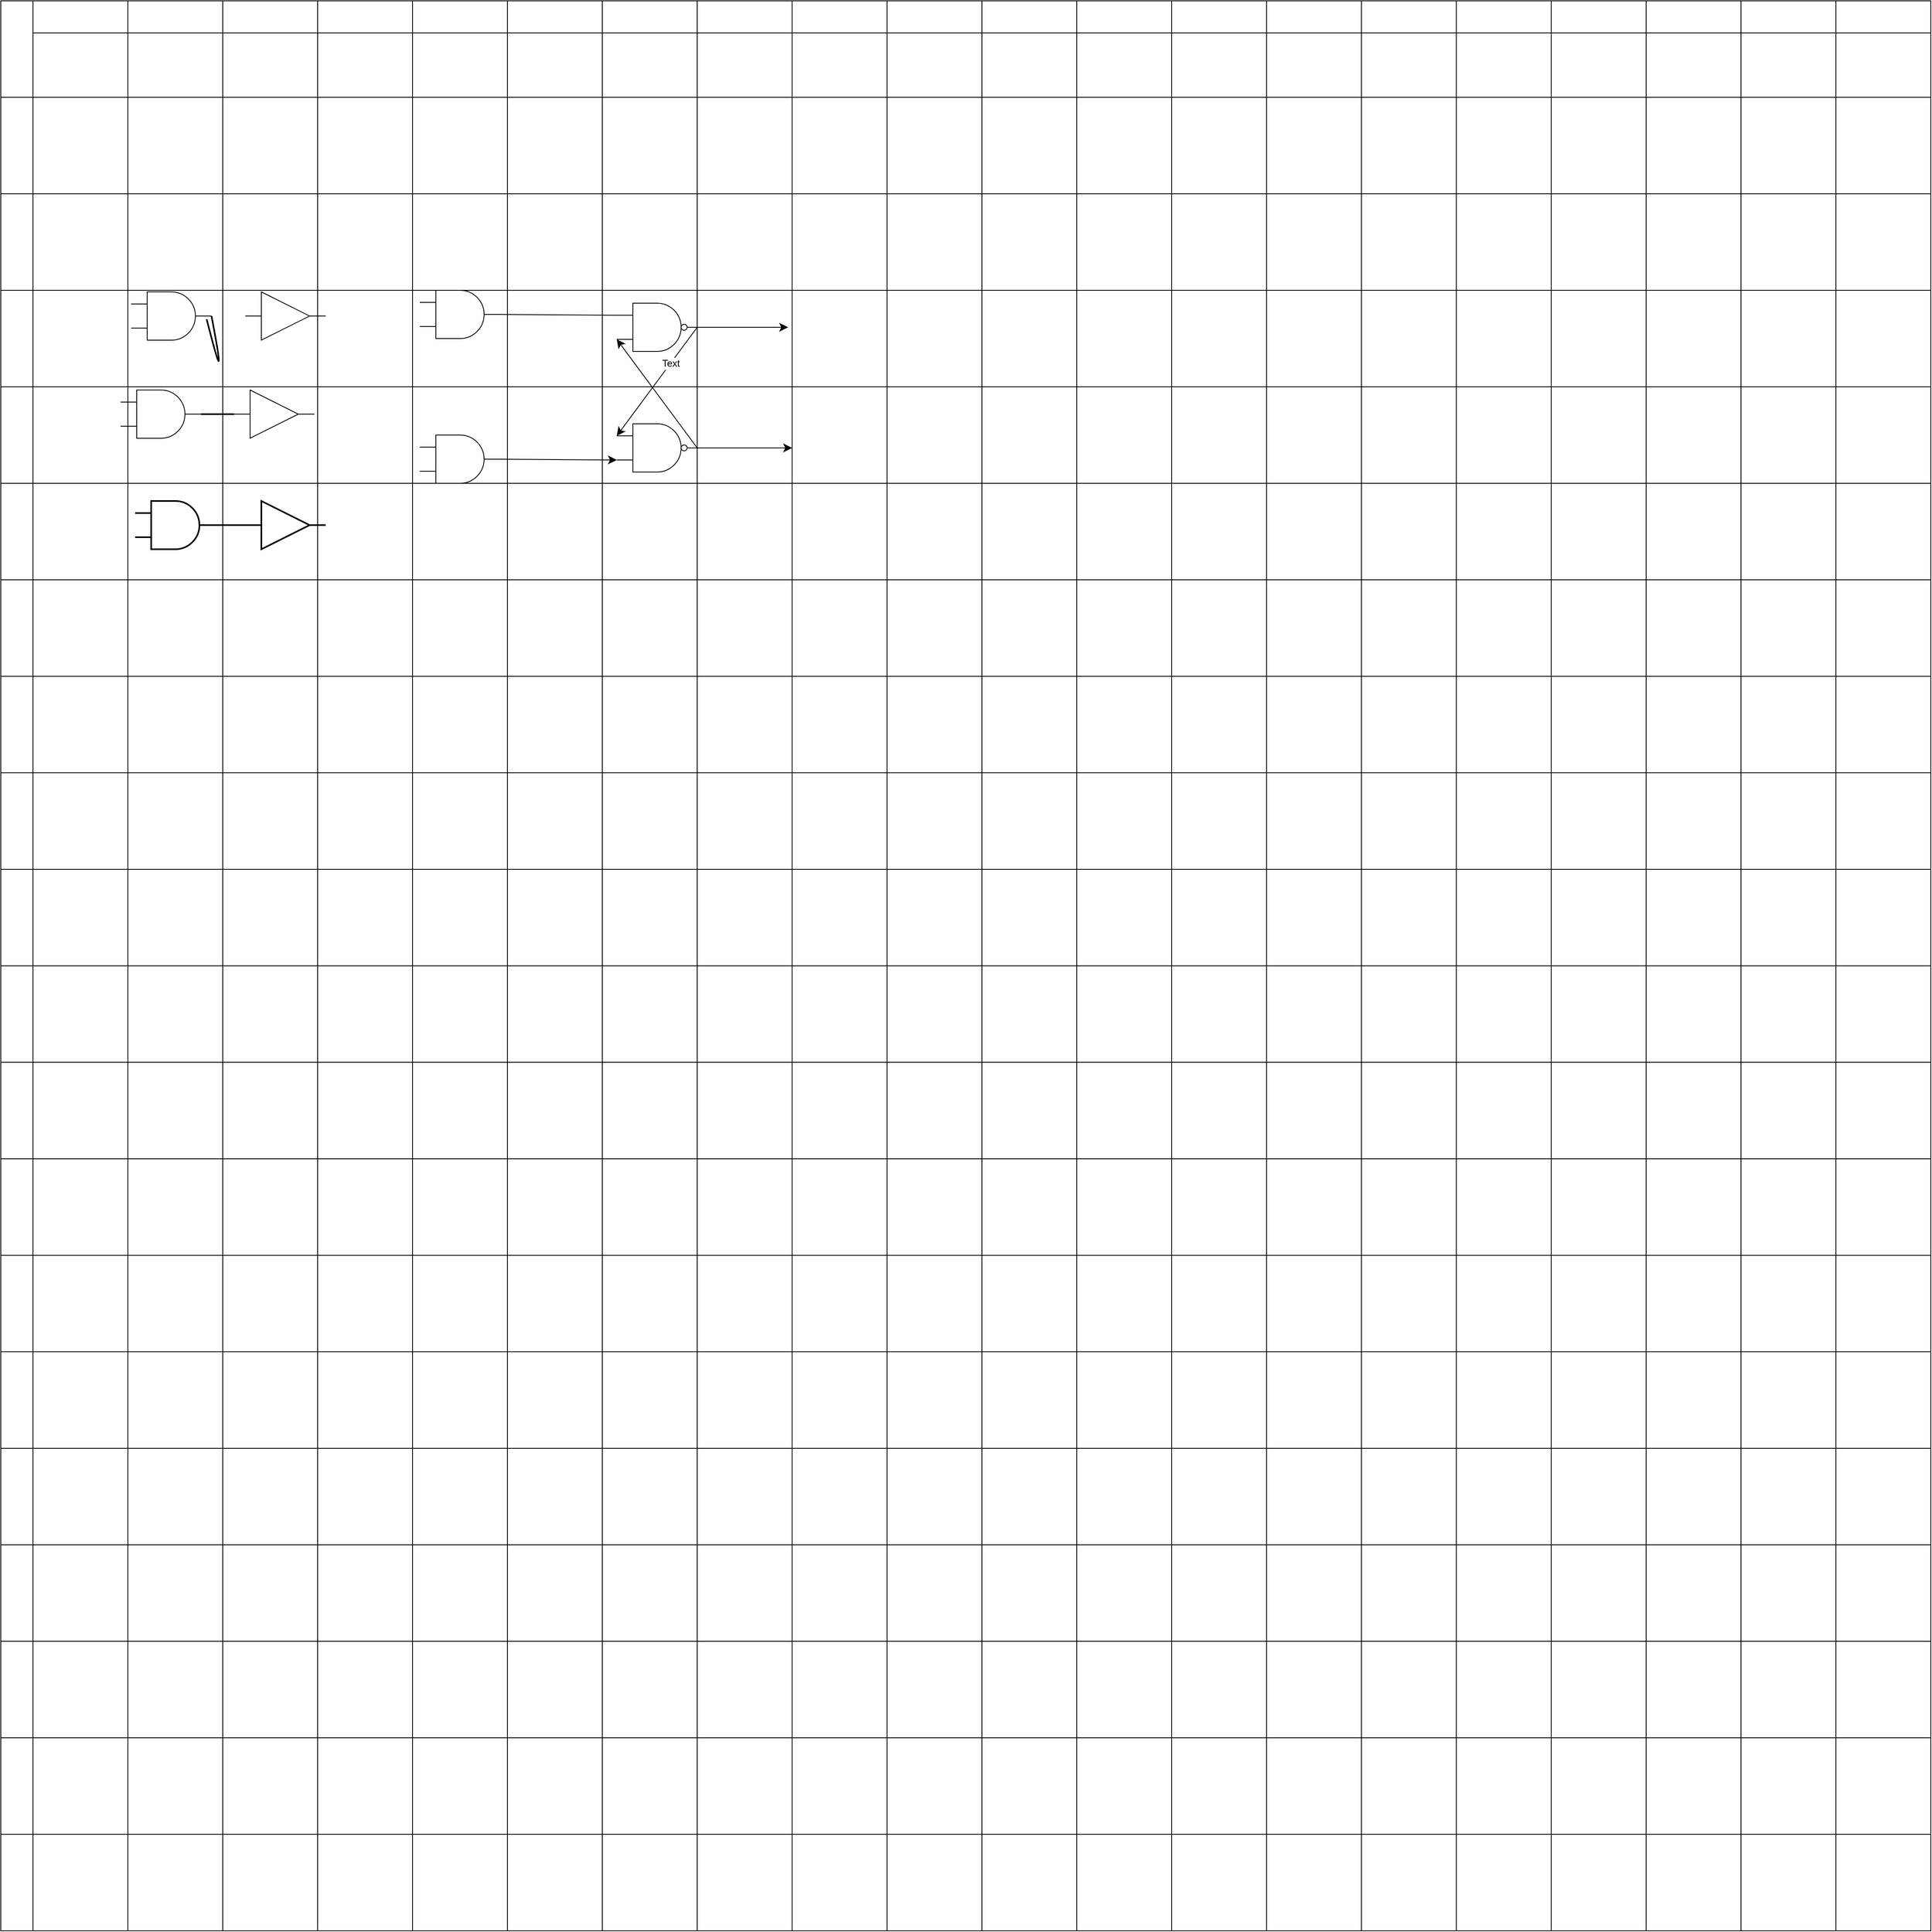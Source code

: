 <mxfile version="26.0.16">
  <diagram name="Página-1" id="iwGBhONeHlc8heLU-qq9">
    <mxGraphModel dx="2620" dy="2008" grid="0" gridSize="10" guides="1" tooltips="1" connect="1" arrows="1" fold="1" page="0" pageScale="1" pageWidth="827" pageHeight="1169" math="0" shadow="0">
      <root>
        <mxCell id="0" />
        <mxCell id="1" parent="0" />
        <mxCell id="_UacAsJ8LhsHdzwPXFp5-85" value="" style="shape=table;childLayout=tableLayout;startSize=0;fillColor=none;collapsible=0;recursiveResize=0;expand=0;" vertex="1" parent="1">
          <mxGeometry x="-999" y="-1003" width="2400" height="2400" as="geometry" />
        </mxCell>
        <mxCell id="_UacAsJ8LhsHdzwPXFp5-86" value="" style="shape=tableRow;horizontal=0;swimlaneHead=0;swimlaneBody=0;top=0;left=0;strokeColor=inherit;bottom=0;right=0;dropTarget=0;fontStyle=0;fillColor=none;points=[[0,0.5],[1,0.5]];portConstraint=eastwest;startSize=40;collapsible=0;recursiveResize=0;expand=0;" vertex="1" parent="_UacAsJ8LhsHdzwPXFp5-85">
          <mxGeometry width="2400" height="120" as="geometry" />
        </mxCell>
        <mxCell id="_UacAsJ8LhsHdzwPXFp5-87" value="" style="swimlane;swimlaneHead=0;swimlaneBody=0;fontStyle=0;strokeColor=inherit;connectable=0;fillColor=none;startSize=40;collapsible=0;recursiveResize=0;expand=0;" vertex="1" parent="_UacAsJ8LhsHdzwPXFp5-86">
          <mxGeometry x="40" width="118" height="120" as="geometry">
            <mxRectangle width="118" height="120" as="alternateBounds" />
          </mxGeometry>
        </mxCell>
        <mxCell id="_UacAsJ8LhsHdzwPXFp5-88" value="" style="swimlane;swimlaneHead=0;swimlaneBody=0;fontStyle=0;strokeColor=inherit;connectable=0;fillColor=none;startSize=40;collapsible=0;recursiveResize=0;expand=0;" vertex="1" parent="_UacAsJ8LhsHdzwPXFp5-86">
          <mxGeometry x="158" width="118" height="120" as="geometry">
            <mxRectangle width="118" height="120" as="alternateBounds" />
          </mxGeometry>
        </mxCell>
        <mxCell id="_UacAsJ8LhsHdzwPXFp5-89" value="" style="swimlane;swimlaneHead=0;swimlaneBody=0;fontStyle=0;strokeColor=inherit;connectable=0;fillColor=none;startSize=40;collapsible=0;recursiveResize=0;expand=0;" vertex="1" parent="_UacAsJ8LhsHdzwPXFp5-86">
          <mxGeometry x="276" width="118" height="120" as="geometry">
            <mxRectangle width="118" height="120" as="alternateBounds" />
          </mxGeometry>
        </mxCell>
        <mxCell id="_UacAsJ8LhsHdzwPXFp5-90" value="" style="swimlane;swimlaneHead=0;swimlaneBody=0;fontStyle=0;strokeColor=inherit;connectable=0;fillColor=none;startSize=40;collapsible=0;recursiveResize=0;expand=0;" vertex="1" parent="_UacAsJ8LhsHdzwPXFp5-86">
          <mxGeometry x="394" width="118" height="120" as="geometry">
            <mxRectangle width="118" height="120" as="alternateBounds" />
          </mxGeometry>
        </mxCell>
        <mxCell id="_UacAsJ8LhsHdzwPXFp5-91" value="" style="swimlane;swimlaneHead=0;swimlaneBody=0;fontStyle=0;strokeColor=inherit;connectable=0;fillColor=none;startSize=40;collapsible=0;recursiveResize=0;expand=0;" vertex="1" parent="_UacAsJ8LhsHdzwPXFp5-86">
          <mxGeometry x="512" width="118" height="120" as="geometry">
            <mxRectangle width="118" height="120" as="alternateBounds" />
          </mxGeometry>
        </mxCell>
        <mxCell id="_UacAsJ8LhsHdzwPXFp5-92" value="" style="swimlane;swimlaneHead=0;swimlaneBody=0;fontStyle=0;strokeColor=inherit;connectable=0;fillColor=none;startSize=40;collapsible=0;recursiveResize=0;expand=0;" vertex="1" parent="_UacAsJ8LhsHdzwPXFp5-86">
          <mxGeometry x="630" width="118" height="120" as="geometry">
            <mxRectangle width="118" height="120" as="alternateBounds" />
          </mxGeometry>
        </mxCell>
        <mxCell id="_UacAsJ8LhsHdzwPXFp5-93" value="" style="swimlane;swimlaneHead=0;swimlaneBody=0;fontStyle=0;strokeColor=inherit;connectable=0;fillColor=none;startSize=40;collapsible=0;recursiveResize=0;expand=0;" vertex="1" parent="_UacAsJ8LhsHdzwPXFp5-86">
          <mxGeometry x="748" width="118" height="120" as="geometry">
            <mxRectangle width="118" height="120" as="alternateBounds" />
          </mxGeometry>
        </mxCell>
        <mxCell id="_UacAsJ8LhsHdzwPXFp5-94" value="" style="swimlane;swimlaneHead=0;swimlaneBody=0;fontStyle=0;strokeColor=inherit;connectable=0;fillColor=none;startSize=40;collapsible=0;recursiveResize=0;expand=0;" vertex="1" parent="_UacAsJ8LhsHdzwPXFp5-86">
          <mxGeometry x="866" width="118" height="120" as="geometry">
            <mxRectangle width="118" height="120" as="alternateBounds" />
          </mxGeometry>
        </mxCell>
        <mxCell id="_UacAsJ8LhsHdzwPXFp5-95" value="" style="swimlane;swimlaneHead=0;swimlaneBody=0;fontStyle=0;strokeColor=inherit;connectable=0;fillColor=none;startSize=40;collapsible=0;recursiveResize=0;expand=0;" vertex="1" parent="_UacAsJ8LhsHdzwPXFp5-86">
          <mxGeometry x="984" width="118" height="120" as="geometry">
            <mxRectangle width="118" height="120" as="alternateBounds" />
          </mxGeometry>
        </mxCell>
        <mxCell id="_UacAsJ8LhsHdzwPXFp5-96" value="" style="swimlane;swimlaneHead=0;swimlaneBody=0;fontStyle=0;strokeColor=inherit;connectable=0;fillColor=none;startSize=40;collapsible=0;recursiveResize=0;expand=0;" vertex="1" parent="_UacAsJ8LhsHdzwPXFp5-86">
          <mxGeometry x="1102" width="118" height="120" as="geometry">
            <mxRectangle width="118" height="120" as="alternateBounds" />
          </mxGeometry>
        </mxCell>
        <mxCell id="_UacAsJ8LhsHdzwPXFp5-97" value="" style="swimlane;swimlaneHead=0;swimlaneBody=0;fontStyle=0;strokeColor=inherit;connectable=0;fillColor=none;startSize=40;collapsible=0;recursiveResize=0;expand=0;" vertex="1" parent="_UacAsJ8LhsHdzwPXFp5-86">
          <mxGeometry x="1220" width="118" height="120" as="geometry">
            <mxRectangle width="118" height="120" as="alternateBounds" />
          </mxGeometry>
        </mxCell>
        <mxCell id="_UacAsJ8LhsHdzwPXFp5-98" value="" style="swimlane;swimlaneHead=0;swimlaneBody=0;fontStyle=0;strokeColor=inherit;connectable=0;fillColor=none;startSize=40;collapsible=0;recursiveResize=0;expand=0;" vertex="1" parent="_UacAsJ8LhsHdzwPXFp5-86">
          <mxGeometry x="1338" width="118" height="120" as="geometry">
            <mxRectangle width="118" height="120" as="alternateBounds" />
          </mxGeometry>
        </mxCell>
        <mxCell id="_UacAsJ8LhsHdzwPXFp5-99" value="" style="swimlane;swimlaneHead=0;swimlaneBody=0;fontStyle=0;strokeColor=inherit;connectable=0;fillColor=none;startSize=40;collapsible=0;recursiveResize=0;expand=0;" vertex="1" parent="_UacAsJ8LhsHdzwPXFp5-86">
          <mxGeometry x="1456" width="118" height="120" as="geometry">
            <mxRectangle width="118" height="120" as="alternateBounds" />
          </mxGeometry>
        </mxCell>
        <mxCell id="_UacAsJ8LhsHdzwPXFp5-100" value="" style="swimlane;swimlaneHead=0;swimlaneBody=0;fontStyle=0;strokeColor=inherit;connectable=0;fillColor=none;startSize=40;collapsible=0;recursiveResize=0;expand=0;" vertex="1" parent="_UacAsJ8LhsHdzwPXFp5-86">
          <mxGeometry x="1574" width="118" height="120" as="geometry">
            <mxRectangle width="118" height="120" as="alternateBounds" />
          </mxGeometry>
        </mxCell>
        <mxCell id="_UacAsJ8LhsHdzwPXFp5-101" value="" style="swimlane;swimlaneHead=0;swimlaneBody=0;fontStyle=0;strokeColor=inherit;connectable=0;fillColor=none;startSize=40;collapsible=0;recursiveResize=0;expand=0;" vertex="1" parent="_UacAsJ8LhsHdzwPXFp5-86">
          <mxGeometry x="1692" width="118" height="120" as="geometry">
            <mxRectangle width="118" height="120" as="alternateBounds" />
          </mxGeometry>
        </mxCell>
        <mxCell id="_UacAsJ8LhsHdzwPXFp5-102" value="" style="swimlane;swimlaneHead=0;swimlaneBody=0;fontStyle=0;strokeColor=inherit;connectable=0;fillColor=none;startSize=40;collapsible=0;recursiveResize=0;expand=0;" vertex="1" parent="_UacAsJ8LhsHdzwPXFp5-86">
          <mxGeometry x="1810" width="118" height="120" as="geometry">
            <mxRectangle width="118" height="120" as="alternateBounds" />
          </mxGeometry>
        </mxCell>
        <mxCell id="_UacAsJ8LhsHdzwPXFp5-103" value="" style="swimlane;swimlaneHead=0;swimlaneBody=0;fontStyle=0;strokeColor=inherit;connectable=0;fillColor=none;startSize=40;collapsible=0;recursiveResize=0;expand=0;" vertex="1" parent="_UacAsJ8LhsHdzwPXFp5-86">
          <mxGeometry x="1928" width="118" height="120" as="geometry">
            <mxRectangle width="118" height="120" as="alternateBounds" />
          </mxGeometry>
        </mxCell>
        <mxCell id="_UacAsJ8LhsHdzwPXFp5-104" value="" style="swimlane;swimlaneHead=0;swimlaneBody=0;fontStyle=0;strokeColor=inherit;connectable=0;fillColor=none;startSize=40;collapsible=0;recursiveResize=0;expand=0;" vertex="1" parent="_UacAsJ8LhsHdzwPXFp5-86">
          <mxGeometry x="2046" width="118" height="120" as="geometry">
            <mxRectangle width="118" height="120" as="alternateBounds" />
          </mxGeometry>
        </mxCell>
        <mxCell id="_UacAsJ8LhsHdzwPXFp5-105" value="" style="swimlane;swimlaneHead=0;swimlaneBody=0;fontStyle=0;strokeColor=inherit;connectable=0;fillColor=none;startSize=40;collapsible=0;recursiveResize=0;expand=0;" vertex="1" parent="_UacAsJ8LhsHdzwPXFp5-86">
          <mxGeometry x="2164" width="118" height="120" as="geometry">
            <mxRectangle width="118" height="120" as="alternateBounds" />
          </mxGeometry>
        </mxCell>
        <mxCell id="_UacAsJ8LhsHdzwPXFp5-106" value="" style="swimlane;swimlaneHead=0;swimlaneBody=0;fontStyle=0;strokeColor=inherit;connectable=0;fillColor=none;startSize=40;collapsible=0;recursiveResize=0;expand=0;" vertex="1" parent="_UacAsJ8LhsHdzwPXFp5-86">
          <mxGeometry x="2282" width="118" height="120" as="geometry">
            <mxRectangle width="118" height="120" as="alternateBounds" />
          </mxGeometry>
        </mxCell>
        <mxCell id="_UacAsJ8LhsHdzwPXFp5-107" value="" style="shape=tableRow;horizontal=0;swimlaneHead=0;swimlaneBody=0;top=0;left=0;strokeColor=inherit;bottom=0;right=0;dropTarget=0;fontStyle=0;fillColor=none;points=[[0,0.5],[1,0.5]];portConstraint=eastwest;startSize=40;collapsible=0;recursiveResize=0;expand=0;" vertex="1" parent="_UacAsJ8LhsHdzwPXFp5-85">
          <mxGeometry y="120" width="2400" height="120" as="geometry" />
        </mxCell>
        <mxCell id="_UacAsJ8LhsHdzwPXFp5-108" value="" style="swimlane;swimlaneHead=0;swimlaneBody=0;fontStyle=0;connectable=0;strokeColor=inherit;fillColor=none;startSize=0;collapsible=0;recursiveResize=0;expand=0;" vertex="1" parent="_UacAsJ8LhsHdzwPXFp5-107">
          <mxGeometry x="40" width="118" height="120" as="geometry">
            <mxRectangle width="118" height="120" as="alternateBounds" />
          </mxGeometry>
        </mxCell>
        <mxCell id="_UacAsJ8LhsHdzwPXFp5-109" value="" style="swimlane;swimlaneHead=0;swimlaneBody=0;fontStyle=0;connectable=0;strokeColor=inherit;fillColor=none;startSize=0;collapsible=0;recursiveResize=0;expand=0;" vertex="1" parent="_UacAsJ8LhsHdzwPXFp5-107">
          <mxGeometry x="158" width="118" height="120" as="geometry">
            <mxRectangle width="118" height="120" as="alternateBounds" />
          </mxGeometry>
        </mxCell>
        <mxCell id="_UacAsJ8LhsHdzwPXFp5-110" value="" style="swimlane;swimlaneHead=0;swimlaneBody=0;fontStyle=0;connectable=0;strokeColor=inherit;fillColor=none;startSize=0;collapsible=0;recursiveResize=0;expand=0;" vertex="1" parent="_UacAsJ8LhsHdzwPXFp5-107">
          <mxGeometry x="276" width="118" height="120" as="geometry">
            <mxRectangle width="118" height="120" as="alternateBounds" />
          </mxGeometry>
        </mxCell>
        <mxCell id="_UacAsJ8LhsHdzwPXFp5-111" value="" style="swimlane;swimlaneHead=0;swimlaneBody=0;fontStyle=0;connectable=0;strokeColor=inherit;fillColor=none;startSize=0;collapsible=0;recursiveResize=0;expand=0;" vertex="1" parent="_UacAsJ8LhsHdzwPXFp5-107">
          <mxGeometry x="394" width="118" height="120" as="geometry">
            <mxRectangle width="118" height="120" as="alternateBounds" />
          </mxGeometry>
        </mxCell>
        <mxCell id="_UacAsJ8LhsHdzwPXFp5-112" value="" style="swimlane;swimlaneHead=0;swimlaneBody=0;fontStyle=0;connectable=0;strokeColor=inherit;fillColor=none;startSize=0;collapsible=0;recursiveResize=0;expand=0;" vertex="1" parent="_UacAsJ8LhsHdzwPXFp5-107">
          <mxGeometry x="512" width="118" height="120" as="geometry">
            <mxRectangle width="118" height="120" as="alternateBounds" />
          </mxGeometry>
        </mxCell>
        <mxCell id="_UacAsJ8LhsHdzwPXFp5-113" value="" style="swimlane;swimlaneHead=0;swimlaneBody=0;fontStyle=0;connectable=0;strokeColor=inherit;fillColor=none;startSize=0;collapsible=0;recursiveResize=0;expand=0;" vertex="1" parent="_UacAsJ8LhsHdzwPXFp5-107">
          <mxGeometry x="630" width="118" height="120" as="geometry">
            <mxRectangle width="118" height="120" as="alternateBounds" />
          </mxGeometry>
        </mxCell>
        <mxCell id="_UacAsJ8LhsHdzwPXFp5-114" value="" style="swimlane;swimlaneHead=0;swimlaneBody=0;fontStyle=0;connectable=0;strokeColor=inherit;fillColor=none;startSize=0;collapsible=0;recursiveResize=0;expand=0;" vertex="1" parent="_UacAsJ8LhsHdzwPXFp5-107">
          <mxGeometry x="748" width="118" height="120" as="geometry">
            <mxRectangle width="118" height="120" as="alternateBounds" />
          </mxGeometry>
        </mxCell>
        <mxCell id="_UacAsJ8LhsHdzwPXFp5-115" value="" style="swimlane;swimlaneHead=0;swimlaneBody=0;fontStyle=0;connectable=0;strokeColor=inherit;fillColor=none;startSize=0;collapsible=0;recursiveResize=0;expand=0;" vertex="1" parent="_UacAsJ8LhsHdzwPXFp5-107">
          <mxGeometry x="866" width="118" height="120" as="geometry">
            <mxRectangle width="118" height="120" as="alternateBounds" />
          </mxGeometry>
        </mxCell>
        <mxCell id="_UacAsJ8LhsHdzwPXFp5-116" value="" style="swimlane;swimlaneHead=0;swimlaneBody=0;fontStyle=0;connectable=0;strokeColor=inherit;fillColor=none;startSize=0;collapsible=0;recursiveResize=0;expand=0;" vertex="1" parent="_UacAsJ8LhsHdzwPXFp5-107">
          <mxGeometry x="984" width="118" height="120" as="geometry">
            <mxRectangle width="118" height="120" as="alternateBounds" />
          </mxGeometry>
        </mxCell>
        <mxCell id="_UacAsJ8LhsHdzwPXFp5-117" value="" style="swimlane;swimlaneHead=0;swimlaneBody=0;fontStyle=0;connectable=0;strokeColor=inherit;fillColor=none;startSize=0;collapsible=0;recursiveResize=0;expand=0;" vertex="1" parent="_UacAsJ8LhsHdzwPXFp5-107">
          <mxGeometry x="1102" width="118" height="120" as="geometry">
            <mxRectangle width="118" height="120" as="alternateBounds" />
          </mxGeometry>
        </mxCell>
        <mxCell id="_UacAsJ8LhsHdzwPXFp5-118" value="" style="swimlane;swimlaneHead=0;swimlaneBody=0;fontStyle=0;connectable=0;strokeColor=inherit;fillColor=none;startSize=0;collapsible=0;recursiveResize=0;expand=0;" vertex="1" parent="_UacAsJ8LhsHdzwPXFp5-107">
          <mxGeometry x="1220" width="118" height="120" as="geometry">
            <mxRectangle width="118" height="120" as="alternateBounds" />
          </mxGeometry>
        </mxCell>
        <mxCell id="_UacAsJ8LhsHdzwPXFp5-119" value="" style="swimlane;swimlaneHead=0;swimlaneBody=0;fontStyle=0;connectable=0;strokeColor=inherit;fillColor=none;startSize=0;collapsible=0;recursiveResize=0;expand=0;" vertex="1" parent="_UacAsJ8LhsHdzwPXFp5-107">
          <mxGeometry x="1338" width="118" height="120" as="geometry">
            <mxRectangle width="118" height="120" as="alternateBounds" />
          </mxGeometry>
        </mxCell>
        <mxCell id="_UacAsJ8LhsHdzwPXFp5-120" value="" style="swimlane;swimlaneHead=0;swimlaneBody=0;fontStyle=0;connectable=0;strokeColor=inherit;fillColor=none;startSize=0;collapsible=0;recursiveResize=0;expand=0;" vertex="1" parent="_UacAsJ8LhsHdzwPXFp5-107">
          <mxGeometry x="1456" width="118" height="120" as="geometry">
            <mxRectangle width="118" height="120" as="alternateBounds" />
          </mxGeometry>
        </mxCell>
        <mxCell id="_UacAsJ8LhsHdzwPXFp5-121" value="" style="swimlane;swimlaneHead=0;swimlaneBody=0;fontStyle=0;connectable=0;strokeColor=inherit;fillColor=none;startSize=0;collapsible=0;recursiveResize=0;expand=0;" vertex="1" parent="_UacAsJ8LhsHdzwPXFp5-107">
          <mxGeometry x="1574" width="118" height="120" as="geometry">
            <mxRectangle width="118" height="120" as="alternateBounds" />
          </mxGeometry>
        </mxCell>
        <mxCell id="_UacAsJ8LhsHdzwPXFp5-122" value="" style="swimlane;swimlaneHead=0;swimlaneBody=0;fontStyle=0;connectable=0;strokeColor=inherit;fillColor=none;startSize=0;collapsible=0;recursiveResize=0;expand=0;" vertex="1" parent="_UacAsJ8LhsHdzwPXFp5-107">
          <mxGeometry x="1692" width="118" height="120" as="geometry">
            <mxRectangle width="118" height="120" as="alternateBounds" />
          </mxGeometry>
        </mxCell>
        <mxCell id="_UacAsJ8LhsHdzwPXFp5-123" value="" style="swimlane;swimlaneHead=0;swimlaneBody=0;fontStyle=0;connectable=0;strokeColor=inherit;fillColor=none;startSize=0;collapsible=0;recursiveResize=0;expand=0;" vertex="1" parent="_UacAsJ8LhsHdzwPXFp5-107">
          <mxGeometry x="1810" width="118" height="120" as="geometry">
            <mxRectangle width="118" height="120" as="alternateBounds" />
          </mxGeometry>
        </mxCell>
        <mxCell id="_UacAsJ8LhsHdzwPXFp5-124" value="" style="swimlane;swimlaneHead=0;swimlaneBody=0;fontStyle=0;connectable=0;strokeColor=inherit;fillColor=none;startSize=0;collapsible=0;recursiveResize=0;expand=0;" vertex="1" parent="_UacAsJ8LhsHdzwPXFp5-107">
          <mxGeometry x="1928" width="118" height="120" as="geometry">
            <mxRectangle width="118" height="120" as="alternateBounds" />
          </mxGeometry>
        </mxCell>
        <mxCell id="_UacAsJ8LhsHdzwPXFp5-125" value="" style="swimlane;swimlaneHead=0;swimlaneBody=0;fontStyle=0;connectable=0;strokeColor=inherit;fillColor=none;startSize=0;collapsible=0;recursiveResize=0;expand=0;" vertex="1" parent="_UacAsJ8LhsHdzwPXFp5-107">
          <mxGeometry x="2046" width="118" height="120" as="geometry">
            <mxRectangle width="118" height="120" as="alternateBounds" />
          </mxGeometry>
        </mxCell>
        <mxCell id="_UacAsJ8LhsHdzwPXFp5-126" value="" style="swimlane;swimlaneHead=0;swimlaneBody=0;fontStyle=0;connectable=0;strokeColor=inherit;fillColor=none;startSize=0;collapsible=0;recursiveResize=0;expand=0;" vertex="1" parent="_UacAsJ8LhsHdzwPXFp5-107">
          <mxGeometry x="2164" width="118" height="120" as="geometry">
            <mxRectangle width="118" height="120" as="alternateBounds" />
          </mxGeometry>
        </mxCell>
        <mxCell id="_UacAsJ8LhsHdzwPXFp5-127" value="" style="swimlane;swimlaneHead=0;swimlaneBody=0;fontStyle=0;connectable=0;strokeColor=inherit;fillColor=none;startSize=0;collapsible=0;recursiveResize=0;expand=0;" vertex="1" parent="_UacAsJ8LhsHdzwPXFp5-107">
          <mxGeometry x="2282" width="118" height="120" as="geometry">
            <mxRectangle width="118" height="120" as="alternateBounds" />
          </mxGeometry>
        </mxCell>
        <mxCell id="_UacAsJ8LhsHdzwPXFp5-128" value="" style="shape=tableRow;horizontal=0;swimlaneHead=0;swimlaneBody=0;top=0;left=0;strokeColor=inherit;bottom=0;right=0;dropTarget=0;fontStyle=0;fillColor=none;points=[[0,0.5],[1,0.5]];portConstraint=eastwest;startSize=40;collapsible=0;recursiveResize=0;expand=0;" vertex="1" parent="_UacAsJ8LhsHdzwPXFp5-85">
          <mxGeometry y="240" width="2400" height="120" as="geometry" />
        </mxCell>
        <mxCell id="_UacAsJ8LhsHdzwPXFp5-129" value="" style="swimlane;swimlaneHead=0;swimlaneBody=0;fontStyle=0;connectable=0;strokeColor=inherit;fillColor=none;startSize=0;collapsible=0;recursiveResize=0;expand=0;" vertex="1" parent="_UacAsJ8LhsHdzwPXFp5-128">
          <mxGeometry x="40" width="118" height="120" as="geometry">
            <mxRectangle width="118" height="120" as="alternateBounds" />
          </mxGeometry>
        </mxCell>
        <mxCell id="_UacAsJ8LhsHdzwPXFp5-130" value="" style="swimlane;swimlaneHead=0;swimlaneBody=0;fontStyle=0;connectable=0;strokeColor=inherit;fillColor=none;startSize=0;collapsible=0;recursiveResize=0;expand=0;" vertex="1" parent="_UacAsJ8LhsHdzwPXFp5-128">
          <mxGeometry x="158" width="118" height="120" as="geometry">
            <mxRectangle width="118" height="120" as="alternateBounds" />
          </mxGeometry>
        </mxCell>
        <mxCell id="_UacAsJ8LhsHdzwPXFp5-131" value="" style="swimlane;swimlaneHead=0;swimlaneBody=0;fontStyle=0;connectable=0;strokeColor=inherit;fillColor=none;startSize=0;collapsible=0;recursiveResize=0;expand=0;" vertex="1" parent="_UacAsJ8LhsHdzwPXFp5-128">
          <mxGeometry x="276" width="118" height="120" as="geometry">
            <mxRectangle width="118" height="120" as="alternateBounds" />
          </mxGeometry>
        </mxCell>
        <mxCell id="_UacAsJ8LhsHdzwPXFp5-132" value="" style="swimlane;swimlaneHead=0;swimlaneBody=0;fontStyle=0;connectable=0;strokeColor=inherit;fillColor=none;startSize=0;collapsible=0;recursiveResize=0;expand=0;" vertex="1" parent="_UacAsJ8LhsHdzwPXFp5-128">
          <mxGeometry x="394" width="118" height="120" as="geometry">
            <mxRectangle width="118" height="120" as="alternateBounds" />
          </mxGeometry>
        </mxCell>
        <mxCell id="_UacAsJ8LhsHdzwPXFp5-133" value="" style="swimlane;swimlaneHead=0;swimlaneBody=0;fontStyle=0;connectable=0;strokeColor=inherit;fillColor=none;startSize=0;collapsible=0;recursiveResize=0;expand=0;" vertex="1" parent="_UacAsJ8LhsHdzwPXFp5-128">
          <mxGeometry x="512" width="118" height="120" as="geometry">
            <mxRectangle width="118" height="120" as="alternateBounds" />
          </mxGeometry>
        </mxCell>
        <mxCell id="_UacAsJ8LhsHdzwPXFp5-134" value="" style="swimlane;swimlaneHead=0;swimlaneBody=0;fontStyle=0;connectable=0;strokeColor=inherit;fillColor=none;startSize=0;collapsible=0;recursiveResize=0;expand=0;" vertex="1" parent="_UacAsJ8LhsHdzwPXFp5-128">
          <mxGeometry x="630" width="118" height="120" as="geometry">
            <mxRectangle width="118" height="120" as="alternateBounds" />
          </mxGeometry>
        </mxCell>
        <mxCell id="_UacAsJ8LhsHdzwPXFp5-135" value="" style="swimlane;swimlaneHead=0;swimlaneBody=0;fontStyle=0;connectable=0;strokeColor=inherit;fillColor=none;startSize=0;collapsible=0;recursiveResize=0;expand=0;" vertex="1" parent="_UacAsJ8LhsHdzwPXFp5-128">
          <mxGeometry x="748" width="118" height="120" as="geometry">
            <mxRectangle width="118" height="120" as="alternateBounds" />
          </mxGeometry>
        </mxCell>
        <mxCell id="_UacAsJ8LhsHdzwPXFp5-136" value="" style="swimlane;swimlaneHead=0;swimlaneBody=0;fontStyle=0;connectable=0;strokeColor=inherit;fillColor=none;startSize=0;collapsible=0;recursiveResize=0;expand=0;" vertex="1" parent="_UacAsJ8LhsHdzwPXFp5-128">
          <mxGeometry x="866" width="118" height="120" as="geometry">
            <mxRectangle width="118" height="120" as="alternateBounds" />
          </mxGeometry>
        </mxCell>
        <mxCell id="_UacAsJ8LhsHdzwPXFp5-137" value="" style="swimlane;swimlaneHead=0;swimlaneBody=0;fontStyle=0;connectable=0;strokeColor=inherit;fillColor=none;startSize=0;collapsible=0;recursiveResize=0;expand=0;" vertex="1" parent="_UacAsJ8LhsHdzwPXFp5-128">
          <mxGeometry x="984" width="118" height="120" as="geometry">
            <mxRectangle width="118" height="120" as="alternateBounds" />
          </mxGeometry>
        </mxCell>
        <mxCell id="_UacAsJ8LhsHdzwPXFp5-138" value="" style="swimlane;swimlaneHead=0;swimlaneBody=0;fontStyle=0;connectable=0;strokeColor=inherit;fillColor=none;startSize=0;collapsible=0;recursiveResize=0;expand=0;" vertex="1" parent="_UacAsJ8LhsHdzwPXFp5-128">
          <mxGeometry x="1102" width="118" height="120" as="geometry">
            <mxRectangle width="118" height="120" as="alternateBounds" />
          </mxGeometry>
        </mxCell>
        <mxCell id="_UacAsJ8LhsHdzwPXFp5-139" value="" style="swimlane;swimlaneHead=0;swimlaneBody=0;fontStyle=0;connectable=0;strokeColor=inherit;fillColor=none;startSize=0;collapsible=0;recursiveResize=0;expand=0;" vertex="1" parent="_UacAsJ8LhsHdzwPXFp5-128">
          <mxGeometry x="1220" width="118" height="120" as="geometry">
            <mxRectangle width="118" height="120" as="alternateBounds" />
          </mxGeometry>
        </mxCell>
        <mxCell id="_UacAsJ8LhsHdzwPXFp5-140" value="" style="swimlane;swimlaneHead=0;swimlaneBody=0;fontStyle=0;connectable=0;strokeColor=inherit;fillColor=none;startSize=0;collapsible=0;recursiveResize=0;expand=0;" vertex="1" parent="_UacAsJ8LhsHdzwPXFp5-128">
          <mxGeometry x="1338" width="118" height="120" as="geometry">
            <mxRectangle width="118" height="120" as="alternateBounds" />
          </mxGeometry>
        </mxCell>
        <mxCell id="_UacAsJ8LhsHdzwPXFp5-141" value="" style="swimlane;swimlaneHead=0;swimlaneBody=0;fontStyle=0;connectable=0;strokeColor=inherit;fillColor=none;startSize=0;collapsible=0;recursiveResize=0;expand=0;" vertex="1" parent="_UacAsJ8LhsHdzwPXFp5-128">
          <mxGeometry x="1456" width="118" height="120" as="geometry">
            <mxRectangle width="118" height="120" as="alternateBounds" />
          </mxGeometry>
        </mxCell>
        <mxCell id="_UacAsJ8LhsHdzwPXFp5-142" value="" style="swimlane;swimlaneHead=0;swimlaneBody=0;fontStyle=0;connectable=0;strokeColor=inherit;fillColor=none;startSize=0;collapsible=0;recursiveResize=0;expand=0;" vertex="1" parent="_UacAsJ8LhsHdzwPXFp5-128">
          <mxGeometry x="1574" width="118" height="120" as="geometry">
            <mxRectangle width="118" height="120" as="alternateBounds" />
          </mxGeometry>
        </mxCell>
        <mxCell id="_UacAsJ8LhsHdzwPXFp5-143" value="" style="swimlane;swimlaneHead=0;swimlaneBody=0;fontStyle=0;connectable=0;strokeColor=inherit;fillColor=none;startSize=0;collapsible=0;recursiveResize=0;expand=0;" vertex="1" parent="_UacAsJ8LhsHdzwPXFp5-128">
          <mxGeometry x="1692" width="118" height="120" as="geometry">
            <mxRectangle width="118" height="120" as="alternateBounds" />
          </mxGeometry>
        </mxCell>
        <mxCell id="_UacAsJ8LhsHdzwPXFp5-144" value="" style="swimlane;swimlaneHead=0;swimlaneBody=0;fontStyle=0;connectable=0;strokeColor=inherit;fillColor=none;startSize=0;collapsible=0;recursiveResize=0;expand=0;" vertex="1" parent="_UacAsJ8LhsHdzwPXFp5-128">
          <mxGeometry x="1810" width="118" height="120" as="geometry">
            <mxRectangle width="118" height="120" as="alternateBounds" />
          </mxGeometry>
        </mxCell>
        <mxCell id="_UacAsJ8LhsHdzwPXFp5-145" value="" style="swimlane;swimlaneHead=0;swimlaneBody=0;fontStyle=0;connectable=0;strokeColor=inherit;fillColor=none;startSize=0;collapsible=0;recursiveResize=0;expand=0;" vertex="1" parent="_UacAsJ8LhsHdzwPXFp5-128">
          <mxGeometry x="1928" width="118" height="120" as="geometry">
            <mxRectangle width="118" height="120" as="alternateBounds" />
          </mxGeometry>
        </mxCell>
        <mxCell id="_UacAsJ8LhsHdzwPXFp5-146" value="" style="swimlane;swimlaneHead=0;swimlaneBody=0;fontStyle=0;connectable=0;strokeColor=inherit;fillColor=none;startSize=0;collapsible=0;recursiveResize=0;expand=0;" vertex="1" parent="_UacAsJ8LhsHdzwPXFp5-128">
          <mxGeometry x="2046" width="118" height="120" as="geometry">
            <mxRectangle width="118" height="120" as="alternateBounds" />
          </mxGeometry>
        </mxCell>
        <mxCell id="_UacAsJ8LhsHdzwPXFp5-147" value="" style="swimlane;swimlaneHead=0;swimlaneBody=0;fontStyle=0;connectable=0;strokeColor=inherit;fillColor=none;startSize=0;collapsible=0;recursiveResize=0;expand=0;" vertex="1" parent="_UacAsJ8LhsHdzwPXFp5-128">
          <mxGeometry x="2164" width="118" height="120" as="geometry">
            <mxRectangle width="118" height="120" as="alternateBounds" />
          </mxGeometry>
        </mxCell>
        <mxCell id="_UacAsJ8LhsHdzwPXFp5-148" value="" style="swimlane;swimlaneHead=0;swimlaneBody=0;fontStyle=0;connectable=0;strokeColor=inherit;fillColor=none;startSize=0;collapsible=0;recursiveResize=0;expand=0;" vertex="1" parent="_UacAsJ8LhsHdzwPXFp5-128">
          <mxGeometry x="2282" width="118" height="120" as="geometry">
            <mxRectangle width="118" height="120" as="alternateBounds" />
          </mxGeometry>
        </mxCell>
        <mxCell id="_UacAsJ8LhsHdzwPXFp5-149" value="" style="shape=tableRow;horizontal=0;swimlaneHead=0;swimlaneBody=0;top=0;left=0;strokeColor=inherit;bottom=0;right=0;dropTarget=0;fontStyle=0;fillColor=none;points=[[0,0.5],[1,0.5]];portConstraint=eastwest;startSize=40;collapsible=0;recursiveResize=0;expand=0;" vertex="1" parent="_UacAsJ8LhsHdzwPXFp5-85">
          <mxGeometry y="360" width="2400" height="120" as="geometry" />
        </mxCell>
        <mxCell id="_UacAsJ8LhsHdzwPXFp5-150" value="" style="swimlane;swimlaneHead=0;swimlaneBody=0;fontStyle=0;connectable=0;strokeColor=inherit;fillColor=none;startSize=0;collapsible=0;recursiveResize=0;expand=0;" vertex="1" parent="_UacAsJ8LhsHdzwPXFp5-149">
          <mxGeometry x="40" width="118" height="120" as="geometry">
            <mxRectangle width="118" height="120" as="alternateBounds" />
          </mxGeometry>
        </mxCell>
        <mxCell id="_UacAsJ8LhsHdzwPXFp5-151" value="" style="swimlane;swimlaneHead=0;swimlaneBody=0;fontStyle=0;connectable=0;strokeColor=inherit;fillColor=none;startSize=0;collapsible=0;recursiveResize=0;expand=0;" vertex="1" parent="_UacAsJ8LhsHdzwPXFp5-149">
          <mxGeometry x="158" width="118" height="120" as="geometry">
            <mxRectangle width="118" height="120" as="alternateBounds" />
          </mxGeometry>
        </mxCell>
        <mxCell id="_UacAsJ8LhsHdzwPXFp5-520" value="" style="verticalLabelPosition=bottom;shadow=0;dashed=0;align=center;html=1;verticalAlign=top;shape=mxgraph.electrical.logic_gates.logic_gate;operation=and;" vertex="1" parent="_UacAsJ8LhsHdzwPXFp5-151">
          <mxGeometry x="4" y="2" width="100" height="60" as="geometry" />
        </mxCell>
        <mxCell id="_UacAsJ8LhsHdzwPXFp5-522" style="edgeStyle=none;curved=1;rounded=0;orthogonalLoop=1;jettySize=auto;html=1;exitX=1;exitY=0.5;exitDx=0;exitDy=0;exitPerimeter=0;entryX=0.94;entryY=0.567;entryDx=0;entryDy=0;entryPerimeter=0;fontSize=12;startSize=8;endSize=8;endArrow=none;startFill=0;strokeWidth=2;" edge="1" parent="_UacAsJ8LhsHdzwPXFp5-151" source="_UacAsJ8LhsHdzwPXFp5-520" target="_UacAsJ8LhsHdzwPXFp5-520">
          <mxGeometry relative="1" as="geometry">
            <Array as="points">
              <mxPoint x="125" y="142" />
            </Array>
          </mxGeometry>
        </mxCell>
        <mxCell id="_UacAsJ8LhsHdzwPXFp5-152" value="" style="swimlane;swimlaneHead=0;swimlaneBody=0;fontStyle=0;connectable=0;strokeColor=inherit;fillColor=none;startSize=0;collapsible=0;recursiveResize=0;expand=0;" vertex="1" parent="_UacAsJ8LhsHdzwPXFp5-149">
          <mxGeometry x="276" width="118" height="120" as="geometry">
            <mxRectangle width="118" height="120" as="alternateBounds" />
          </mxGeometry>
        </mxCell>
        <mxCell id="_UacAsJ8LhsHdzwPXFp5-521" value="" style="verticalLabelPosition=bottom;shadow=0;dashed=0;align=center;html=1;verticalAlign=top;shape=mxgraph.electrical.logic_gates.buffer2;" vertex="1" parent="_UacAsJ8LhsHdzwPXFp5-152">
          <mxGeometry x="28" y="2" width="100" height="60" as="geometry" />
        </mxCell>
        <mxCell id="_UacAsJ8LhsHdzwPXFp5-153" value="" style="swimlane;swimlaneHead=0;swimlaneBody=0;fontStyle=0;connectable=0;strokeColor=inherit;fillColor=none;startSize=0;collapsible=0;recursiveResize=0;expand=0;" vertex="1" parent="_UacAsJ8LhsHdzwPXFp5-149">
          <mxGeometry x="394" width="118" height="120" as="geometry">
            <mxRectangle width="118" height="120" as="alternateBounds" />
          </mxGeometry>
        </mxCell>
        <mxCell id="_UacAsJ8LhsHdzwPXFp5-154" value="" style="swimlane;swimlaneHead=0;swimlaneBody=0;fontStyle=0;connectable=0;strokeColor=inherit;fillColor=none;startSize=0;collapsible=0;recursiveResize=0;expand=0;" vertex="1" parent="_UacAsJ8LhsHdzwPXFp5-149">
          <mxGeometry x="512" width="118" height="120" as="geometry">
            <mxRectangle width="118" height="120" as="alternateBounds" />
          </mxGeometry>
        </mxCell>
        <mxCell id="_UacAsJ8LhsHdzwPXFp5-509" value="" style="verticalLabelPosition=bottom;shadow=0;dashed=0;align=center;html=1;verticalAlign=top;shape=mxgraph.electrical.logic_gates.logic_gate;operation=and;" vertex="1" parent="_UacAsJ8LhsHdzwPXFp5-154">
          <mxGeometry x="9" width="100" height="60" as="geometry" />
        </mxCell>
        <mxCell id="_UacAsJ8LhsHdzwPXFp5-155" value="" style="swimlane;swimlaneHead=0;swimlaneBody=0;fontStyle=0;connectable=0;strokeColor=inherit;fillColor=none;startSize=0;collapsible=0;recursiveResize=0;expand=0;" vertex="1" parent="_UacAsJ8LhsHdzwPXFp5-149">
          <mxGeometry x="630" width="118" height="120" as="geometry">
            <mxRectangle width="118" height="120" as="alternateBounds" />
          </mxGeometry>
        </mxCell>
        <mxCell id="_UacAsJ8LhsHdzwPXFp5-156" value="" style="swimlane;swimlaneHead=0;swimlaneBody=0;fontStyle=0;connectable=0;strokeColor=inherit;fillColor=none;startSize=0;collapsible=0;recursiveResize=0;expand=0;" vertex="1" parent="_UacAsJ8LhsHdzwPXFp5-149">
          <mxGeometry x="748" width="118" height="120" as="geometry">
            <mxRectangle width="118" height="120" as="alternateBounds" />
          </mxGeometry>
        </mxCell>
        <mxCell id="_UacAsJ8LhsHdzwPXFp5-518" style="edgeStyle=none;curved=1;rounded=0;orthogonalLoop=1;jettySize=auto;html=1;exitX=1;exitY=0.5;exitDx=0;exitDy=0;exitPerimeter=0;fontSize=12;startSize=8;endSize=8;" edge="1" parent="_UacAsJ8LhsHdzwPXFp5-156" source="_UacAsJ8LhsHdzwPXFp5-512">
          <mxGeometry relative="1" as="geometry">
            <mxPoint x="231" y="46" as="targetPoint" />
          </mxGeometry>
        </mxCell>
        <mxCell id="_UacAsJ8LhsHdzwPXFp5-512" value="" style="verticalLabelPosition=bottom;shadow=0;dashed=0;align=center;html=1;verticalAlign=top;shape=mxgraph.electrical.logic_gates.logic_gate;operation=and;negating=1;negSize=0.15;" vertex="1" parent="_UacAsJ8LhsHdzwPXFp5-156">
          <mxGeometry x="18" y="16" width="100" height="60" as="geometry" />
        </mxCell>
        <mxCell id="_UacAsJ8LhsHdzwPXFp5-157" value="" style="swimlane;swimlaneHead=0;swimlaneBody=0;fontStyle=0;connectable=0;strokeColor=inherit;fillColor=none;startSize=0;collapsible=0;recursiveResize=0;expand=0;" vertex="1" parent="_UacAsJ8LhsHdzwPXFp5-149">
          <mxGeometry x="866" width="118" height="120" as="geometry">
            <mxRectangle width="118" height="120" as="alternateBounds" />
          </mxGeometry>
        </mxCell>
        <mxCell id="_UacAsJ8LhsHdzwPXFp5-158" value="" style="swimlane;swimlaneHead=0;swimlaneBody=0;fontStyle=0;connectable=0;strokeColor=inherit;fillColor=none;startSize=0;collapsible=0;recursiveResize=0;expand=0;" vertex="1" parent="_UacAsJ8LhsHdzwPXFp5-149">
          <mxGeometry x="984" width="118" height="120" as="geometry">
            <mxRectangle width="118" height="120" as="alternateBounds" />
          </mxGeometry>
        </mxCell>
        <mxCell id="_UacAsJ8LhsHdzwPXFp5-159" value="" style="swimlane;swimlaneHead=0;swimlaneBody=0;fontStyle=0;connectable=0;strokeColor=inherit;fillColor=none;startSize=0;collapsible=0;recursiveResize=0;expand=0;" vertex="1" parent="_UacAsJ8LhsHdzwPXFp5-149">
          <mxGeometry x="1102" width="118" height="120" as="geometry">
            <mxRectangle width="118" height="120" as="alternateBounds" />
          </mxGeometry>
        </mxCell>
        <mxCell id="_UacAsJ8LhsHdzwPXFp5-160" value="" style="swimlane;swimlaneHead=0;swimlaneBody=0;fontStyle=0;connectable=0;strokeColor=inherit;fillColor=none;startSize=0;collapsible=0;recursiveResize=0;expand=0;" vertex="1" parent="_UacAsJ8LhsHdzwPXFp5-149">
          <mxGeometry x="1220" width="118" height="120" as="geometry">
            <mxRectangle width="118" height="120" as="alternateBounds" />
          </mxGeometry>
        </mxCell>
        <mxCell id="_UacAsJ8LhsHdzwPXFp5-161" value="" style="swimlane;swimlaneHead=0;swimlaneBody=0;fontStyle=0;connectable=0;strokeColor=inherit;fillColor=none;startSize=0;collapsible=0;recursiveResize=0;expand=0;" vertex="1" parent="_UacAsJ8LhsHdzwPXFp5-149">
          <mxGeometry x="1338" width="118" height="120" as="geometry">
            <mxRectangle width="118" height="120" as="alternateBounds" />
          </mxGeometry>
        </mxCell>
        <mxCell id="_UacAsJ8LhsHdzwPXFp5-162" value="" style="swimlane;swimlaneHead=0;swimlaneBody=0;fontStyle=0;connectable=0;strokeColor=inherit;fillColor=none;startSize=0;collapsible=0;recursiveResize=0;expand=0;" vertex="1" parent="_UacAsJ8LhsHdzwPXFp5-149">
          <mxGeometry x="1456" width="118" height="120" as="geometry">
            <mxRectangle width="118" height="120" as="alternateBounds" />
          </mxGeometry>
        </mxCell>
        <mxCell id="_UacAsJ8LhsHdzwPXFp5-163" value="" style="swimlane;swimlaneHead=0;swimlaneBody=0;fontStyle=0;connectable=0;strokeColor=inherit;fillColor=none;startSize=0;collapsible=0;recursiveResize=0;expand=0;" vertex="1" parent="_UacAsJ8LhsHdzwPXFp5-149">
          <mxGeometry x="1574" width="118" height="120" as="geometry">
            <mxRectangle width="118" height="120" as="alternateBounds" />
          </mxGeometry>
        </mxCell>
        <mxCell id="_UacAsJ8LhsHdzwPXFp5-164" value="" style="swimlane;swimlaneHead=0;swimlaneBody=0;fontStyle=0;connectable=0;strokeColor=inherit;fillColor=none;startSize=0;collapsible=0;recursiveResize=0;expand=0;" vertex="1" parent="_UacAsJ8LhsHdzwPXFp5-149">
          <mxGeometry x="1692" width="118" height="120" as="geometry">
            <mxRectangle width="118" height="120" as="alternateBounds" />
          </mxGeometry>
        </mxCell>
        <mxCell id="_UacAsJ8LhsHdzwPXFp5-165" value="" style="swimlane;swimlaneHead=0;swimlaneBody=0;fontStyle=0;connectable=0;strokeColor=inherit;fillColor=none;startSize=0;collapsible=0;recursiveResize=0;expand=0;" vertex="1" parent="_UacAsJ8LhsHdzwPXFp5-149">
          <mxGeometry x="1810" width="118" height="120" as="geometry">
            <mxRectangle width="118" height="120" as="alternateBounds" />
          </mxGeometry>
        </mxCell>
        <mxCell id="_UacAsJ8LhsHdzwPXFp5-166" value="" style="swimlane;swimlaneHead=0;swimlaneBody=0;fontStyle=0;connectable=0;strokeColor=inherit;fillColor=none;startSize=0;collapsible=0;recursiveResize=0;expand=0;" vertex="1" parent="_UacAsJ8LhsHdzwPXFp5-149">
          <mxGeometry x="1928" width="118" height="120" as="geometry">
            <mxRectangle width="118" height="120" as="alternateBounds" />
          </mxGeometry>
        </mxCell>
        <mxCell id="_UacAsJ8LhsHdzwPXFp5-167" value="" style="swimlane;swimlaneHead=0;swimlaneBody=0;fontStyle=0;connectable=0;strokeColor=inherit;fillColor=none;startSize=0;collapsible=0;recursiveResize=0;expand=0;" vertex="1" parent="_UacAsJ8LhsHdzwPXFp5-149">
          <mxGeometry x="2046" width="118" height="120" as="geometry">
            <mxRectangle width="118" height="120" as="alternateBounds" />
          </mxGeometry>
        </mxCell>
        <mxCell id="_UacAsJ8LhsHdzwPXFp5-168" value="" style="swimlane;swimlaneHead=0;swimlaneBody=0;fontStyle=0;connectable=0;strokeColor=inherit;fillColor=none;startSize=0;collapsible=0;recursiveResize=0;expand=0;" vertex="1" parent="_UacAsJ8LhsHdzwPXFp5-149">
          <mxGeometry x="2164" width="118" height="120" as="geometry">
            <mxRectangle width="118" height="120" as="alternateBounds" />
          </mxGeometry>
        </mxCell>
        <mxCell id="_UacAsJ8LhsHdzwPXFp5-169" value="" style="swimlane;swimlaneHead=0;swimlaneBody=0;fontStyle=0;connectable=0;strokeColor=inherit;fillColor=none;startSize=0;collapsible=0;recursiveResize=0;expand=0;" vertex="1" parent="_UacAsJ8LhsHdzwPXFp5-149">
          <mxGeometry x="2282" width="118" height="120" as="geometry">
            <mxRectangle width="118" height="120" as="alternateBounds" />
          </mxGeometry>
        </mxCell>
        <mxCell id="_UacAsJ8LhsHdzwPXFp5-514" style="edgeStyle=none;curved=1;rounded=0;orthogonalLoop=1;jettySize=auto;html=1;exitX=1;exitY=0.5;exitDx=0;exitDy=0;exitPerimeter=0;entryX=0;entryY=0.25;entryDx=0;entryDy=0;entryPerimeter=0;fontSize=12;startSize=8;endSize=8;endArrow=none;startFill=0;" edge="1" parent="_UacAsJ8LhsHdzwPXFp5-149" source="_UacAsJ8LhsHdzwPXFp5-509" target="_UacAsJ8LhsHdzwPXFp5-512">
          <mxGeometry relative="1" as="geometry" />
        </mxCell>
        <mxCell id="_UacAsJ8LhsHdzwPXFp5-170" value="" style="shape=tableRow;horizontal=0;swimlaneHead=0;swimlaneBody=0;top=0;left=0;strokeColor=inherit;bottom=0;right=0;dropTarget=0;fontStyle=0;fillColor=none;points=[[0,0.5],[1,0.5]];portConstraint=eastwest;startSize=40;collapsible=0;recursiveResize=0;expand=0;" vertex="1" parent="_UacAsJ8LhsHdzwPXFp5-85">
          <mxGeometry y="480" width="2400" height="120" as="geometry" />
        </mxCell>
        <mxCell id="_UacAsJ8LhsHdzwPXFp5-171" value="" style="swimlane;swimlaneHead=0;swimlaneBody=0;fontStyle=0;connectable=0;strokeColor=inherit;fillColor=none;startSize=0;collapsible=0;recursiveResize=0;expand=0;" vertex="1" parent="_UacAsJ8LhsHdzwPXFp5-170">
          <mxGeometry x="40" width="118" height="120" as="geometry">
            <mxRectangle width="118" height="120" as="alternateBounds" />
          </mxGeometry>
        </mxCell>
        <mxCell id="_UacAsJ8LhsHdzwPXFp5-172" value="" style="swimlane;swimlaneHead=0;swimlaneBody=0;fontStyle=0;connectable=0;strokeColor=inherit;fillColor=none;startSize=0;collapsible=0;recursiveResize=0;expand=0;" vertex="1" parent="_UacAsJ8LhsHdzwPXFp5-170">
          <mxGeometry x="158" width="118" height="120" as="geometry">
            <mxRectangle width="118" height="120" as="alternateBounds" />
          </mxGeometry>
        </mxCell>
        <mxCell id="_UacAsJ8LhsHdzwPXFp5-523" value="" style="verticalLabelPosition=bottom;shadow=0;dashed=0;align=center;html=1;verticalAlign=top;shape=mxgraph.electrical.logic_gates.logic_gate;operation=and;fontFamily=Helvetica;fontSize=12;fontColor=default;labelBackgroundColor=default;" vertex="1" parent="_UacAsJ8LhsHdzwPXFp5-172">
          <mxGeometry x="-9" y="4" width="100" height="60" as="geometry" />
        </mxCell>
        <mxCell id="_UacAsJ8LhsHdzwPXFp5-173" value="" style="swimlane;swimlaneHead=0;swimlaneBody=0;fontStyle=0;connectable=0;strokeColor=inherit;fillColor=none;startSize=0;collapsible=0;recursiveResize=0;expand=0;strokeWidth=2;" vertex="1" parent="_UacAsJ8LhsHdzwPXFp5-170">
          <mxGeometry x="276" width="118" height="120" as="geometry">
            <mxRectangle width="118" height="120" as="alternateBounds" />
          </mxGeometry>
        </mxCell>
        <mxCell id="_UacAsJ8LhsHdzwPXFp5-524" value="" style="verticalLabelPosition=bottom;shadow=0;dashed=0;align=center;html=1;verticalAlign=top;shape=mxgraph.electrical.logic_gates.buffer2;fontFamily=Helvetica;fontSize=12;fontColor=default;labelBackgroundColor=default;" vertex="1" parent="_UacAsJ8LhsHdzwPXFp5-173">
          <mxGeometry x="14" y="4" width="100" height="60" as="geometry" />
        </mxCell>
        <mxCell id="_UacAsJ8LhsHdzwPXFp5-174" value="" style="swimlane;swimlaneHead=0;swimlaneBody=0;fontStyle=0;connectable=0;strokeColor=inherit;fillColor=none;startSize=0;collapsible=0;recursiveResize=0;expand=0;" vertex="1" parent="_UacAsJ8LhsHdzwPXFp5-170">
          <mxGeometry x="394" width="118" height="120" as="geometry">
            <mxRectangle width="118" height="120" as="alternateBounds" />
          </mxGeometry>
        </mxCell>
        <mxCell id="_UacAsJ8LhsHdzwPXFp5-175" value="" style="swimlane;swimlaneHead=0;swimlaneBody=0;fontStyle=0;connectable=0;strokeColor=inherit;fillColor=none;startSize=0;collapsible=0;recursiveResize=0;expand=0;" vertex="1" parent="_UacAsJ8LhsHdzwPXFp5-170">
          <mxGeometry x="512" width="118" height="120" as="geometry">
            <mxRectangle width="118" height="120" as="alternateBounds" />
          </mxGeometry>
        </mxCell>
        <mxCell id="_UacAsJ8LhsHdzwPXFp5-510" value="" style="verticalLabelPosition=bottom;shadow=0;dashed=0;align=center;html=1;verticalAlign=top;shape=mxgraph.electrical.logic_gates.logic_gate;operation=and;" vertex="1" parent="_UacAsJ8LhsHdzwPXFp5-175">
          <mxGeometry x="9" y="60" width="100" height="60" as="geometry" />
        </mxCell>
        <mxCell id="_UacAsJ8LhsHdzwPXFp5-176" value="" style="swimlane;swimlaneHead=0;swimlaneBody=0;fontStyle=0;connectable=0;strokeColor=inherit;fillColor=none;startSize=0;collapsible=0;recursiveResize=0;expand=0;" vertex="1" parent="_UacAsJ8LhsHdzwPXFp5-170">
          <mxGeometry x="630" width="118" height="120" as="geometry">
            <mxRectangle width="118" height="120" as="alternateBounds" />
          </mxGeometry>
        </mxCell>
        <mxCell id="_UacAsJ8LhsHdzwPXFp5-177" value="" style="swimlane;swimlaneHead=0;swimlaneBody=0;fontStyle=0;connectable=0;strokeColor=inherit;fillColor=none;startSize=0;collapsible=0;recursiveResize=0;expand=0;" vertex="1" parent="_UacAsJ8LhsHdzwPXFp5-170">
          <mxGeometry x="748" width="118" height="120" as="geometry">
            <mxRectangle width="118" height="120" as="alternateBounds" />
          </mxGeometry>
        </mxCell>
        <mxCell id="_UacAsJ8LhsHdzwPXFp5-517" style="edgeStyle=none;curved=1;rounded=0;orthogonalLoop=1;jettySize=auto;html=1;exitX=1;exitY=0.5;exitDx=0;exitDy=0;exitPerimeter=0;fontSize=12;startSize=8;endSize=8;" edge="1" parent="_UacAsJ8LhsHdzwPXFp5-177" source="_UacAsJ8LhsHdzwPXFp5-511">
          <mxGeometry relative="1" as="geometry">
            <mxPoint x="236" y="76" as="targetPoint" />
          </mxGeometry>
        </mxCell>
        <mxCell id="_UacAsJ8LhsHdzwPXFp5-511" value="" style="verticalLabelPosition=bottom;shadow=0;dashed=0;align=center;html=1;verticalAlign=top;shape=mxgraph.electrical.logic_gates.logic_gate;operation=and;negating=1;negSize=0.15;" vertex="1" parent="_UacAsJ8LhsHdzwPXFp5-177">
          <mxGeometry x="18" y="46" width="100" height="60" as="geometry" />
        </mxCell>
        <mxCell id="_UacAsJ8LhsHdzwPXFp5-178" value="" style="swimlane;swimlaneHead=0;swimlaneBody=0;fontStyle=0;connectable=0;strokeColor=inherit;fillColor=none;startSize=0;collapsible=0;recursiveResize=0;expand=0;" vertex="1" parent="_UacAsJ8LhsHdzwPXFp5-170">
          <mxGeometry x="866" width="118" height="120" as="geometry">
            <mxRectangle width="118" height="120" as="alternateBounds" />
          </mxGeometry>
        </mxCell>
        <mxCell id="_UacAsJ8LhsHdzwPXFp5-179" value="" style="swimlane;swimlaneHead=0;swimlaneBody=0;fontStyle=0;connectable=0;strokeColor=inherit;fillColor=none;startSize=0;collapsible=0;recursiveResize=0;expand=0;" vertex="1" parent="_UacAsJ8LhsHdzwPXFp5-170">
          <mxGeometry x="984" width="118" height="120" as="geometry">
            <mxRectangle width="118" height="120" as="alternateBounds" />
          </mxGeometry>
        </mxCell>
        <mxCell id="_UacAsJ8LhsHdzwPXFp5-180" value="" style="swimlane;swimlaneHead=0;swimlaneBody=0;fontStyle=0;connectable=0;strokeColor=inherit;fillColor=none;startSize=0;collapsible=0;recursiveResize=0;expand=0;" vertex="1" parent="_UacAsJ8LhsHdzwPXFp5-170">
          <mxGeometry x="1102" width="118" height="120" as="geometry">
            <mxRectangle width="118" height="120" as="alternateBounds" />
          </mxGeometry>
        </mxCell>
        <mxCell id="_UacAsJ8LhsHdzwPXFp5-181" value="" style="swimlane;swimlaneHead=0;swimlaneBody=0;fontStyle=0;connectable=0;strokeColor=inherit;fillColor=none;startSize=0;collapsible=0;recursiveResize=0;expand=0;" vertex="1" parent="_UacAsJ8LhsHdzwPXFp5-170">
          <mxGeometry x="1220" width="118" height="120" as="geometry">
            <mxRectangle width="118" height="120" as="alternateBounds" />
          </mxGeometry>
        </mxCell>
        <mxCell id="_UacAsJ8LhsHdzwPXFp5-182" value="" style="swimlane;swimlaneHead=0;swimlaneBody=0;fontStyle=0;connectable=0;strokeColor=inherit;fillColor=none;startSize=0;collapsible=0;recursiveResize=0;expand=0;" vertex="1" parent="_UacAsJ8LhsHdzwPXFp5-170">
          <mxGeometry x="1338" width="118" height="120" as="geometry">
            <mxRectangle width="118" height="120" as="alternateBounds" />
          </mxGeometry>
        </mxCell>
        <mxCell id="_UacAsJ8LhsHdzwPXFp5-183" value="" style="swimlane;swimlaneHead=0;swimlaneBody=0;fontStyle=0;connectable=0;strokeColor=inherit;fillColor=none;startSize=0;collapsible=0;recursiveResize=0;expand=0;" vertex="1" parent="_UacAsJ8LhsHdzwPXFp5-170">
          <mxGeometry x="1456" width="118" height="120" as="geometry">
            <mxRectangle width="118" height="120" as="alternateBounds" />
          </mxGeometry>
        </mxCell>
        <mxCell id="_UacAsJ8LhsHdzwPXFp5-184" value="" style="swimlane;swimlaneHead=0;swimlaneBody=0;fontStyle=0;connectable=0;strokeColor=inherit;fillColor=none;startSize=0;collapsible=0;recursiveResize=0;expand=0;" vertex="1" parent="_UacAsJ8LhsHdzwPXFp5-170">
          <mxGeometry x="1574" width="118" height="120" as="geometry">
            <mxRectangle width="118" height="120" as="alternateBounds" />
          </mxGeometry>
        </mxCell>
        <mxCell id="_UacAsJ8LhsHdzwPXFp5-185" value="" style="swimlane;swimlaneHead=0;swimlaneBody=0;fontStyle=0;connectable=0;strokeColor=inherit;fillColor=none;startSize=0;collapsible=0;recursiveResize=0;expand=0;" vertex="1" parent="_UacAsJ8LhsHdzwPXFp5-170">
          <mxGeometry x="1692" width="118" height="120" as="geometry">
            <mxRectangle width="118" height="120" as="alternateBounds" />
          </mxGeometry>
        </mxCell>
        <mxCell id="_UacAsJ8LhsHdzwPXFp5-186" value="" style="swimlane;swimlaneHead=0;swimlaneBody=0;fontStyle=0;connectable=0;strokeColor=inherit;fillColor=none;startSize=0;collapsible=0;recursiveResize=0;expand=0;" vertex="1" parent="_UacAsJ8LhsHdzwPXFp5-170">
          <mxGeometry x="1810" width="118" height="120" as="geometry">
            <mxRectangle width="118" height="120" as="alternateBounds" />
          </mxGeometry>
        </mxCell>
        <mxCell id="_UacAsJ8LhsHdzwPXFp5-187" value="" style="swimlane;swimlaneHead=0;swimlaneBody=0;fontStyle=0;connectable=0;strokeColor=inherit;fillColor=none;startSize=0;collapsible=0;recursiveResize=0;expand=0;" vertex="1" parent="_UacAsJ8LhsHdzwPXFp5-170">
          <mxGeometry x="1928" width="118" height="120" as="geometry">
            <mxRectangle width="118" height="120" as="alternateBounds" />
          </mxGeometry>
        </mxCell>
        <mxCell id="_UacAsJ8LhsHdzwPXFp5-188" value="" style="swimlane;swimlaneHead=0;swimlaneBody=0;fontStyle=0;connectable=0;strokeColor=inherit;fillColor=none;startSize=0;collapsible=0;recursiveResize=0;expand=0;" vertex="1" parent="_UacAsJ8LhsHdzwPXFp5-170">
          <mxGeometry x="2046" width="118" height="120" as="geometry">
            <mxRectangle width="118" height="120" as="alternateBounds" />
          </mxGeometry>
        </mxCell>
        <mxCell id="_UacAsJ8LhsHdzwPXFp5-189" value="" style="swimlane;swimlaneHead=0;swimlaneBody=0;fontStyle=0;connectable=0;strokeColor=inherit;fillColor=none;startSize=0;collapsible=0;recursiveResize=0;expand=0;" vertex="1" parent="_UacAsJ8LhsHdzwPXFp5-170">
          <mxGeometry x="2164" width="118" height="120" as="geometry">
            <mxRectangle width="118" height="120" as="alternateBounds" />
          </mxGeometry>
        </mxCell>
        <mxCell id="_UacAsJ8LhsHdzwPXFp5-190" value="" style="swimlane;swimlaneHead=0;swimlaneBody=0;fontStyle=0;connectable=0;strokeColor=inherit;fillColor=none;startSize=0;collapsible=0;recursiveResize=0;expand=0;" vertex="1" parent="_UacAsJ8LhsHdzwPXFp5-170">
          <mxGeometry x="2282" width="118" height="120" as="geometry">
            <mxRectangle width="118" height="120" as="alternateBounds" />
          </mxGeometry>
        </mxCell>
        <mxCell id="_UacAsJ8LhsHdzwPXFp5-513" style="edgeStyle=none;curved=1;rounded=0;orthogonalLoop=1;jettySize=auto;html=1;exitX=1;exitY=0.5;exitDx=0;exitDy=0;exitPerimeter=0;entryX=0;entryY=0.75;entryDx=0;entryDy=0;entryPerimeter=0;fontSize=12;startSize=8;endSize=8;" edge="1" parent="_UacAsJ8LhsHdzwPXFp5-170" source="_UacAsJ8LhsHdzwPXFp5-510" target="_UacAsJ8LhsHdzwPXFp5-511">
          <mxGeometry relative="1" as="geometry" />
        </mxCell>
        <mxCell id="_UacAsJ8LhsHdzwPXFp5-525" style="edgeStyle=none;shape=connector;curved=1;rounded=0;orthogonalLoop=1;jettySize=auto;html=1;exitX=1;exitY=0.5;exitDx=0;exitDy=0;exitPerimeter=0;entryX=0;entryY=0.5;entryDx=0;entryDy=0;strokeColor=default;strokeWidth=2;align=center;verticalAlign=middle;fontFamily=Helvetica;fontSize=12;fontColor=default;labelBackgroundColor=default;startFill=0;startSize=8;endArrow=none;endSize=8;" edge="1" parent="_UacAsJ8LhsHdzwPXFp5-170" source="_UacAsJ8LhsHdzwPXFp5-523" target="_UacAsJ8LhsHdzwPXFp5-524">
          <mxGeometry relative="1" as="geometry" />
        </mxCell>
        <mxCell id="_UacAsJ8LhsHdzwPXFp5-191" value="" style="shape=tableRow;horizontal=0;swimlaneHead=0;swimlaneBody=0;top=0;left=0;strokeColor=inherit;bottom=0;right=0;dropTarget=0;fontStyle=0;fillColor=none;points=[[0,0.5],[1,0.5]];portConstraint=eastwest;startSize=40;collapsible=0;recursiveResize=0;expand=0;" vertex="1" parent="_UacAsJ8LhsHdzwPXFp5-85">
          <mxGeometry y="600" width="2400" height="120" as="geometry" />
        </mxCell>
        <mxCell id="_UacAsJ8LhsHdzwPXFp5-192" value="" style="swimlane;swimlaneHead=0;swimlaneBody=0;fontStyle=0;connectable=0;strokeColor=inherit;fillColor=none;startSize=0;collapsible=0;recursiveResize=0;expand=0;" vertex="1" parent="_UacAsJ8LhsHdzwPXFp5-191">
          <mxGeometry x="40" width="118" height="120" as="geometry">
            <mxRectangle width="118" height="120" as="alternateBounds" />
          </mxGeometry>
        </mxCell>
        <mxCell id="_UacAsJ8LhsHdzwPXFp5-193" value="" style="swimlane;swimlaneHead=0;swimlaneBody=0;fontStyle=0;connectable=0;strokeColor=inherit;fillColor=none;startSize=0;collapsible=0;recursiveResize=0;expand=0;" vertex="1" parent="_UacAsJ8LhsHdzwPXFp5-191">
          <mxGeometry x="158" width="118" height="120" as="geometry">
            <mxRectangle width="118" height="120" as="alternateBounds" />
          </mxGeometry>
        </mxCell>
        <mxCell id="_UacAsJ8LhsHdzwPXFp5-527" value="" style="verticalLabelPosition=bottom;shadow=0;dashed=0;align=center;html=1;verticalAlign=top;shape=mxgraph.electrical.logic_gates.logic_gate;operation=and;strokeColor=inherit;strokeWidth=2;fontFamily=Helvetica;fontSize=12;fontColor=default;fontStyle=0;fillColor=none;" vertex="1" parent="_UacAsJ8LhsHdzwPXFp5-193">
          <mxGeometry x="9" y="22" width="100" height="60" as="geometry" />
        </mxCell>
        <mxCell id="_UacAsJ8LhsHdzwPXFp5-194" value="" style="swimlane;swimlaneHead=0;swimlaneBody=0;fontStyle=0;connectable=0;strokeColor=inherit;fillColor=none;startSize=0;collapsible=0;recursiveResize=0;expand=0;" vertex="1" parent="_UacAsJ8LhsHdzwPXFp5-191">
          <mxGeometry x="276" width="118" height="120" as="geometry">
            <mxRectangle width="118" height="120" as="alternateBounds" />
          </mxGeometry>
        </mxCell>
        <mxCell id="_UacAsJ8LhsHdzwPXFp5-526" value="" style="verticalLabelPosition=bottom;shadow=0;dashed=0;align=center;html=1;verticalAlign=top;shape=mxgraph.electrical.logic_gates.buffer2;strokeColor=inherit;strokeWidth=2;fontFamily=Helvetica;fontSize=12;fontColor=default;fontStyle=0;fillColor=none;" vertex="1" parent="_UacAsJ8LhsHdzwPXFp5-194">
          <mxGeometry x="28" y="22" width="100" height="60" as="geometry" />
        </mxCell>
        <mxCell id="_UacAsJ8LhsHdzwPXFp5-195" value="" style="swimlane;swimlaneHead=0;swimlaneBody=0;fontStyle=0;connectable=0;strokeColor=inherit;fillColor=none;startSize=0;collapsible=0;recursiveResize=0;expand=0;" vertex="1" parent="_UacAsJ8LhsHdzwPXFp5-191">
          <mxGeometry x="394" width="118" height="120" as="geometry">
            <mxRectangle width="118" height="120" as="alternateBounds" />
          </mxGeometry>
        </mxCell>
        <mxCell id="_UacAsJ8LhsHdzwPXFp5-196" value="" style="swimlane;swimlaneHead=0;swimlaneBody=0;fontStyle=0;connectable=0;strokeColor=inherit;fillColor=none;startSize=0;collapsible=0;recursiveResize=0;expand=0;" vertex="1" parent="_UacAsJ8LhsHdzwPXFp5-191">
          <mxGeometry x="512" width="118" height="120" as="geometry">
            <mxRectangle width="118" height="120" as="alternateBounds" />
          </mxGeometry>
        </mxCell>
        <mxCell id="_UacAsJ8LhsHdzwPXFp5-197" value="" style="swimlane;swimlaneHead=0;swimlaneBody=0;fontStyle=0;connectable=0;strokeColor=inherit;fillColor=none;startSize=0;collapsible=0;recursiveResize=0;expand=0;" vertex="1" parent="_UacAsJ8LhsHdzwPXFp5-191">
          <mxGeometry x="630" width="118" height="120" as="geometry">
            <mxRectangle width="118" height="120" as="alternateBounds" />
          </mxGeometry>
        </mxCell>
        <mxCell id="_UacAsJ8LhsHdzwPXFp5-198" value="" style="swimlane;swimlaneHead=0;swimlaneBody=0;fontStyle=0;connectable=0;strokeColor=inherit;fillColor=none;startSize=0;collapsible=0;recursiveResize=0;expand=0;" vertex="1" parent="_UacAsJ8LhsHdzwPXFp5-191">
          <mxGeometry x="748" width="118" height="120" as="geometry">
            <mxRectangle width="118" height="120" as="alternateBounds" />
          </mxGeometry>
        </mxCell>
        <mxCell id="_UacAsJ8LhsHdzwPXFp5-199" value="" style="swimlane;swimlaneHead=0;swimlaneBody=0;fontStyle=0;connectable=0;strokeColor=inherit;fillColor=none;startSize=0;collapsible=0;recursiveResize=0;expand=0;" vertex="1" parent="_UacAsJ8LhsHdzwPXFp5-191">
          <mxGeometry x="866" width="118" height="120" as="geometry">
            <mxRectangle width="118" height="120" as="alternateBounds" />
          </mxGeometry>
        </mxCell>
        <mxCell id="_UacAsJ8LhsHdzwPXFp5-200" value="" style="swimlane;swimlaneHead=0;swimlaneBody=0;fontStyle=0;connectable=0;strokeColor=inherit;fillColor=none;startSize=0;collapsible=0;recursiveResize=0;expand=0;" vertex="1" parent="_UacAsJ8LhsHdzwPXFp5-191">
          <mxGeometry x="984" width="118" height="120" as="geometry">
            <mxRectangle width="118" height="120" as="alternateBounds" />
          </mxGeometry>
        </mxCell>
        <mxCell id="_UacAsJ8LhsHdzwPXFp5-201" value="" style="swimlane;swimlaneHead=0;swimlaneBody=0;fontStyle=0;connectable=0;strokeColor=inherit;fillColor=none;startSize=0;collapsible=0;recursiveResize=0;expand=0;" vertex="1" parent="_UacAsJ8LhsHdzwPXFp5-191">
          <mxGeometry x="1102" width="118" height="120" as="geometry">
            <mxRectangle width="118" height="120" as="alternateBounds" />
          </mxGeometry>
        </mxCell>
        <mxCell id="_UacAsJ8LhsHdzwPXFp5-202" value="" style="swimlane;swimlaneHead=0;swimlaneBody=0;fontStyle=0;connectable=0;strokeColor=inherit;fillColor=none;startSize=0;collapsible=0;recursiveResize=0;expand=0;" vertex="1" parent="_UacAsJ8LhsHdzwPXFp5-191">
          <mxGeometry x="1220" width="118" height="120" as="geometry">
            <mxRectangle width="118" height="120" as="alternateBounds" />
          </mxGeometry>
        </mxCell>
        <mxCell id="_UacAsJ8LhsHdzwPXFp5-203" value="" style="swimlane;swimlaneHead=0;swimlaneBody=0;fontStyle=0;connectable=0;strokeColor=inherit;fillColor=none;startSize=0;collapsible=0;recursiveResize=0;expand=0;" vertex="1" parent="_UacAsJ8LhsHdzwPXFp5-191">
          <mxGeometry x="1338" width="118" height="120" as="geometry">
            <mxRectangle width="118" height="120" as="alternateBounds" />
          </mxGeometry>
        </mxCell>
        <mxCell id="_UacAsJ8LhsHdzwPXFp5-204" value="" style="swimlane;swimlaneHead=0;swimlaneBody=0;fontStyle=0;connectable=0;strokeColor=inherit;fillColor=none;startSize=0;collapsible=0;recursiveResize=0;expand=0;" vertex="1" parent="_UacAsJ8LhsHdzwPXFp5-191">
          <mxGeometry x="1456" width="118" height="120" as="geometry">
            <mxRectangle width="118" height="120" as="alternateBounds" />
          </mxGeometry>
        </mxCell>
        <mxCell id="_UacAsJ8LhsHdzwPXFp5-205" value="" style="swimlane;swimlaneHead=0;swimlaneBody=0;fontStyle=0;connectable=0;strokeColor=inherit;fillColor=none;startSize=0;collapsible=0;recursiveResize=0;expand=0;" vertex="1" parent="_UacAsJ8LhsHdzwPXFp5-191">
          <mxGeometry x="1574" width="118" height="120" as="geometry">
            <mxRectangle width="118" height="120" as="alternateBounds" />
          </mxGeometry>
        </mxCell>
        <mxCell id="_UacAsJ8LhsHdzwPXFp5-206" value="" style="swimlane;swimlaneHead=0;swimlaneBody=0;fontStyle=0;connectable=0;strokeColor=inherit;fillColor=none;startSize=0;collapsible=0;recursiveResize=0;expand=0;" vertex="1" parent="_UacAsJ8LhsHdzwPXFp5-191">
          <mxGeometry x="1692" width="118" height="120" as="geometry">
            <mxRectangle width="118" height="120" as="alternateBounds" />
          </mxGeometry>
        </mxCell>
        <mxCell id="_UacAsJ8LhsHdzwPXFp5-207" value="" style="swimlane;swimlaneHead=0;swimlaneBody=0;fontStyle=0;connectable=0;strokeColor=inherit;fillColor=none;startSize=0;collapsible=0;recursiveResize=0;expand=0;" vertex="1" parent="_UacAsJ8LhsHdzwPXFp5-191">
          <mxGeometry x="1810" width="118" height="120" as="geometry">
            <mxRectangle width="118" height="120" as="alternateBounds" />
          </mxGeometry>
        </mxCell>
        <mxCell id="_UacAsJ8LhsHdzwPXFp5-208" value="" style="swimlane;swimlaneHead=0;swimlaneBody=0;fontStyle=0;connectable=0;strokeColor=inherit;fillColor=none;startSize=0;collapsible=0;recursiveResize=0;expand=0;" vertex="1" parent="_UacAsJ8LhsHdzwPXFp5-191">
          <mxGeometry x="1928" width="118" height="120" as="geometry">
            <mxRectangle width="118" height="120" as="alternateBounds" />
          </mxGeometry>
        </mxCell>
        <mxCell id="_UacAsJ8LhsHdzwPXFp5-209" value="" style="swimlane;swimlaneHead=0;swimlaneBody=0;fontStyle=0;connectable=0;strokeColor=inherit;fillColor=none;startSize=0;collapsible=0;recursiveResize=0;expand=0;" vertex="1" parent="_UacAsJ8LhsHdzwPXFp5-191">
          <mxGeometry x="2046" width="118" height="120" as="geometry">
            <mxRectangle width="118" height="120" as="alternateBounds" />
          </mxGeometry>
        </mxCell>
        <mxCell id="_UacAsJ8LhsHdzwPXFp5-210" value="" style="swimlane;swimlaneHead=0;swimlaneBody=0;fontStyle=0;connectable=0;strokeColor=inherit;fillColor=none;startSize=0;collapsible=0;recursiveResize=0;expand=0;" vertex="1" parent="_UacAsJ8LhsHdzwPXFp5-191">
          <mxGeometry x="2164" width="118" height="120" as="geometry">
            <mxRectangle width="118" height="120" as="alternateBounds" />
          </mxGeometry>
        </mxCell>
        <mxCell id="_UacAsJ8LhsHdzwPXFp5-211" value="" style="swimlane;swimlaneHead=0;swimlaneBody=0;fontStyle=0;connectable=0;strokeColor=inherit;fillColor=none;startSize=0;collapsible=0;recursiveResize=0;expand=0;" vertex="1" parent="_UacAsJ8LhsHdzwPXFp5-191">
          <mxGeometry x="2282" width="118" height="120" as="geometry">
            <mxRectangle width="118" height="120" as="alternateBounds" />
          </mxGeometry>
        </mxCell>
        <mxCell id="_UacAsJ8LhsHdzwPXFp5-528" style="edgeStyle=none;shape=connector;curved=1;rounded=0;orthogonalLoop=1;jettySize=auto;html=1;exitX=1;exitY=0.5;exitDx=0;exitDy=0;exitPerimeter=0;entryX=0;entryY=0.5;entryDx=0;entryDy=0;strokeColor=default;strokeWidth=2;align=center;verticalAlign=middle;fontFamily=Helvetica;fontSize=12;fontColor=default;fontStyle=0;labelBackgroundColor=default;startFill=0;startSize=8;endArrow=none;endSize=8;" edge="1" parent="_UacAsJ8LhsHdzwPXFp5-191" source="_UacAsJ8LhsHdzwPXFp5-527" target="_UacAsJ8LhsHdzwPXFp5-526">
          <mxGeometry relative="1" as="geometry" />
        </mxCell>
        <mxCell id="_UacAsJ8LhsHdzwPXFp5-212" value="" style="shape=tableRow;horizontal=0;swimlaneHead=0;swimlaneBody=0;top=0;left=0;strokeColor=inherit;bottom=0;right=0;dropTarget=0;fontStyle=0;fillColor=none;points=[[0,0.5],[1,0.5]];portConstraint=eastwest;startSize=40;collapsible=0;recursiveResize=0;expand=0;" vertex="1" parent="_UacAsJ8LhsHdzwPXFp5-85">
          <mxGeometry y="720" width="2400" height="120" as="geometry" />
        </mxCell>
        <mxCell id="_UacAsJ8LhsHdzwPXFp5-213" value="" style="swimlane;swimlaneHead=0;swimlaneBody=0;fontStyle=0;connectable=0;strokeColor=inherit;fillColor=none;startSize=0;collapsible=0;recursiveResize=0;expand=0;" vertex="1" parent="_UacAsJ8LhsHdzwPXFp5-212">
          <mxGeometry x="40" width="118" height="120" as="geometry">
            <mxRectangle width="118" height="120" as="alternateBounds" />
          </mxGeometry>
        </mxCell>
        <mxCell id="_UacAsJ8LhsHdzwPXFp5-214" value="" style="swimlane;swimlaneHead=0;swimlaneBody=0;fontStyle=0;connectable=0;strokeColor=inherit;fillColor=none;startSize=0;collapsible=0;recursiveResize=0;expand=0;" vertex="1" parent="_UacAsJ8LhsHdzwPXFp5-212">
          <mxGeometry x="158" width="118" height="120" as="geometry">
            <mxRectangle width="118" height="120" as="alternateBounds" />
          </mxGeometry>
        </mxCell>
        <mxCell id="_UacAsJ8LhsHdzwPXFp5-215" value="" style="swimlane;swimlaneHead=0;swimlaneBody=0;fontStyle=0;connectable=0;strokeColor=inherit;fillColor=none;startSize=0;collapsible=0;recursiveResize=0;expand=0;" vertex="1" parent="_UacAsJ8LhsHdzwPXFp5-212">
          <mxGeometry x="276" width="118" height="120" as="geometry">
            <mxRectangle width="118" height="120" as="alternateBounds" />
          </mxGeometry>
        </mxCell>
        <mxCell id="_UacAsJ8LhsHdzwPXFp5-216" value="" style="swimlane;swimlaneHead=0;swimlaneBody=0;fontStyle=0;connectable=0;strokeColor=inherit;fillColor=none;startSize=0;collapsible=0;recursiveResize=0;expand=0;" vertex="1" parent="_UacAsJ8LhsHdzwPXFp5-212">
          <mxGeometry x="394" width="118" height="120" as="geometry">
            <mxRectangle width="118" height="120" as="alternateBounds" />
          </mxGeometry>
        </mxCell>
        <mxCell id="_UacAsJ8LhsHdzwPXFp5-217" value="" style="swimlane;swimlaneHead=0;swimlaneBody=0;fontStyle=0;connectable=0;strokeColor=inherit;fillColor=none;startSize=0;collapsible=0;recursiveResize=0;expand=0;" vertex="1" parent="_UacAsJ8LhsHdzwPXFp5-212">
          <mxGeometry x="512" width="118" height="120" as="geometry">
            <mxRectangle width="118" height="120" as="alternateBounds" />
          </mxGeometry>
        </mxCell>
        <mxCell id="_UacAsJ8LhsHdzwPXFp5-218" value="" style="swimlane;swimlaneHead=0;swimlaneBody=0;fontStyle=0;connectable=0;strokeColor=inherit;fillColor=none;startSize=0;collapsible=0;recursiveResize=0;expand=0;" vertex="1" parent="_UacAsJ8LhsHdzwPXFp5-212">
          <mxGeometry x="630" width="118" height="120" as="geometry">
            <mxRectangle width="118" height="120" as="alternateBounds" />
          </mxGeometry>
        </mxCell>
        <mxCell id="_UacAsJ8LhsHdzwPXFp5-219" value="" style="swimlane;swimlaneHead=0;swimlaneBody=0;fontStyle=0;connectable=0;strokeColor=inherit;fillColor=none;startSize=0;collapsible=0;recursiveResize=0;expand=0;" vertex="1" parent="_UacAsJ8LhsHdzwPXFp5-212">
          <mxGeometry x="748" width="118" height="120" as="geometry">
            <mxRectangle width="118" height="120" as="alternateBounds" />
          </mxGeometry>
        </mxCell>
        <mxCell id="_UacAsJ8LhsHdzwPXFp5-220" value="" style="swimlane;swimlaneHead=0;swimlaneBody=0;fontStyle=0;connectable=0;strokeColor=inherit;fillColor=none;startSize=0;collapsible=0;recursiveResize=0;expand=0;" vertex="1" parent="_UacAsJ8LhsHdzwPXFp5-212">
          <mxGeometry x="866" width="118" height="120" as="geometry">
            <mxRectangle width="118" height="120" as="alternateBounds" />
          </mxGeometry>
        </mxCell>
        <mxCell id="_UacAsJ8LhsHdzwPXFp5-221" value="" style="swimlane;swimlaneHead=0;swimlaneBody=0;fontStyle=0;connectable=0;strokeColor=inherit;fillColor=none;startSize=0;collapsible=0;recursiveResize=0;expand=0;" vertex="1" parent="_UacAsJ8LhsHdzwPXFp5-212">
          <mxGeometry x="984" width="118" height="120" as="geometry">
            <mxRectangle width="118" height="120" as="alternateBounds" />
          </mxGeometry>
        </mxCell>
        <mxCell id="_UacAsJ8LhsHdzwPXFp5-222" value="" style="swimlane;swimlaneHead=0;swimlaneBody=0;fontStyle=0;connectable=0;strokeColor=inherit;fillColor=none;startSize=0;collapsible=0;recursiveResize=0;expand=0;" vertex="1" parent="_UacAsJ8LhsHdzwPXFp5-212">
          <mxGeometry x="1102" width="118" height="120" as="geometry">
            <mxRectangle width="118" height="120" as="alternateBounds" />
          </mxGeometry>
        </mxCell>
        <mxCell id="_UacAsJ8LhsHdzwPXFp5-223" value="" style="swimlane;swimlaneHead=0;swimlaneBody=0;fontStyle=0;connectable=0;strokeColor=inherit;fillColor=none;startSize=0;collapsible=0;recursiveResize=0;expand=0;" vertex="1" parent="_UacAsJ8LhsHdzwPXFp5-212">
          <mxGeometry x="1220" width="118" height="120" as="geometry">
            <mxRectangle width="118" height="120" as="alternateBounds" />
          </mxGeometry>
        </mxCell>
        <mxCell id="_UacAsJ8LhsHdzwPXFp5-224" value="" style="swimlane;swimlaneHead=0;swimlaneBody=0;fontStyle=0;connectable=0;strokeColor=inherit;fillColor=none;startSize=0;collapsible=0;recursiveResize=0;expand=0;" vertex="1" parent="_UacAsJ8LhsHdzwPXFp5-212">
          <mxGeometry x="1338" width="118" height="120" as="geometry">
            <mxRectangle width="118" height="120" as="alternateBounds" />
          </mxGeometry>
        </mxCell>
        <mxCell id="_UacAsJ8LhsHdzwPXFp5-225" value="" style="swimlane;swimlaneHead=0;swimlaneBody=0;fontStyle=0;connectable=0;strokeColor=inherit;fillColor=none;startSize=0;collapsible=0;recursiveResize=0;expand=0;" vertex="1" parent="_UacAsJ8LhsHdzwPXFp5-212">
          <mxGeometry x="1456" width="118" height="120" as="geometry">
            <mxRectangle width="118" height="120" as="alternateBounds" />
          </mxGeometry>
        </mxCell>
        <mxCell id="_UacAsJ8LhsHdzwPXFp5-226" value="" style="swimlane;swimlaneHead=0;swimlaneBody=0;fontStyle=0;connectable=0;strokeColor=inherit;fillColor=none;startSize=0;collapsible=0;recursiveResize=0;expand=0;" vertex="1" parent="_UacAsJ8LhsHdzwPXFp5-212">
          <mxGeometry x="1574" width="118" height="120" as="geometry">
            <mxRectangle width="118" height="120" as="alternateBounds" />
          </mxGeometry>
        </mxCell>
        <mxCell id="_UacAsJ8LhsHdzwPXFp5-227" value="" style="swimlane;swimlaneHead=0;swimlaneBody=0;fontStyle=0;connectable=0;strokeColor=inherit;fillColor=none;startSize=0;collapsible=0;recursiveResize=0;expand=0;" vertex="1" parent="_UacAsJ8LhsHdzwPXFp5-212">
          <mxGeometry x="1692" width="118" height="120" as="geometry">
            <mxRectangle width="118" height="120" as="alternateBounds" />
          </mxGeometry>
        </mxCell>
        <mxCell id="_UacAsJ8LhsHdzwPXFp5-228" value="" style="swimlane;swimlaneHead=0;swimlaneBody=0;fontStyle=0;connectable=0;strokeColor=inherit;fillColor=none;startSize=0;collapsible=0;recursiveResize=0;expand=0;" vertex="1" parent="_UacAsJ8LhsHdzwPXFp5-212">
          <mxGeometry x="1810" width="118" height="120" as="geometry">
            <mxRectangle width="118" height="120" as="alternateBounds" />
          </mxGeometry>
        </mxCell>
        <mxCell id="_UacAsJ8LhsHdzwPXFp5-229" value="" style="swimlane;swimlaneHead=0;swimlaneBody=0;fontStyle=0;connectable=0;strokeColor=inherit;fillColor=none;startSize=0;collapsible=0;recursiveResize=0;expand=0;" vertex="1" parent="_UacAsJ8LhsHdzwPXFp5-212">
          <mxGeometry x="1928" width="118" height="120" as="geometry">
            <mxRectangle width="118" height="120" as="alternateBounds" />
          </mxGeometry>
        </mxCell>
        <mxCell id="_UacAsJ8LhsHdzwPXFp5-230" value="" style="swimlane;swimlaneHead=0;swimlaneBody=0;fontStyle=0;connectable=0;strokeColor=inherit;fillColor=none;startSize=0;collapsible=0;recursiveResize=0;expand=0;" vertex="1" parent="_UacAsJ8LhsHdzwPXFp5-212">
          <mxGeometry x="2046" width="118" height="120" as="geometry">
            <mxRectangle width="118" height="120" as="alternateBounds" />
          </mxGeometry>
        </mxCell>
        <mxCell id="_UacAsJ8LhsHdzwPXFp5-231" value="" style="swimlane;swimlaneHead=0;swimlaneBody=0;fontStyle=0;connectable=0;strokeColor=inherit;fillColor=none;startSize=0;collapsible=0;recursiveResize=0;expand=0;" vertex="1" parent="_UacAsJ8LhsHdzwPXFp5-212">
          <mxGeometry x="2164" width="118" height="120" as="geometry">
            <mxRectangle width="118" height="120" as="alternateBounds" />
          </mxGeometry>
        </mxCell>
        <mxCell id="_UacAsJ8LhsHdzwPXFp5-232" value="" style="swimlane;swimlaneHead=0;swimlaneBody=0;fontStyle=0;connectable=0;strokeColor=inherit;fillColor=none;startSize=0;collapsible=0;recursiveResize=0;expand=0;" vertex="1" parent="_UacAsJ8LhsHdzwPXFp5-212">
          <mxGeometry x="2282" width="118" height="120" as="geometry">
            <mxRectangle width="118" height="120" as="alternateBounds" />
          </mxGeometry>
        </mxCell>
        <mxCell id="_UacAsJ8LhsHdzwPXFp5-233" value="" style="shape=tableRow;horizontal=0;swimlaneHead=0;swimlaneBody=0;top=0;left=0;strokeColor=inherit;bottom=0;right=0;dropTarget=0;fontStyle=0;fillColor=none;points=[[0,0.5],[1,0.5]];portConstraint=eastwest;startSize=40;collapsible=0;recursiveResize=0;expand=0;" vertex="1" parent="_UacAsJ8LhsHdzwPXFp5-85">
          <mxGeometry y="840" width="2400" height="120" as="geometry" />
        </mxCell>
        <mxCell id="_UacAsJ8LhsHdzwPXFp5-234" value="" style="swimlane;swimlaneHead=0;swimlaneBody=0;fontStyle=0;connectable=0;strokeColor=inherit;fillColor=none;startSize=0;collapsible=0;recursiveResize=0;expand=0;" vertex="1" parent="_UacAsJ8LhsHdzwPXFp5-233">
          <mxGeometry x="40" width="118" height="120" as="geometry">
            <mxRectangle width="118" height="120" as="alternateBounds" />
          </mxGeometry>
        </mxCell>
        <mxCell id="_UacAsJ8LhsHdzwPXFp5-235" value="" style="swimlane;swimlaneHead=0;swimlaneBody=0;fontStyle=0;connectable=0;strokeColor=inherit;fillColor=none;startSize=0;collapsible=0;recursiveResize=0;expand=0;" vertex="1" parent="_UacAsJ8LhsHdzwPXFp5-233">
          <mxGeometry x="158" width="118" height="120" as="geometry">
            <mxRectangle width="118" height="120" as="alternateBounds" />
          </mxGeometry>
        </mxCell>
        <mxCell id="_UacAsJ8LhsHdzwPXFp5-236" value="" style="swimlane;swimlaneHead=0;swimlaneBody=0;fontStyle=0;connectable=0;strokeColor=inherit;fillColor=none;startSize=0;collapsible=0;recursiveResize=0;expand=0;" vertex="1" parent="_UacAsJ8LhsHdzwPXFp5-233">
          <mxGeometry x="276" width="118" height="120" as="geometry">
            <mxRectangle width="118" height="120" as="alternateBounds" />
          </mxGeometry>
        </mxCell>
        <mxCell id="_UacAsJ8LhsHdzwPXFp5-237" value="" style="swimlane;swimlaneHead=0;swimlaneBody=0;fontStyle=0;connectable=0;strokeColor=inherit;fillColor=none;startSize=0;collapsible=0;recursiveResize=0;expand=0;" vertex="1" parent="_UacAsJ8LhsHdzwPXFp5-233">
          <mxGeometry x="394" width="118" height="120" as="geometry">
            <mxRectangle width="118" height="120" as="alternateBounds" />
          </mxGeometry>
        </mxCell>
        <mxCell id="_UacAsJ8LhsHdzwPXFp5-238" value="" style="swimlane;swimlaneHead=0;swimlaneBody=0;fontStyle=0;connectable=0;strokeColor=inherit;fillColor=none;startSize=0;collapsible=0;recursiveResize=0;expand=0;" vertex="1" parent="_UacAsJ8LhsHdzwPXFp5-233">
          <mxGeometry x="512" width="118" height="120" as="geometry">
            <mxRectangle width="118" height="120" as="alternateBounds" />
          </mxGeometry>
        </mxCell>
        <mxCell id="_UacAsJ8LhsHdzwPXFp5-239" value="" style="swimlane;swimlaneHead=0;swimlaneBody=0;fontStyle=0;connectable=0;strokeColor=inherit;fillColor=none;startSize=0;collapsible=0;recursiveResize=0;expand=0;" vertex="1" parent="_UacAsJ8LhsHdzwPXFp5-233">
          <mxGeometry x="630" width="118" height="120" as="geometry">
            <mxRectangle width="118" height="120" as="alternateBounds" />
          </mxGeometry>
        </mxCell>
        <mxCell id="_UacAsJ8LhsHdzwPXFp5-240" value="" style="swimlane;swimlaneHead=0;swimlaneBody=0;fontStyle=0;connectable=0;strokeColor=inherit;fillColor=none;startSize=0;collapsible=0;recursiveResize=0;expand=0;" vertex="1" parent="_UacAsJ8LhsHdzwPXFp5-233">
          <mxGeometry x="748" width="118" height="120" as="geometry">
            <mxRectangle width="118" height="120" as="alternateBounds" />
          </mxGeometry>
        </mxCell>
        <mxCell id="_UacAsJ8LhsHdzwPXFp5-241" value="" style="swimlane;swimlaneHead=0;swimlaneBody=0;fontStyle=0;connectable=0;strokeColor=inherit;fillColor=none;startSize=0;collapsible=0;recursiveResize=0;expand=0;" vertex="1" parent="_UacAsJ8LhsHdzwPXFp5-233">
          <mxGeometry x="866" width="118" height="120" as="geometry">
            <mxRectangle width="118" height="120" as="alternateBounds" />
          </mxGeometry>
        </mxCell>
        <mxCell id="_UacAsJ8LhsHdzwPXFp5-242" value="" style="swimlane;swimlaneHead=0;swimlaneBody=0;fontStyle=0;connectable=0;strokeColor=inherit;fillColor=none;startSize=0;collapsible=0;recursiveResize=0;expand=0;" vertex="1" parent="_UacAsJ8LhsHdzwPXFp5-233">
          <mxGeometry x="984" width="118" height="120" as="geometry">
            <mxRectangle width="118" height="120" as="alternateBounds" />
          </mxGeometry>
        </mxCell>
        <mxCell id="_UacAsJ8LhsHdzwPXFp5-243" value="" style="swimlane;swimlaneHead=0;swimlaneBody=0;fontStyle=0;connectable=0;strokeColor=inherit;fillColor=none;startSize=0;collapsible=0;recursiveResize=0;expand=0;" vertex="1" parent="_UacAsJ8LhsHdzwPXFp5-233">
          <mxGeometry x="1102" width="118" height="120" as="geometry">
            <mxRectangle width="118" height="120" as="alternateBounds" />
          </mxGeometry>
        </mxCell>
        <mxCell id="_UacAsJ8LhsHdzwPXFp5-244" value="" style="swimlane;swimlaneHead=0;swimlaneBody=0;fontStyle=0;connectable=0;strokeColor=inherit;fillColor=none;startSize=0;collapsible=0;recursiveResize=0;expand=0;" vertex="1" parent="_UacAsJ8LhsHdzwPXFp5-233">
          <mxGeometry x="1220" width="118" height="120" as="geometry">
            <mxRectangle width="118" height="120" as="alternateBounds" />
          </mxGeometry>
        </mxCell>
        <mxCell id="_UacAsJ8LhsHdzwPXFp5-245" value="" style="swimlane;swimlaneHead=0;swimlaneBody=0;fontStyle=0;connectable=0;strokeColor=inherit;fillColor=none;startSize=0;collapsible=0;recursiveResize=0;expand=0;" vertex="1" parent="_UacAsJ8LhsHdzwPXFp5-233">
          <mxGeometry x="1338" width="118" height="120" as="geometry">
            <mxRectangle width="118" height="120" as="alternateBounds" />
          </mxGeometry>
        </mxCell>
        <mxCell id="_UacAsJ8LhsHdzwPXFp5-246" value="" style="swimlane;swimlaneHead=0;swimlaneBody=0;fontStyle=0;connectable=0;strokeColor=inherit;fillColor=none;startSize=0;collapsible=0;recursiveResize=0;expand=0;" vertex="1" parent="_UacAsJ8LhsHdzwPXFp5-233">
          <mxGeometry x="1456" width="118" height="120" as="geometry">
            <mxRectangle width="118" height="120" as="alternateBounds" />
          </mxGeometry>
        </mxCell>
        <mxCell id="_UacAsJ8LhsHdzwPXFp5-247" value="" style="swimlane;swimlaneHead=0;swimlaneBody=0;fontStyle=0;connectable=0;strokeColor=inherit;fillColor=none;startSize=0;collapsible=0;recursiveResize=0;expand=0;" vertex="1" parent="_UacAsJ8LhsHdzwPXFp5-233">
          <mxGeometry x="1574" width="118" height="120" as="geometry">
            <mxRectangle width="118" height="120" as="alternateBounds" />
          </mxGeometry>
        </mxCell>
        <mxCell id="_UacAsJ8LhsHdzwPXFp5-248" value="" style="swimlane;swimlaneHead=0;swimlaneBody=0;fontStyle=0;connectable=0;strokeColor=inherit;fillColor=none;startSize=0;collapsible=0;recursiveResize=0;expand=0;" vertex="1" parent="_UacAsJ8LhsHdzwPXFp5-233">
          <mxGeometry x="1692" width="118" height="120" as="geometry">
            <mxRectangle width="118" height="120" as="alternateBounds" />
          </mxGeometry>
        </mxCell>
        <mxCell id="_UacAsJ8LhsHdzwPXFp5-249" value="" style="swimlane;swimlaneHead=0;swimlaneBody=0;fontStyle=0;connectable=0;strokeColor=inherit;fillColor=none;startSize=0;collapsible=0;recursiveResize=0;expand=0;" vertex="1" parent="_UacAsJ8LhsHdzwPXFp5-233">
          <mxGeometry x="1810" width="118" height="120" as="geometry">
            <mxRectangle width="118" height="120" as="alternateBounds" />
          </mxGeometry>
        </mxCell>
        <mxCell id="_UacAsJ8LhsHdzwPXFp5-250" value="" style="swimlane;swimlaneHead=0;swimlaneBody=0;fontStyle=0;connectable=0;strokeColor=inherit;fillColor=none;startSize=0;collapsible=0;recursiveResize=0;expand=0;" vertex="1" parent="_UacAsJ8LhsHdzwPXFp5-233">
          <mxGeometry x="1928" width="118" height="120" as="geometry">
            <mxRectangle width="118" height="120" as="alternateBounds" />
          </mxGeometry>
        </mxCell>
        <mxCell id="_UacAsJ8LhsHdzwPXFp5-251" value="" style="swimlane;swimlaneHead=0;swimlaneBody=0;fontStyle=0;connectable=0;strokeColor=inherit;fillColor=none;startSize=0;collapsible=0;recursiveResize=0;expand=0;" vertex="1" parent="_UacAsJ8LhsHdzwPXFp5-233">
          <mxGeometry x="2046" width="118" height="120" as="geometry">
            <mxRectangle width="118" height="120" as="alternateBounds" />
          </mxGeometry>
        </mxCell>
        <mxCell id="_UacAsJ8LhsHdzwPXFp5-252" value="" style="swimlane;swimlaneHead=0;swimlaneBody=0;fontStyle=0;connectable=0;strokeColor=inherit;fillColor=none;startSize=0;collapsible=0;recursiveResize=0;expand=0;" vertex="1" parent="_UacAsJ8LhsHdzwPXFp5-233">
          <mxGeometry x="2164" width="118" height="120" as="geometry">
            <mxRectangle width="118" height="120" as="alternateBounds" />
          </mxGeometry>
        </mxCell>
        <mxCell id="_UacAsJ8LhsHdzwPXFp5-253" value="" style="swimlane;swimlaneHead=0;swimlaneBody=0;fontStyle=0;connectable=0;strokeColor=inherit;fillColor=none;startSize=0;collapsible=0;recursiveResize=0;expand=0;" vertex="1" parent="_UacAsJ8LhsHdzwPXFp5-233">
          <mxGeometry x="2282" width="118" height="120" as="geometry">
            <mxRectangle width="118" height="120" as="alternateBounds" />
          </mxGeometry>
        </mxCell>
        <mxCell id="_UacAsJ8LhsHdzwPXFp5-254" value="" style="shape=tableRow;horizontal=0;swimlaneHead=0;swimlaneBody=0;top=0;left=0;strokeColor=inherit;bottom=0;right=0;dropTarget=0;fontStyle=0;fillColor=none;points=[[0,0.5],[1,0.5]];portConstraint=eastwest;startSize=40;collapsible=0;recursiveResize=0;expand=0;" vertex="1" parent="_UacAsJ8LhsHdzwPXFp5-85">
          <mxGeometry y="960" width="2400" height="120" as="geometry" />
        </mxCell>
        <mxCell id="_UacAsJ8LhsHdzwPXFp5-255" value="" style="swimlane;swimlaneHead=0;swimlaneBody=0;fontStyle=0;connectable=0;strokeColor=inherit;fillColor=none;startSize=0;collapsible=0;recursiveResize=0;expand=0;" vertex="1" parent="_UacAsJ8LhsHdzwPXFp5-254">
          <mxGeometry x="40" width="118" height="120" as="geometry">
            <mxRectangle width="118" height="120" as="alternateBounds" />
          </mxGeometry>
        </mxCell>
        <mxCell id="_UacAsJ8LhsHdzwPXFp5-256" value="" style="swimlane;swimlaneHead=0;swimlaneBody=0;fontStyle=0;connectable=0;strokeColor=inherit;fillColor=none;startSize=0;collapsible=0;recursiveResize=0;expand=0;" vertex="1" parent="_UacAsJ8LhsHdzwPXFp5-254">
          <mxGeometry x="158" width="118" height="120" as="geometry">
            <mxRectangle width="118" height="120" as="alternateBounds" />
          </mxGeometry>
        </mxCell>
        <mxCell id="_UacAsJ8LhsHdzwPXFp5-257" value="" style="swimlane;swimlaneHead=0;swimlaneBody=0;fontStyle=0;connectable=0;strokeColor=inherit;fillColor=none;startSize=0;collapsible=0;recursiveResize=0;expand=0;" vertex="1" parent="_UacAsJ8LhsHdzwPXFp5-254">
          <mxGeometry x="276" width="118" height="120" as="geometry">
            <mxRectangle width="118" height="120" as="alternateBounds" />
          </mxGeometry>
        </mxCell>
        <mxCell id="_UacAsJ8LhsHdzwPXFp5-258" value="" style="swimlane;swimlaneHead=0;swimlaneBody=0;fontStyle=0;connectable=0;strokeColor=inherit;fillColor=none;startSize=0;collapsible=0;recursiveResize=0;expand=0;" vertex="1" parent="_UacAsJ8LhsHdzwPXFp5-254">
          <mxGeometry x="394" width="118" height="120" as="geometry">
            <mxRectangle width="118" height="120" as="alternateBounds" />
          </mxGeometry>
        </mxCell>
        <mxCell id="_UacAsJ8LhsHdzwPXFp5-259" value="" style="swimlane;swimlaneHead=0;swimlaneBody=0;fontStyle=0;connectable=0;strokeColor=inherit;fillColor=none;startSize=0;collapsible=0;recursiveResize=0;expand=0;" vertex="1" parent="_UacAsJ8LhsHdzwPXFp5-254">
          <mxGeometry x="512" width="118" height="120" as="geometry">
            <mxRectangle width="118" height="120" as="alternateBounds" />
          </mxGeometry>
        </mxCell>
        <mxCell id="_UacAsJ8LhsHdzwPXFp5-260" value="" style="swimlane;swimlaneHead=0;swimlaneBody=0;fontStyle=0;connectable=0;strokeColor=inherit;fillColor=none;startSize=0;collapsible=0;recursiveResize=0;expand=0;" vertex="1" parent="_UacAsJ8LhsHdzwPXFp5-254">
          <mxGeometry x="630" width="118" height="120" as="geometry">
            <mxRectangle width="118" height="120" as="alternateBounds" />
          </mxGeometry>
        </mxCell>
        <mxCell id="_UacAsJ8LhsHdzwPXFp5-261" value="" style="swimlane;swimlaneHead=0;swimlaneBody=0;fontStyle=0;connectable=0;strokeColor=inherit;fillColor=none;startSize=0;collapsible=0;recursiveResize=0;expand=0;" vertex="1" parent="_UacAsJ8LhsHdzwPXFp5-254">
          <mxGeometry x="748" width="118" height="120" as="geometry">
            <mxRectangle width="118" height="120" as="alternateBounds" />
          </mxGeometry>
        </mxCell>
        <mxCell id="_UacAsJ8LhsHdzwPXFp5-262" value="" style="swimlane;swimlaneHead=0;swimlaneBody=0;fontStyle=0;connectable=0;strokeColor=inherit;fillColor=none;startSize=0;collapsible=0;recursiveResize=0;expand=0;" vertex="1" parent="_UacAsJ8LhsHdzwPXFp5-254">
          <mxGeometry x="866" width="118" height="120" as="geometry">
            <mxRectangle width="118" height="120" as="alternateBounds" />
          </mxGeometry>
        </mxCell>
        <mxCell id="_UacAsJ8LhsHdzwPXFp5-263" value="" style="swimlane;swimlaneHead=0;swimlaneBody=0;fontStyle=0;connectable=0;strokeColor=inherit;fillColor=none;startSize=0;collapsible=0;recursiveResize=0;expand=0;" vertex="1" parent="_UacAsJ8LhsHdzwPXFp5-254">
          <mxGeometry x="984" width="118" height="120" as="geometry">
            <mxRectangle width="118" height="120" as="alternateBounds" />
          </mxGeometry>
        </mxCell>
        <mxCell id="_UacAsJ8LhsHdzwPXFp5-264" value="" style="swimlane;swimlaneHead=0;swimlaneBody=0;fontStyle=0;connectable=0;strokeColor=inherit;fillColor=none;startSize=0;collapsible=0;recursiveResize=0;expand=0;" vertex="1" parent="_UacAsJ8LhsHdzwPXFp5-254">
          <mxGeometry x="1102" width="118" height="120" as="geometry">
            <mxRectangle width="118" height="120" as="alternateBounds" />
          </mxGeometry>
        </mxCell>
        <mxCell id="_UacAsJ8LhsHdzwPXFp5-265" value="" style="swimlane;swimlaneHead=0;swimlaneBody=0;fontStyle=0;connectable=0;strokeColor=inherit;fillColor=none;startSize=0;collapsible=0;recursiveResize=0;expand=0;" vertex="1" parent="_UacAsJ8LhsHdzwPXFp5-254">
          <mxGeometry x="1220" width="118" height="120" as="geometry">
            <mxRectangle width="118" height="120" as="alternateBounds" />
          </mxGeometry>
        </mxCell>
        <mxCell id="_UacAsJ8LhsHdzwPXFp5-266" value="" style="swimlane;swimlaneHead=0;swimlaneBody=0;fontStyle=0;connectable=0;strokeColor=inherit;fillColor=none;startSize=0;collapsible=0;recursiveResize=0;expand=0;" vertex="1" parent="_UacAsJ8LhsHdzwPXFp5-254">
          <mxGeometry x="1338" width="118" height="120" as="geometry">
            <mxRectangle width="118" height="120" as="alternateBounds" />
          </mxGeometry>
        </mxCell>
        <mxCell id="_UacAsJ8LhsHdzwPXFp5-267" value="" style="swimlane;swimlaneHead=0;swimlaneBody=0;fontStyle=0;connectable=0;strokeColor=inherit;fillColor=none;startSize=0;collapsible=0;recursiveResize=0;expand=0;" vertex="1" parent="_UacAsJ8LhsHdzwPXFp5-254">
          <mxGeometry x="1456" width="118" height="120" as="geometry">
            <mxRectangle width="118" height="120" as="alternateBounds" />
          </mxGeometry>
        </mxCell>
        <mxCell id="_UacAsJ8LhsHdzwPXFp5-268" value="" style="swimlane;swimlaneHead=0;swimlaneBody=0;fontStyle=0;connectable=0;strokeColor=inherit;fillColor=none;startSize=0;collapsible=0;recursiveResize=0;expand=0;" vertex="1" parent="_UacAsJ8LhsHdzwPXFp5-254">
          <mxGeometry x="1574" width="118" height="120" as="geometry">
            <mxRectangle width="118" height="120" as="alternateBounds" />
          </mxGeometry>
        </mxCell>
        <mxCell id="_UacAsJ8LhsHdzwPXFp5-269" value="" style="swimlane;swimlaneHead=0;swimlaneBody=0;fontStyle=0;connectable=0;strokeColor=inherit;fillColor=none;startSize=0;collapsible=0;recursiveResize=0;expand=0;" vertex="1" parent="_UacAsJ8LhsHdzwPXFp5-254">
          <mxGeometry x="1692" width="118" height="120" as="geometry">
            <mxRectangle width="118" height="120" as="alternateBounds" />
          </mxGeometry>
        </mxCell>
        <mxCell id="_UacAsJ8LhsHdzwPXFp5-270" value="" style="swimlane;swimlaneHead=0;swimlaneBody=0;fontStyle=0;connectable=0;strokeColor=inherit;fillColor=none;startSize=0;collapsible=0;recursiveResize=0;expand=0;" vertex="1" parent="_UacAsJ8LhsHdzwPXFp5-254">
          <mxGeometry x="1810" width="118" height="120" as="geometry">
            <mxRectangle width="118" height="120" as="alternateBounds" />
          </mxGeometry>
        </mxCell>
        <mxCell id="_UacAsJ8LhsHdzwPXFp5-271" value="" style="swimlane;swimlaneHead=0;swimlaneBody=0;fontStyle=0;connectable=0;strokeColor=inherit;fillColor=none;startSize=0;collapsible=0;recursiveResize=0;expand=0;" vertex="1" parent="_UacAsJ8LhsHdzwPXFp5-254">
          <mxGeometry x="1928" width="118" height="120" as="geometry">
            <mxRectangle width="118" height="120" as="alternateBounds" />
          </mxGeometry>
        </mxCell>
        <mxCell id="_UacAsJ8LhsHdzwPXFp5-272" value="" style="swimlane;swimlaneHead=0;swimlaneBody=0;fontStyle=0;connectable=0;strokeColor=inherit;fillColor=none;startSize=0;collapsible=0;recursiveResize=0;expand=0;" vertex="1" parent="_UacAsJ8LhsHdzwPXFp5-254">
          <mxGeometry x="2046" width="118" height="120" as="geometry">
            <mxRectangle width="118" height="120" as="alternateBounds" />
          </mxGeometry>
        </mxCell>
        <mxCell id="_UacAsJ8LhsHdzwPXFp5-273" value="" style="swimlane;swimlaneHead=0;swimlaneBody=0;fontStyle=0;connectable=0;strokeColor=inherit;fillColor=none;startSize=0;collapsible=0;recursiveResize=0;expand=0;" vertex="1" parent="_UacAsJ8LhsHdzwPXFp5-254">
          <mxGeometry x="2164" width="118" height="120" as="geometry">
            <mxRectangle width="118" height="120" as="alternateBounds" />
          </mxGeometry>
        </mxCell>
        <mxCell id="_UacAsJ8LhsHdzwPXFp5-274" value="" style="swimlane;swimlaneHead=0;swimlaneBody=0;fontStyle=0;connectable=0;strokeColor=inherit;fillColor=none;startSize=0;collapsible=0;recursiveResize=0;expand=0;" vertex="1" parent="_UacAsJ8LhsHdzwPXFp5-254">
          <mxGeometry x="2282" width="118" height="120" as="geometry">
            <mxRectangle width="118" height="120" as="alternateBounds" />
          </mxGeometry>
        </mxCell>
        <mxCell id="_UacAsJ8LhsHdzwPXFp5-275" value="" style="shape=tableRow;horizontal=0;swimlaneHead=0;swimlaneBody=0;top=0;left=0;strokeColor=inherit;bottom=0;right=0;dropTarget=0;fontStyle=0;fillColor=none;points=[[0,0.5],[1,0.5]];portConstraint=eastwest;startSize=40;collapsible=0;recursiveResize=0;expand=0;" vertex="1" parent="_UacAsJ8LhsHdzwPXFp5-85">
          <mxGeometry y="1080" width="2400" height="120" as="geometry" />
        </mxCell>
        <mxCell id="_UacAsJ8LhsHdzwPXFp5-276" value="" style="swimlane;swimlaneHead=0;swimlaneBody=0;fontStyle=0;connectable=0;strokeColor=inherit;fillColor=none;startSize=0;collapsible=0;recursiveResize=0;expand=0;" vertex="1" parent="_UacAsJ8LhsHdzwPXFp5-275">
          <mxGeometry x="40" width="118" height="120" as="geometry">
            <mxRectangle width="118" height="120" as="alternateBounds" />
          </mxGeometry>
        </mxCell>
        <mxCell id="_UacAsJ8LhsHdzwPXFp5-277" value="" style="swimlane;swimlaneHead=0;swimlaneBody=0;fontStyle=0;connectable=0;strokeColor=inherit;fillColor=none;startSize=0;collapsible=0;recursiveResize=0;expand=0;" vertex="1" parent="_UacAsJ8LhsHdzwPXFp5-275">
          <mxGeometry x="158" width="118" height="120" as="geometry">
            <mxRectangle width="118" height="120" as="alternateBounds" />
          </mxGeometry>
        </mxCell>
        <mxCell id="_UacAsJ8LhsHdzwPXFp5-278" value="" style="swimlane;swimlaneHead=0;swimlaneBody=0;fontStyle=0;connectable=0;strokeColor=inherit;fillColor=none;startSize=0;collapsible=0;recursiveResize=0;expand=0;" vertex="1" parent="_UacAsJ8LhsHdzwPXFp5-275">
          <mxGeometry x="276" width="118" height="120" as="geometry">
            <mxRectangle width="118" height="120" as="alternateBounds" />
          </mxGeometry>
        </mxCell>
        <mxCell id="_UacAsJ8LhsHdzwPXFp5-279" value="" style="swimlane;swimlaneHead=0;swimlaneBody=0;fontStyle=0;connectable=0;strokeColor=inherit;fillColor=none;startSize=0;collapsible=0;recursiveResize=0;expand=0;" vertex="1" parent="_UacAsJ8LhsHdzwPXFp5-275">
          <mxGeometry x="394" width="118" height="120" as="geometry">
            <mxRectangle width="118" height="120" as="alternateBounds" />
          </mxGeometry>
        </mxCell>
        <mxCell id="_UacAsJ8LhsHdzwPXFp5-280" value="" style="swimlane;swimlaneHead=0;swimlaneBody=0;fontStyle=0;connectable=0;strokeColor=inherit;fillColor=none;startSize=0;collapsible=0;recursiveResize=0;expand=0;" vertex="1" parent="_UacAsJ8LhsHdzwPXFp5-275">
          <mxGeometry x="512" width="118" height="120" as="geometry">
            <mxRectangle width="118" height="120" as="alternateBounds" />
          </mxGeometry>
        </mxCell>
        <mxCell id="_UacAsJ8LhsHdzwPXFp5-281" value="" style="swimlane;swimlaneHead=0;swimlaneBody=0;fontStyle=0;connectable=0;strokeColor=inherit;fillColor=none;startSize=0;collapsible=0;recursiveResize=0;expand=0;" vertex="1" parent="_UacAsJ8LhsHdzwPXFp5-275">
          <mxGeometry x="630" width="118" height="120" as="geometry">
            <mxRectangle width="118" height="120" as="alternateBounds" />
          </mxGeometry>
        </mxCell>
        <mxCell id="_UacAsJ8LhsHdzwPXFp5-282" value="" style="swimlane;swimlaneHead=0;swimlaneBody=0;fontStyle=0;connectable=0;strokeColor=inherit;fillColor=none;startSize=0;collapsible=0;recursiveResize=0;expand=0;" vertex="1" parent="_UacAsJ8LhsHdzwPXFp5-275">
          <mxGeometry x="748" width="118" height="120" as="geometry">
            <mxRectangle width="118" height="120" as="alternateBounds" />
          </mxGeometry>
        </mxCell>
        <mxCell id="_UacAsJ8LhsHdzwPXFp5-283" value="" style="swimlane;swimlaneHead=0;swimlaneBody=0;fontStyle=0;connectable=0;strokeColor=inherit;fillColor=none;startSize=0;collapsible=0;recursiveResize=0;expand=0;" vertex="1" parent="_UacAsJ8LhsHdzwPXFp5-275">
          <mxGeometry x="866" width="118" height="120" as="geometry">
            <mxRectangle width="118" height="120" as="alternateBounds" />
          </mxGeometry>
        </mxCell>
        <mxCell id="_UacAsJ8LhsHdzwPXFp5-284" value="" style="swimlane;swimlaneHead=0;swimlaneBody=0;fontStyle=0;connectable=0;strokeColor=inherit;fillColor=none;startSize=0;collapsible=0;recursiveResize=0;expand=0;" vertex="1" parent="_UacAsJ8LhsHdzwPXFp5-275">
          <mxGeometry x="984" width="118" height="120" as="geometry">
            <mxRectangle width="118" height="120" as="alternateBounds" />
          </mxGeometry>
        </mxCell>
        <mxCell id="_UacAsJ8LhsHdzwPXFp5-285" value="" style="swimlane;swimlaneHead=0;swimlaneBody=0;fontStyle=0;connectable=0;strokeColor=inherit;fillColor=none;startSize=0;collapsible=0;recursiveResize=0;expand=0;" vertex="1" parent="_UacAsJ8LhsHdzwPXFp5-275">
          <mxGeometry x="1102" width="118" height="120" as="geometry">
            <mxRectangle width="118" height="120" as="alternateBounds" />
          </mxGeometry>
        </mxCell>
        <mxCell id="_UacAsJ8LhsHdzwPXFp5-286" value="" style="swimlane;swimlaneHead=0;swimlaneBody=0;fontStyle=0;connectable=0;strokeColor=inherit;fillColor=none;startSize=0;collapsible=0;recursiveResize=0;expand=0;" vertex="1" parent="_UacAsJ8LhsHdzwPXFp5-275">
          <mxGeometry x="1220" width="118" height="120" as="geometry">
            <mxRectangle width="118" height="120" as="alternateBounds" />
          </mxGeometry>
        </mxCell>
        <mxCell id="_UacAsJ8LhsHdzwPXFp5-287" value="" style="swimlane;swimlaneHead=0;swimlaneBody=0;fontStyle=0;connectable=0;strokeColor=inherit;fillColor=none;startSize=0;collapsible=0;recursiveResize=0;expand=0;" vertex="1" parent="_UacAsJ8LhsHdzwPXFp5-275">
          <mxGeometry x="1338" width="118" height="120" as="geometry">
            <mxRectangle width="118" height="120" as="alternateBounds" />
          </mxGeometry>
        </mxCell>
        <mxCell id="_UacAsJ8LhsHdzwPXFp5-288" value="" style="swimlane;swimlaneHead=0;swimlaneBody=0;fontStyle=0;connectable=0;strokeColor=inherit;fillColor=none;startSize=0;collapsible=0;recursiveResize=0;expand=0;" vertex="1" parent="_UacAsJ8LhsHdzwPXFp5-275">
          <mxGeometry x="1456" width="118" height="120" as="geometry">
            <mxRectangle width="118" height="120" as="alternateBounds" />
          </mxGeometry>
        </mxCell>
        <mxCell id="_UacAsJ8LhsHdzwPXFp5-289" value="" style="swimlane;swimlaneHead=0;swimlaneBody=0;fontStyle=0;connectable=0;strokeColor=inherit;fillColor=none;startSize=0;collapsible=0;recursiveResize=0;expand=0;" vertex="1" parent="_UacAsJ8LhsHdzwPXFp5-275">
          <mxGeometry x="1574" width="118" height="120" as="geometry">
            <mxRectangle width="118" height="120" as="alternateBounds" />
          </mxGeometry>
        </mxCell>
        <mxCell id="_UacAsJ8LhsHdzwPXFp5-290" value="" style="swimlane;swimlaneHead=0;swimlaneBody=0;fontStyle=0;connectable=0;strokeColor=inherit;fillColor=none;startSize=0;collapsible=0;recursiveResize=0;expand=0;" vertex="1" parent="_UacAsJ8LhsHdzwPXFp5-275">
          <mxGeometry x="1692" width="118" height="120" as="geometry">
            <mxRectangle width="118" height="120" as="alternateBounds" />
          </mxGeometry>
        </mxCell>
        <mxCell id="_UacAsJ8LhsHdzwPXFp5-291" value="" style="swimlane;swimlaneHead=0;swimlaneBody=0;fontStyle=0;connectable=0;strokeColor=inherit;fillColor=none;startSize=0;collapsible=0;recursiveResize=0;expand=0;" vertex="1" parent="_UacAsJ8LhsHdzwPXFp5-275">
          <mxGeometry x="1810" width="118" height="120" as="geometry">
            <mxRectangle width="118" height="120" as="alternateBounds" />
          </mxGeometry>
        </mxCell>
        <mxCell id="_UacAsJ8LhsHdzwPXFp5-292" value="" style="swimlane;swimlaneHead=0;swimlaneBody=0;fontStyle=0;connectable=0;strokeColor=inherit;fillColor=none;startSize=0;collapsible=0;recursiveResize=0;expand=0;" vertex="1" parent="_UacAsJ8LhsHdzwPXFp5-275">
          <mxGeometry x="1928" width="118" height="120" as="geometry">
            <mxRectangle width="118" height="120" as="alternateBounds" />
          </mxGeometry>
        </mxCell>
        <mxCell id="_UacAsJ8LhsHdzwPXFp5-293" value="" style="swimlane;swimlaneHead=0;swimlaneBody=0;fontStyle=0;connectable=0;strokeColor=inherit;fillColor=none;startSize=0;collapsible=0;recursiveResize=0;expand=0;" vertex="1" parent="_UacAsJ8LhsHdzwPXFp5-275">
          <mxGeometry x="2046" width="118" height="120" as="geometry">
            <mxRectangle width="118" height="120" as="alternateBounds" />
          </mxGeometry>
        </mxCell>
        <mxCell id="_UacAsJ8LhsHdzwPXFp5-294" value="" style="swimlane;swimlaneHead=0;swimlaneBody=0;fontStyle=0;connectable=0;strokeColor=inherit;fillColor=none;startSize=0;collapsible=0;recursiveResize=0;expand=0;" vertex="1" parent="_UacAsJ8LhsHdzwPXFp5-275">
          <mxGeometry x="2164" width="118" height="120" as="geometry">
            <mxRectangle width="118" height="120" as="alternateBounds" />
          </mxGeometry>
        </mxCell>
        <mxCell id="_UacAsJ8LhsHdzwPXFp5-295" value="" style="swimlane;swimlaneHead=0;swimlaneBody=0;fontStyle=0;connectable=0;strokeColor=inherit;fillColor=none;startSize=0;collapsible=0;recursiveResize=0;expand=0;" vertex="1" parent="_UacAsJ8LhsHdzwPXFp5-275">
          <mxGeometry x="2282" width="118" height="120" as="geometry">
            <mxRectangle width="118" height="120" as="alternateBounds" />
          </mxGeometry>
        </mxCell>
        <mxCell id="_UacAsJ8LhsHdzwPXFp5-296" value="" style="shape=tableRow;horizontal=0;swimlaneHead=0;swimlaneBody=0;top=0;left=0;strokeColor=inherit;bottom=0;right=0;dropTarget=0;fontStyle=0;fillColor=none;points=[[0,0.5],[1,0.5]];portConstraint=eastwest;startSize=40;collapsible=0;recursiveResize=0;expand=0;" vertex="1" parent="_UacAsJ8LhsHdzwPXFp5-85">
          <mxGeometry y="1200" width="2400" height="120" as="geometry" />
        </mxCell>
        <mxCell id="_UacAsJ8LhsHdzwPXFp5-297" value="" style="swimlane;swimlaneHead=0;swimlaneBody=0;fontStyle=0;connectable=0;strokeColor=inherit;fillColor=none;startSize=0;collapsible=0;recursiveResize=0;expand=0;" vertex="1" parent="_UacAsJ8LhsHdzwPXFp5-296">
          <mxGeometry x="40" width="118" height="120" as="geometry">
            <mxRectangle width="118" height="120" as="alternateBounds" />
          </mxGeometry>
        </mxCell>
        <mxCell id="_UacAsJ8LhsHdzwPXFp5-298" value="" style="swimlane;swimlaneHead=0;swimlaneBody=0;fontStyle=0;connectable=0;strokeColor=inherit;fillColor=none;startSize=0;collapsible=0;recursiveResize=0;expand=0;" vertex="1" parent="_UacAsJ8LhsHdzwPXFp5-296">
          <mxGeometry x="158" width="118" height="120" as="geometry">
            <mxRectangle width="118" height="120" as="alternateBounds" />
          </mxGeometry>
        </mxCell>
        <mxCell id="_UacAsJ8LhsHdzwPXFp5-299" value="" style="swimlane;swimlaneHead=0;swimlaneBody=0;fontStyle=0;connectable=0;strokeColor=inherit;fillColor=none;startSize=0;collapsible=0;recursiveResize=0;expand=0;" vertex="1" parent="_UacAsJ8LhsHdzwPXFp5-296">
          <mxGeometry x="276" width="118" height="120" as="geometry">
            <mxRectangle width="118" height="120" as="alternateBounds" />
          </mxGeometry>
        </mxCell>
        <mxCell id="_UacAsJ8LhsHdzwPXFp5-300" value="" style="swimlane;swimlaneHead=0;swimlaneBody=0;fontStyle=0;connectable=0;strokeColor=inherit;fillColor=none;startSize=0;collapsible=0;recursiveResize=0;expand=0;" vertex="1" parent="_UacAsJ8LhsHdzwPXFp5-296">
          <mxGeometry x="394" width="118" height="120" as="geometry">
            <mxRectangle width="118" height="120" as="alternateBounds" />
          </mxGeometry>
        </mxCell>
        <mxCell id="_UacAsJ8LhsHdzwPXFp5-301" value="" style="swimlane;swimlaneHead=0;swimlaneBody=0;fontStyle=0;connectable=0;strokeColor=inherit;fillColor=none;startSize=0;collapsible=0;recursiveResize=0;expand=0;" vertex="1" parent="_UacAsJ8LhsHdzwPXFp5-296">
          <mxGeometry x="512" width="118" height="120" as="geometry">
            <mxRectangle width="118" height="120" as="alternateBounds" />
          </mxGeometry>
        </mxCell>
        <mxCell id="_UacAsJ8LhsHdzwPXFp5-302" value="" style="swimlane;swimlaneHead=0;swimlaneBody=0;fontStyle=0;connectable=0;strokeColor=inherit;fillColor=none;startSize=0;collapsible=0;recursiveResize=0;expand=0;" vertex="1" parent="_UacAsJ8LhsHdzwPXFp5-296">
          <mxGeometry x="630" width="118" height="120" as="geometry">
            <mxRectangle width="118" height="120" as="alternateBounds" />
          </mxGeometry>
        </mxCell>
        <mxCell id="_UacAsJ8LhsHdzwPXFp5-303" value="" style="swimlane;swimlaneHead=0;swimlaneBody=0;fontStyle=0;connectable=0;strokeColor=inherit;fillColor=none;startSize=0;collapsible=0;recursiveResize=0;expand=0;" vertex="1" parent="_UacAsJ8LhsHdzwPXFp5-296">
          <mxGeometry x="748" width="118" height="120" as="geometry">
            <mxRectangle width="118" height="120" as="alternateBounds" />
          </mxGeometry>
        </mxCell>
        <mxCell id="_UacAsJ8LhsHdzwPXFp5-304" value="" style="swimlane;swimlaneHead=0;swimlaneBody=0;fontStyle=0;connectable=0;strokeColor=inherit;fillColor=none;startSize=0;collapsible=0;recursiveResize=0;expand=0;" vertex="1" parent="_UacAsJ8LhsHdzwPXFp5-296">
          <mxGeometry x="866" width="118" height="120" as="geometry">
            <mxRectangle width="118" height="120" as="alternateBounds" />
          </mxGeometry>
        </mxCell>
        <mxCell id="_UacAsJ8LhsHdzwPXFp5-305" value="" style="swimlane;swimlaneHead=0;swimlaneBody=0;fontStyle=0;connectable=0;strokeColor=inherit;fillColor=none;startSize=0;collapsible=0;recursiveResize=0;expand=0;" vertex="1" parent="_UacAsJ8LhsHdzwPXFp5-296">
          <mxGeometry x="984" width="118" height="120" as="geometry">
            <mxRectangle width="118" height="120" as="alternateBounds" />
          </mxGeometry>
        </mxCell>
        <mxCell id="_UacAsJ8LhsHdzwPXFp5-306" value="" style="swimlane;swimlaneHead=0;swimlaneBody=0;fontStyle=0;connectable=0;strokeColor=inherit;fillColor=none;startSize=0;collapsible=0;recursiveResize=0;expand=0;" vertex="1" parent="_UacAsJ8LhsHdzwPXFp5-296">
          <mxGeometry x="1102" width="118" height="120" as="geometry">
            <mxRectangle width="118" height="120" as="alternateBounds" />
          </mxGeometry>
        </mxCell>
        <mxCell id="_UacAsJ8LhsHdzwPXFp5-307" value="" style="swimlane;swimlaneHead=0;swimlaneBody=0;fontStyle=0;connectable=0;strokeColor=inherit;fillColor=none;startSize=0;collapsible=0;recursiveResize=0;expand=0;" vertex="1" parent="_UacAsJ8LhsHdzwPXFp5-296">
          <mxGeometry x="1220" width="118" height="120" as="geometry">
            <mxRectangle width="118" height="120" as="alternateBounds" />
          </mxGeometry>
        </mxCell>
        <mxCell id="_UacAsJ8LhsHdzwPXFp5-308" value="" style="swimlane;swimlaneHead=0;swimlaneBody=0;fontStyle=0;connectable=0;strokeColor=inherit;fillColor=none;startSize=0;collapsible=0;recursiveResize=0;expand=0;" vertex="1" parent="_UacAsJ8LhsHdzwPXFp5-296">
          <mxGeometry x="1338" width="118" height="120" as="geometry">
            <mxRectangle width="118" height="120" as="alternateBounds" />
          </mxGeometry>
        </mxCell>
        <mxCell id="_UacAsJ8LhsHdzwPXFp5-309" value="" style="swimlane;swimlaneHead=0;swimlaneBody=0;fontStyle=0;connectable=0;strokeColor=inherit;fillColor=none;startSize=0;collapsible=0;recursiveResize=0;expand=0;" vertex="1" parent="_UacAsJ8LhsHdzwPXFp5-296">
          <mxGeometry x="1456" width="118" height="120" as="geometry">
            <mxRectangle width="118" height="120" as="alternateBounds" />
          </mxGeometry>
        </mxCell>
        <mxCell id="_UacAsJ8LhsHdzwPXFp5-310" value="" style="swimlane;swimlaneHead=0;swimlaneBody=0;fontStyle=0;connectable=0;strokeColor=inherit;fillColor=none;startSize=0;collapsible=0;recursiveResize=0;expand=0;" vertex="1" parent="_UacAsJ8LhsHdzwPXFp5-296">
          <mxGeometry x="1574" width="118" height="120" as="geometry">
            <mxRectangle width="118" height="120" as="alternateBounds" />
          </mxGeometry>
        </mxCell>
        <mxCell id="_UacAsJ8LhsHdzwPXFp5-311" value="" style="swimlane;swimlaneHead=0;swimlaneBody=0;fontStyle=0;connectable=0;strokeColor=inherit;fillColor=none;startSize=0;collapsible=0;recursiveResize=0;expand=0;" vertex="1" parent="_UacAsJ8LhsHdzwPXFp5-296">
          <mxGeometry x="1692" width="118" height="120" as="geometry">
            <mxRectangle width="118" height="120" as="alternateBounds" />
          </mxGeometry>
        </mxCell>
        <mxCell id="_UacAsJ8LhsHdzwPXFp5-312" value="" style="swimlane;swimlaneHead=0;swimlaneBody=0;fontStyle=0;connectable=0;strokeColor=inherit;fillColor=none;startSize=0;collapsible=0;recursiveResize=0;expand=0;" vertex="1" parent="_UacAsJ8LhsHdzwPXFp5-296">
          <mxGeometry x="1810" width="118" height="120" as="geometry">
            <mxRectangle width="118" height="120" as="alternateBounds" />
          </mxGeometry>
        </mxCell>
        <mxCell id="_UacAsJ8LhsHdzwPXFp5-313" value="" style="swimlane;swimlaneHead=0;swimlaneBody=0;fontStyle=0;connectable=0;strokeColor=inherit;fillColor=none;startSize=0;collapsible=0;recursiveResize=0;expand=0;" vertex="1" parent="_UacAsJ8LhsHdzwPXFp5-296">
          <mxGeometry x="1928" width="118" height="120" as="geometry">
            <mxRectangle width="118" height="120" as="alternateBounds" />
          </mxGeometry>
        </mxCell>
        <mxCell id="_UacAsJ8LhsHdzwPXFp5-314" value="" style="swimlane;swimlaneHead=0;swimlaneBody=0;fontStyle=0;connectable=0;strokeColor=inherit;fillColor=none;startSize=0;collapsible=0;recursiveResize=0;expand=0;" vertex="1" parent="_UacAsJ8LhsHdzwPXFp5-296">
          <mxGeometry x="2046" width="118" height="120" as="geometry">
            <mxRectangle width="118" height="120" as="alternateBounds" />
          </mxGeometry>
        </mxCell>
        <mxCell id="_UacAsJ8LhsHdzwPXFp5-315" value="" style="swimlane;swimlaneHead=0;swimlaneBody=0;fontStyle=0;connectable=0;strokeColor=inherit;fillColor=none;startSize=0;collapsible=0;recursiveResize=0;expand=0;" vertex="1" parent="_UacAsJ8LhsHdzwPXFp5-296">
          <mxGeometry x="2164" width="118" height="120" as="geometry">
            <mxRectangle width="118" height="120" as="alternateBounds" />
          </mxGeometry>
        </mxCell>
        <mxCell id="_UacAsJ8LhsHdzwPXFp5-316" value="" style="swimlane;swimlaneHead=0;swimlaneBody=0;fontStyle=0;connectable=0;strokeColor=inherit;fillColor=none;startSize=0;collapsible=0;recursiveResize=0;expand=0;" vertex="1" parent="_UacAsJ8LhsHdzwPXFp5-296">
          <mxGeometry x="2282" width="118" height="120" as="geometry">
            <mxRectangle width="118" height="120" as="alternateBounds" />
          </mxGeometry>
        </mxCell>
        <mxCell id="_UacAsJ8LhsHdzwPXFp5-317" value="" style="shape=tableRow;horizontal=0;swimlaneHead=0;swimlaneBody=0;top=0;left=0;strokeColor=inherit;bottom=0;right=0;dropTarget=0;fontStyle=0;fillColor=none;points=[[0,0.5],[1,0.5]];portConstraint=eastwest;startSize=40;collapsible=0;recursiveResize=0;expand=0;" vertex="1" parent="_UacAsJ8LhsHdzwPXFp5-85">
          <mxGeometry y="1320" width="2400" height="120" as="geometry" />
        </mxCell>
        <mxCell id="_UacAsJ8LhsHdzwPXFp5-318" value="" style="swimlane;swimlaneHead=0;swimlaneBody=0;fontStyle=0;connectable=0;strokeColor=inherit;fillColor=none;startSize=0;collapsible=0;recursiveResize=0;expand=0;" vertex="1" parent="_UacAsJ8LhsHdzwPXFp5-317">
          <mxGeometry x="40" width="118" height="120" as="geometry">
            <mxRectangle width="118" height="120" as="alternateBounds" />
          </mxGeometry>
        </mxCell>
        <mxCell id="_UacAsJ8LhsHdzwPXFp5-319" value="" style="swimlane;swimlaneHead=0;swimlaneBody=0;fontStyle=0;connectable=0;strokeColor=inherit;fillColor=none;startSize=0;collapsible=0;recursiveResize=0;expand=0;" vertex="1" parent="_UacAsJ8LhsHdzwPXFp5-317">
          <mxGeometry x="158" width="118" height="120" as="geometry">
            <mxRectangle width="118" height="120" as="alternateBounds" />
          </mxGeometry>
        </mxCell>
        <mxCell id="_UacAsJ8LhsHdzwPXFp5-320" value="" style="swimlane;swimlaneHead=0;swimlaneBody=0;fontStyle=0;connectable=0;strokeColor=inherit;fillColor=none;startSize=0;collapsible=0;recursiveResize=0;expand=0;" vertex="1" parent="_UacAsJ8LhsHdzwPXFp5-317">
          <mxGeometry x="276" width="118" height="120" as="geometry">
            <mxRectangle width="118" height="120" as="alternateBounds" />
          </mxGeometry>
        </mxCell>
        <mxCell id="_UacAsJ8LhsHdzwPXFp5-321" value="" style="swimlane;swimlaneHead=0;swimlaneBody=0;fontStyle=0;connectable=0;strokeColor=inherit;fillColor=none;startSize=0;collapsible=0;recursiveResize=0;expand=0;" vertex="1" parent="_UacAsJ8LhsHdzwPXFp5-317">
          <mxGeometry x="394" width="118" height="120" as="geometry">
            <mxRectangle width="118" height="120" as="alternateBounds" />
          </mxGeometry>
        </mxCell>
        <mxCell id="_UacAsJ8LhsHdzwPXFp5-322" value="" style="swimlane;swimlaneHead=0;swimlaneBody=0;fontStyle=0;connectable=0;strokeColor=inherit;fillColor=none;startSize=0;collapsible=0;recursiveResize=0;expand=0;" vertex="1" parent="_UacAsJ8LhsHdzwPXFp5-317">
          <mxGeometry x="512" width="118" height="120" as="geometry">
            <mxRectangle width="118" height="120" as="alternateBounds" />
          </mxGeometry>
        </mxCell>
        <mxCell id="_UacAsJ8LhsHdzwPXFp5-323" value="" style="swimlane;swimlaneHead=0;swimlaneBody=0;fontStyle=0;connectable=0;strokeColor=inherit;fillColor=none;startSize=0;collapsible=0;recursiveResize=0;expand=0;" vertex="1" parent="_UacAsJ8LhsHdzwPXFp5-317">
          <mxGeometry x="630" width="118" height="120" as="geometry">
            <mxRectangle width="118" height="120" as="alternateBounds" />
          </mxGeometry>
        </mxCell>
        <mxCell id="_UacAsJ8LhsHdzwPXFp5-324" value="" style="swimlane;swimlaneHead=0;swimlaneBody=0;fontStyle=0;connectable=0;strokeColor=inherit;fillColor=none;startSize=0;collapsible=0;recursiveResize=0;expand=0;" vertex="1" parent="_UacAsJ8LhsHdzwPXFp5-317">
          <mxGeometry x="748" width="118" height="120" as="geometry">
            <mxRectangle width="118" height="120" as="alternateBounds" />
          </mxGeometry>
        </mxCell>
        <mxCell id="_UacAsJ8LhsHdzwPXFp5-325" value="" style="swimlane;swimlaneHead=0;swimlaneBody=0;fontStyle=0;connectable=0;strokeColor=inherit;fillColor=none;startSize=0;collapsible=0;recursiveResize=0;expand=0;" vertex="1" parent="_UacAsJ8LhsHdzwPXFp5-317">
          <mxGeometry x="866" width="118" height="120" as="geometry">
            <mxRectangle width="118" height="120" as="alternateBounds" />
          </mxGeometry>
        </mxCell>
        <mxCell id="_UacAsJ8LhsHdzwPXFp5-326" value="" style="swimlane;swimlaneHead=0;swimlaneBody=0;fontStyle=0;connectable=0;strokeColor=inherit;fillColor=none;startSize=0;collapsible=0;recursiveResize=0;expand=0;" vertex="1" parent="_UacAsJ8LhsHdzwPXFp5-317">
          <mxGeometry x="984" width="118" height="120" as="geometry">
            <mxRectangle width="118" height="120" as="alternateBounds" />
          </mxGeometry>
        </mxCell>
        <mxCell id="_UacAsJ8LhsHdzwPXFp5-327" value="" style="swimlane;swimlaneHead=0;swimlaneBody=0;fontStyle=0;connectable=0;strokeColor=inherit;fillColor=none;startSize=0;collapsible=0;recursiveResize=0;expand=0;" vertex="1" parent="_UacAsJ8LhsHdzwPXFp5-317">
          <mxGeometry x="1102" width="118" height="120" as="geometry">
            <mxRectangle width="118" height="120" as="alternateBounds" />
          </mxGeometry>
        </mxCell>
        <mxCell id="_UacAsJ8LhsHdzwPXFp5-328" value="" style="swimlane;swimlaneHead=0;swimlaneBody=0;fontStyle=0;connectable=0;strokeColor=inherit;fillColor=none;startSize=0;collapsible=0;recursiveResize=0;expand=0;" vertex="1" parent="_UacAsJ8LhsHdzwPXFp5-317">
          <mxGeometry x="1220" width="118" height="120" as="geometry">
            <mxRectangle width="118" height="120" as="alternateBounds" />
          </mxGeometry>
        </mxCell>
        <mxCell id="_UacAsJ8LhsHdzwPXFp5-329" value="" style="swimlane;swimlaneHead=0;swimlaneBody=0;fontStyle=0;connectable=0;strokeColor=inherit;fillColor=none;startSize=0;collapsible=0;recursiveResize=0;expand=0;" vertex="1" parent="_UacAsJ8LhsHdzwPXFp5-317">
          <mxGeometry x="1338" width="118" height="120" as="geometry">
            <mxRectangle width="118" height="120" as="alternateBounds" />
          </mxGeometry>
        </mxCell>
        <mxCell id="_UacAsJ8LhsHdzwPXFp5-330" value="" style="swimlane;swimlaneHead=0;swimlaneBody=0;fontStyle=0;connectable=0;strokeColor=inherit;fillColor=none;startSize=0;collapsible=0;recursiveResize=0;expand=0;" vertex="1" parent="_UacAsJ8LhsHdzwPXFp5-317">
          <mxGeometry x="1456" width="118" height="120" as="geometry">
            <mxRectangle width="118" height="120" as="alternateBounds" />
          </mxGeometry>
        </mxCell>
        <mxCell id="_UacAsJ8LhsHdzwPXFp5-331" value="" style="swimlane;swimlaneHead=0;swimlaneBody=0;fontStyle=0;connectable=0;strokeColor=inherit;fillColor=none;startSize=0;collapsible=0;recursiveResize=0;expand=0;" vertex="1" parent="_UacAsJ8LhsHdzwPXFp5-317">
          <mxGeometry x="1574" width="118" height="120" as="geometry">
            <mxRectangle width="118" height="120" as="alternateBounds" />
          </mxGeometry>
        </mxCell>
        <mxCell id="_UacAsJ8LhsHdzwPXFp5-332" value="" style="swimlane;swimlaneHead=0;swimlaneBody=0;fontStyle=0;connectable=0;strokeColor=inherit;fillColor=none;startSize=0;collapsible=0;recursiveResize=0;expand=0;" vertex="1" parent="_UacAsJ8LhsHdzwPXFp5-317">
          <mxGeometry x="1692" width="118" height="120" as="geometry">
            <mxRectangle width="118" height="120" as="alternateBounds" />
          </mxGeometry>
        </mxCell>
        <mxCell id="_UacAsJ8LhsHdzwPXFp5-333" value="" style="swimlane;swimlaneHead=0;swimlaneBody=0;fontStyle=0;connectable=0;strokeColor=inherit;fillColor=none;startSize=0;collapsible=0;recursiveResize=0;expand=0;" vertex="1" parent="_UacAsJ8LhsHdzwPXFp5-317">
          <mxGeometry x="1810" width="118" height="120" as="geometry">
            <mxRectangle width="118" height="120" as="alternateBounds" />
          </mxGeometry>
        </mxCell>
        <mxCell id="_UacAsJ8LhsHdzwPXFp5-334" value="" style="swimlane;swimlaneHead=0;swimlaneBody=0;fontStyle=0;connectable=0;strokeColor=inherit;fillColor=none;startSize=0;collapsible=0;recursiveResize=0;expand=0;" vertex="1" parent="_UacAsJ8LhsHdzwPXFp5-317">
          <mxGeometry x="1928" width="118" height="120" as="geometry">
            <mxRectangle width="118" height="120" as="alternateBounds" />
          </mxGeometry>
        </mxCell>
        <mxCell id="_UacAsJ8LhsHdzwPXFp5-335" value="" style="swimlane;swimlaneHead=0;swimlaneBody=0;fontStyle=0;connectable=0;strokeColor=inherit;fillColor=none;startSize=0;collapsible=0;recursiveResize=0;expand=0;" vertex="1" parent="_UacAsJ8LhsHdzwPXFp5-317">
          <mxGeometry x="2046" width="118" height="120" as="geometry">
            <mxRectangle width="118" height="120" as="alternateBounds" />
          </mxGeometry>
        </mxCell>
        <mxCell id="_UacAsJ8LhsHdzwPXFp5-336" value="" style="swimlane;swimlaneHead=0;swimlaneBody=0;fontStyle=0;connectable=0;strokeColor=inherit;fillColor=none;startSize=0;collapsible=0;recursiveResize=0;expand=0;" vertex="1" parent="_UacAsJ8LhsHdzwPXFp5-317">
          <mxGeometry x="2164" width="118" height="120" as="geometry">
            <mxRectangle width="118" height="120" as="alternateBounds" />
          </mxGeometry>
        </mxCell>
        <mxCell id="_UacAsJ8LhsHdzwPXFp5-337" value="" style="swimlane;swimlaneHead=0;swimlaneBody=0;fontStyle=0;connectable=0;strokeColor=inherit;fillColor=none;startSize=0;collapsible=0;recursiveResize=0;expand=0;" vertex="1" parent="_UacAsJ8LhsHdzwPXFp5-317">
          <mxGeometry x="2282" width="118" height="120" as="geometry">
            <mxRectangle width="118" height="120" as="alternateBounds" />
          </mxGeometry>
        </mxCell>
        <mxCell id="_UacAsJ8LhsHdzwPXFp5-338" value="" style="shape=tableRow;horizontal=0;swimlaneHead=0;swimlaneBody=0;top=0;left=0;strokeColor=inherit;bottom=0;right=0;dropTarget=0;fontStyle=0;fillColor=none;points=[[0,0.5],[1,0.5]];portConstraint=eastwest;startSize=40;collapsible=0;recursiveResize=0;expand=0;" vertex="1" parent="_UacAsJ8LhsHdzwPXFp5-85">
          <mxGeometry y="1440" width="2400" height="120" as="geometry" />
        </mxCell>
        <mxCell id="_UacAsJ8LhsHdzwPXFp5-339" value="" style="swimlane;swimlaneHead=0;swimlaneBody=0;fontStyle=0;connectable=0;strokeColor=inherit;fillColor=none;startSize=0;collapsible=0;recursiveResize=0;expand=0;" vertex="1" parent="_UacAsJ8LhsHdzwPXFp5-338">
          <mxGeometry x="40" width="118" height="120" as="geometry">
            <mxRectangle width="118" height="120" as="alternateBounds" />
          </mxGeometry>
        </mxCell>
        <mxCell id="_UacAsJ8LhsHdzwPXFp5-340" value="" style="swimlane;swimlaneHead=0;swimlaneBody=0;fontStyle=0;connectable=0;strokeColor=inherit;fillColor=none;startSize=0;collapsible=0;recursiveResize=0;expand=0;" vertex="1" parent="_UacAsJ8LhsHdzwPXFp5-338">
          <mxGeometry x="158" width="118" height="120" as="geometry">
            <mxRectangle width="118" height="120" as="alternateBounds" />
          </mxGeometry>
        </mxCell>
        <mxCell id="_UacAsJ8LhsHdzwPXFp5-341" value="" style="swimlane;swimlaneHead=0;swimlaneBody=0;fontStyle=0;connectable=0;strokeColor=inherit;fillColor=none;startSize=0;collapsible=0;recursiveResize=0;expand=0;" vertex="1" parent="_UacAsJ8LhsHdzwPXFp5-338">
          <mxGeometry x="276" width="118" height="120" as="geometry">
            <mxRectangle width="118" height="120" as="alternateBounds" />
          </mxGeometry>
        </mxCell>
        <mxCell id="_UacAsJ8LhsHdzwPXFp5-342" value="" style="swimlane;swimlaneHead=0;swimlaneBody=0;fontStyle=0;connectable=0;strokeColor=inherit;fillColor=none;startSize=0;collapsible=0;recursiveResize=0;expand=0;" vertex="1" parent="_UacAsJ8LhsHdzwPXFp5-338">
          <mxGeometry x="394" width="118" height="120" as="geometry">
            <mxRectangle width="118" height="120" as="alternateBounds" />
          </mxGeometry>
        </mxCell>
        <mxCell id="_UacAsJ8LhsHdzwPXFp5-343" value="" style="swimlane;swimlaneHead=0;swimlaneBody=0;fontStyle=0;connectable=0;strokeColor=inherit;fillColor=none;startSize=0;collapsible=0;recursiveResize=0;expand=0;" vertex="1" parent="_UacAsJ8LhsHdzwPXFp5-338">
          <mxGeometry x="512" width="118" height="120" as="geometry">
            <mxRectangle width="118" height="120" as="alternateBounds" />
          </mxGeometry>
        </mxCell>
        <mxCell id="_UacAsJ8LhsHdzwPXFp5-344" value="" style="swimlane;swimlaneHead=0;swimlaneBody=0;fontStyle=0;connectable=0;strokeColor=inherit;fillColor=none;startSize=0;collapsible=0;recursiveResize=0;expand=0;" vertex="1" parent="_UacAsJ8LhsHdzwPXFp5-338">
          <mxGeometry x="630" width="118" height="120" as="geometry">
            <mxRectangle width="118" height="120" as="alternateBounds" />
          </mxGeometry>
        </mxCell>
        <mxCell id="_UacAsJ8LhsHdzwPXFp5-345" value="" style="swimlane;swimlaneHead=0;swimlaneBody=0;fontStyle=0;connectable=0;strokeColor=inherit;fillColor=none;startSize=0;collapsible=0;recursiveResize=0;expand=0;" vertex="1" parent="_UacAsJ8LhsHdzwPXFp5-338">
          <mxGeometry x="748" width="118" height="120" as="geometry">
            <mxRectangle width="118" height="120" as="alternateBounds" />
          </mxGeometry>
        </mxCell>
        <mxCell id="_UacAsJ8LhsHdzwPXFp5-346" value="" style="swimlane;swimlaneHead=0;swimlaneBody=0;fontStyle=0;connectable=0;strokeColor=inherit;fillColor=none;startSize=0;collapsible=0;recursiveResize=0;expand=0;" vertex="1" parent="_UacAsJ8LhsHdzwPXFp5-338">
          <mxGeometry x="866" width="118" height="120" as="geometry">
            <mxRectangle width="118" height="120" as="alternateBounds" />
          </mxGeometry>
        </mxCell>
        <mxCell id="_UacAsJ8LhsHdzwPXFp5-347" value="" style="swimlane;swimlaneHead=0;swimlaneBody=0;fontStyle=0;connectable=0;strokeColor=inherit;fillColor=none;startSize=0;collapsible=0;recursiveResize=0;expand=0;" vertex="1" parent="_UacAsJ8LhsHdzwPXFp5-338">
          <mxGeometry x="984" width="118" height="120" as="geometry">
            <mxRectangle width="118" height="120" as="alternateBounds" />
          </mxGeometry>
        </mxCell>
        <mxCell id="_UacAsJ8LhsHdzwPXFp5-348" value="" style="swimlane;swimlaneHead=0;swimlaneBody=0;fontStyle=0;connectable=0;strokeColor=inherit;fillColor=none;startSize=0;collapsible=0;recursiveResize=0;expand=0;" vertex="1" parent="_UacAsJ8LhsHdzwPXFp5-338">
          <mxGeometry x="1102" width="118" height="120" as="geometry">
            <mxRectangle width="118" height="120" as="alternateBounds" />
          </mxGeometry>
        </mxCell>
        <mxCell id="_UacAsJ8LhsHdzwPXFp5-349" value="" style="swimlane;swimlaneHead=0;swimlaneBody=0;fontStyle=0;connectable=0;strokeColor=inherit;fillColor=none;startSize=0;collapsible=0;recursiveResize=0;expand=0;" vertex="1" parent="_UacAsJ8LhsHdzwPXFp5-338">
          <mxGeometry x="1220" width="118" height="120" as="geometry">
            <mxRectangle width="118" height="120" as="alternateBounds" />
          </mxGeometry>
        </mxCell>
        <mxCell id="_UacAsJ8LhsHdzwPXFp5-350" value="" style="swimlane;swimlaneHead=0;swimlaneBody=0;fontStyle=0;connectable=0;strokeColor=inherit;fillColor=none;startSize=0;collapsible=0;recursiveResize=0;expand=0;" vertex="1" parent="_UacAsJ8LhsHdzwPXFp5-338">
          <mxGeometry x="1338" width="118" height="120" as="geometry">
            <mxRectangle width="118" height="120" as="alternateBounds" />
          </mxGeometry>
        </mxCell>
        <mxCell id="_UacAsJ8LhsHdzwPXFp5-351" value="" style="swimlane;swimlaneHead=0;swimlaneBody=0;fontStyle=0;connectable=0;strokeColor=inherit;fillColor=none;startSize=0;collapsible=0;recursiveResize=0;expand=0;" vertex="1" parent="_UacAsJ8LhsHdzwPXFp5-338">
          <mxGeometry x="1456" width="118" height="120" as="geometry">
            <mxRectangle width="118" height="120" as="alternateBounds" />
          </mxGeometry>
        </mxCell>
        <mxCell id="_UacAsJ8LhsHdzwPXFp5-352" value="" style="swimlane;swimlaneHead=0;swimlaneBody=0;fontStyle=0;connectable=0;strokeColor=inherit;fillColor=none;startSize=0;collapsible=0;recursiveResize=0;expand=0;" vertex="1" parent="_UacAsJ8LhsHdzwPXFp5-338">
          <mxGeometry x="1574" width="118" height="120" as="geometry">
            <mxRectangle width="118" height="120" as="alternateBounds" />
          </mxGeometry>
        </mxCell>
        <mxCell id="_UacAsJ8LhsHdzwPXFp5-353" value="" style="swimlane;swimlaneHead=0;swimlaneBody=0;fontStyle=0;connectable=0;strokeColor=inherit;fillColor=none;startSize=0;collapsible=0;recursiveResize=0;expand=0;" vertex="1" parent="_UacAsJ8LhsHdzwPXFp5-338">
          <mxGeometry x="1692" width="118" height="120" as="geometry">
            <mxRectangle width="118" height="120" as="alternateBounds" />
          </mxGeometry>
        </mxCell>
        <mxCell id="_UacAsJ8LhsHdzwPXFp5-354" value="" style="swimlane;swimlaneHead=0;swimlaneBody=0;fontStyle=0;connectable=0;strokeColor=inherit;fillColor=none;startSize=0;collapsible=0;recursiveResize=0;expand=0;" vertex="1" parent="_UacAsJ8LhsHdzwPXFp5-338">
          <mxGeometry x="1810" width="118" height="120" as="geometry">
            <mxRectangle width="118" height="120" as="alternateBounds" />
          </mxGeometry>
        </mxCell>
        <mxCell id="_UacAsJ8LhsHdzwPXFp5-355" value="" style="swimlane;swimlaneHead=0;swimlaneBody=0;fontStyle=0;connectable=0;strokeColor=inherit;fillColor=none;startSize=0;collapsible=0;recursiveResize=0;expand=0;" vertex="1" parent="_UacAsJ8LhsHdzwPXFp5-338">
          <mxGeometry x="1928" width="118" height="120" as="geometry">
            <mxRectangle width="118" height="120" as="alternateBounds" />
          </mxGeometry>
        </mxCell>
        <mxCell id="_UacAsJ8LhsHdzwPXFp5-356" value="" style="swimlane;swimlaneHead=0;swimlaneBody=0;fontStyle=0;connectable=0;strokeColor=inherit;fillColor=none;startSize=0;collapsible=0;recursiveResize=0;expand=0;" vertex="1" parent="_UacAsJ8LhsHdzwPXFp5-338">
          <mxGeometry x="2046" width="118" height="120" as="geometry">
            <mxRectangle width="118" height="120" as="alternateBounds" />
          </mxGeometry>
        </mxCell>
        <mxCell id="_UacAsJ8LhsHdzwPXFp5-357" value="" style="swimlane;swimlaneHead=0;swimlaneBody=0;fontStyle=0;connectable=0;strokeColor=inherit;fillColor=none;startSize=0;collapsible=0;recursiveResize=0;expand=0;" vertex="1" parent="_UacAsJ8LhsHdzwPXFp5-338">
          <mxGeometry x="2164" width="118" height="120" as="geometry">
            <mxRectangle width="118" height="120" as="alternateBounds" />
          </mxGeometry>
        </mxCell>
        <mxCell id="_UacAsJ8LhsHdzwPXFp5-358" value="" style="swimlane;swimlaneHead=0;swimlaneBody=0;fontStyle=0;connectable=0;strokeColor=inherit;fillColor=none;startSize=0;collapsible=0;recursiveResize=0;expand=0;" vertex="1" parent="_UacAsJ8LhsHdzwPXFp5-338">
          <mxGeometry x="2282" width="118" height="120" as="geometry">
            <mxRectangle width="118" height="120" as="alternateBounds" />
          </mxGeometry>
        </mxCell>
        <mxCell id="_UacAsJ8LhsHdzwPXFp5-359" value="" style="shape=tableRow;horizontal=0;swimlaneHead=0;swimlaneBody=0;top=0;left=0;strokeColor=inherit;bottom=0;right=0;dropTarget=0;fontStyle=0;fillColor=none;points=[[0,0.5],[1,0.5]];portConstraint=eastwest;startSize=40;collapsible=0;recursiveResize=0;expand=0;" vertex="1" parent="_UacAsJ8LhsHdzwPXFp5-85">
          <mxGeometry y="1560" width="2400" height="120" as="geometry" />
        </mxCell>
        <mxCell id="_UacAsJ8LhsHdzwPXFp5-360" value="" style="swimlane;swimlaneHead=0;swimlaneBody=0;fontStyle=0;connectable=0;strokeColor=inherit;fillColor=none;startSize=0;collapsible=0;recursiveResize=0;expand=0;" vertex="1" parent="_UacAsJ8LhsHdzwPXFp5-359">
          <mxGeometry x="40" width="118" height="120" as="geometry">
            <mxRectangle width="118" height="120" as="alternateBounds" />
          </mxGeometry>
        </mxCell>
        <mxCell id="_UacAsJ8LhsHdzwPXFp5-361" value="" style="swimlane;swimlaneHead=0;swimlaneBody=0;fontStyle=0;connectable=0;strokeColor=inherit;fillColor=none;startSize=0;collapsible=0;recursiveResize=0;expand=0;" vertex="1" parent="_UacAsJ8LhsHdzwPXFp5-359">
          <mxGeometry x="158" width="118" height="120" as="geometry">
            <mxRectangle width="118" height="120" as="alternateBounds" />
          </mxGeometry>
        </mxCell>
        <mxCell id="_UacAsJ8LhsHdzwPXFp5-362" value="" style="swimlane;swimlaneHead=0;swimlaneBody=0;fontStyle=0;connectable=0;strokeColor=inherit;fillColor=none;startSize=0;collapsible=0;recursiveResize=0;expand=0;" vertex="1" parent="_UacAsJ8LhsHdzwPXFp5-359">
          <mxGeometry x="276" width="118" height="120" as="geometry">
            <mxRectangle width="118" height="120" as="alternateBounds" />
          </mxGeometry>
        </mxCell>
        <mxCell id="_UacAsJ8LhsHdzwPXFp5-363" value="" style="swimlane;swimlaneHead=0;swimlaneBody=0;fontStyle=0;connectable=0;strokeColor=inherit;fillColor=none;startSize=0;collapsible=0;recursiveResize=0;expand=0;" vertex="1" parent="_UacAsJ8LhsHdzwPXFp5-359">
          <mxGeometry x="394" width="118" height="120" as="geometry">
            <mxRectangle width="118" height="120" as="alternateBounds" />
          </mxGeometry>
        </mxCell>
        <mxCell id="_UacAsJ8LhsHdzwPXFp5-364" value="" style="swimlane;swimlaneHead=0;swimlaneBody=0;fontStyle=0;connectable=0;strokeColor=inherit;fillColor=none;startSize=0;collapsible=0;recursiveResize=0;expand=0;" vertex="1" parent="_UacAsJ8LhsHdzwPXFp5-359">
          <mxGeometry x="512" width="118" height="120" as="geometry">
            <mxRectangle width="118" height="120" as="alternateBounds" />
          </mxGeometry>
        </mxCell>
        <mxCell id="_UacAsJ8LhsHdzwPXFp5-365" value="" style="swimlane;swimlaneHead=0;swimlaneBody=0;fontStyle=0;connectable=0;strokeColor=inherit;fillColor=none;startSize=0;collapsible=0;recursiveResize=0;expand=0;" vertex="1" parent="_UacAsJ8LhsHdzwPXFp5-359">
          <mxGeometry x="630" width="118" height="120" as="geometry">
            <mxRectangle width="118" height="120" as="alternateBounds" />
          </mxGeometry>
        </mxCell>
        <mxCell id="_UacAsJ8LhsHdzwPXFp5-366" value="" style="swimlane;swimlaneHead=0;swimlaneBody=0;fontStyle=0;connectable=0;strokeColor=inherit;fillColor=none;startSize=0;collapsible=0;recursiveResize=0;expand=0;" vertex="1" parent="_UacAsJ8LhsHdzwPXFp5-359">
          <mxGeometry x="748" width="118" height="120" as="geometry">
            <mxRectangle width="118" height="120" as="alternateBounds" />
          </mxGeometry>
        </mxCell>
        <mxCell id="_UacAsJ8LhsHdzwPXFp5-367" value="" style="swimlane;swimlaneHead=0;swimlaneBody=0;fontStyle=0;connectable=0;strokeColor=inherit;fillColor=none;startSize=0;collapsible=0;recursiveResize=0;expand=0;" vertex="1" parent="_UacAsJ8LhsHdzwPXFp5-359">
          <mxGeometry x="866" width="118" height="120" as="geometry">
            <mxRectangle width="118" height="120" as="alternateBounds" />
          </mxGeometry>
        </mxCell>
        <mxCell id="_UacAsJ8LhsHdzwPXFp5-368" value="" style="swimlane;swimlaneHead=0;swimlaneBody=0;fontStyle=0;connectable=0;strokeColor=inherit;fillColor=none;startSize=0;collapsible=0;recursiveResize=0;expand=0;" vertex="1" parent="_UacAsJ8LhsHdzwPXFp5-359">
          <mxGeometry x="984" width="118" height="120" as="geometry">
            <mxRectangle width="118" height="120" as="alternateBounds" />
          </mxGeometry>
        </mxCell>
        <mxCell id="_UacAsJ8LhsHdzwPXFp5-369" value="" style="swimlane;swimlaneHead=0;swimlaneBody=0;fontStyle=0;connectable=0;strokeColor=inherit;fillColor=none;startSize=0;collapsible=0;recursiveResize=0;expand=0;" vertex="1" parent="_UacAsJ8LhsHdzwPXFp5-359">
          <mxGeometry x="1102" width="118" height="120" as="geometry">
            <mxRectangle width="118" height="120" as="alternateBounds" />
          </mxGeometry>
        </mxCell>
        <mxCell id="_UacAsJ8LhsHdzwPXFp5-370" value="" style="swimlane;swimlaneHead=0;swimlaneBody=0;fontStyle=0;connectable=0;strokeColor=inherit;fillColor=none;startSize=0;collapsible=0;recursiveResize=0;expand=0;" vertex="1" parent="_UacAsJ8LhsHdzwPXFp5-359">
          <mxGeometry x="1220" width="118" height="120" as="geometry">
            <mxRectangle width="118" height="120" as="alternateBounds" />
          </mxGeometry>
        </mxCell>
        <mxCell id="_UacAsJ8LhsHdzwPXFp5-371" value="" style="swimlane;swimlaneHead=0;swimlaneBody=0;fontStyle=0;connectable=0;strokeColor=inherit;fillColor=none;startSize=0;collapsible=0;recursiveResize=0;expand=0;" vertex="1" parent="_UacAsJ8LhsHdzwPXFp5-359">
          <mxGeometry x="1338" width="118" height="120" as="geometry">
            <mxRectangle width="118" height="120" as="alternateBounds" />
          </mxGeometry>
        </mxCell>
        <mxCell id="_UacAsJ8LhsHdzwPXFp5-372" value="" style="swimlane;swimlaneHead=0;swimlaneBody=0;fontStyle=0;connectable=0;strokeColor=inherit;fillColor=none;startSize=0;collapsible=0;recursiveResize=0;expand=0;" vertex="1" parent="_UacAsJ8LhsHdzwPXFp5-359">
          <mxGeometry x="1456" width="118" height="120" as="geometry">
            <mxRectangle width="118" height="120" as="alternateBounds" />
          </mxGeometry>
        </mxCell>
        <mxCell id="_UacAsJ8LhsHdzwPXFp5-373" value="" style="swimlane;swimlaneHead=0;swimlaneBody=0;fontStyle=0;connectable=0;strokeColor=inherit;fillColor=none;startSize=0;collapsible=0;recursiveResize=0;expand=0;" vertex="1" parent="_UacAsJ8LhsHdzwPXFp5-359">
          <mxGeometry x="1574" width="118" height="120" as="geometry">
            <mxRectangle width="118" height="120" as="alternateBounds" />
          </mxGeometry>
        </mxCell>
        <mxCell id="_UacAsJ8LhsHdzwPXFp5-374" value="" style="swimlane;swimlaneHead=0;swimlaneBody=0;fontStyle=0;connectable=0;strokeColor=inherit;fillColor=none;startSize=0;collapsible=0;recursiveResize=0;expand=0;" vertex="1" parent="_UacAsJ8LhsHdzwPXFp5-359">
          <mxGeometry x="1692" width="118" height="120" as="geometry">
            <mxRectangle width="118" height="120" as="alternateBounds" />
          </mxGeometry>
        </mxCell>
        <mxCell id="_UacAsJ8LhsHdzwPXFp5-375" value="" style="swimlane;swimlaneHead=0;swimlaneBody=0;fontStyle=0;connectable=0;strokeColor=inherit;fillColor=none;startSize=0;collapsible=0;recursiveResize=0;expand=0;" vertex="1" parent="_UacAsJ8LhsHdzwPXFp5-359">
          <mxGeometry x="1810" width="118" height="120" as="geometry">
            <mxRectangle width="118" height="120" as="alternateBounds" />
          </mxGeometry>
        </mxCell>
        <mxCell id="_UacAsJ8LhsHdzwPXFp5-376" value="" style="swimlane;swimlaneHead=0;swimlaneBody=0;fontStyle=0;connectable=0;strokeColor=inherit;fillColor=none;startSize=0;collapsible=0;recursiveResize=0;expand=0;" vertex="1" parent="_UacAsJ8LhsHdzwPXFp5-359">
          <mxGeometry x="1928" width="118" height="120" as="geometry">
            <mxRectangle width="118" height="120" as="alternateBounds" />
          </mxGeometry>
        </mxCell>
        <mxCell id="_UacAsJ8LhsHdzwPXFp5-377" value="" style="swimlane;swimlaneHead=0;swimlaneBody=0;fontStyle=0;connectable=0;strokeColor=inherit;fillColor=none;startSize=0;collapsible=0;recursiveResize=0;expand=0;" vertex="1" parent="_UacAsJ8LhsHdzwPXFp5-359">
          <mxGeometry x="2046" width="118" height="120" as="geometry">
            <mxRectangle width="118" height="120" as="alternateBounds" />
          </mxGeometry>
        </mxCell>
        <mxCell id="_UacAsJ8LhsHdzwPXFp5-378" value="" style="swimlane;swimlaneHead=0;swimlaneBody=0;fontStyle=0;connectable=0;strokeColor=inherit;fillColor=none;startSize=0;collapsible=0;recursiveResize=0;expand=0;" vertex="1" parent="_UacAsJ8LhsHdzwPXFp5-359">
          <mxGeometry x="2164" width="118" height="120" as="geometry">
            <mxRectangle width="118" height="120" as="alternateBounds" />
          </mxGeometry>
        </mxCell>
        <mxCell id="_UacAsJ8LhsHdzwPXFp5-379" value="" style="swimlane;swimlaneHead=0;swimlaneBody=0;fontStyle=0;connectable=0;strokeColor=inherit;fillColor=none;startSize=0;collapsible=0;recursiveResize=0;expand=0;" vertex="1" parent="_UacAsJ8LhsHdzwPXFp5-359">
          <mxGeometry x="2282" width="118" height="120" as="geometry">
            <mxRectangle width="118" height="120" as="alternateBounds" />
          </mxGeometry>
        </mxCell>
        <mxCell id="_UacAsJ8LhsHdzwPXFp5-380" value="" style="shape=tableRow;horizontal=0;swimlaneHead=0;swimlaneBody=0;top=0;left=0;strokeColor=inherit;bottom=0;right=0;dropTarget=0;fontStyle=0;fillColor=none;points=[[0,0.5],[1,0.5]];portConstraint=eastwest;startSize=40;collapsible=0;recursiveResize=0;expand=0;" vertex="1" parent="_UacAsJ8LhsHdzwPXFp5-85">
          <mxGeometry y="1680" width="2400" height="120" as="geometry" />
        </mxCell>
        <mxCell id="_UacAsJ8LhsHdzwPXFp5-381" value="" style="swimlane;swimlaneHead=0;swimlaneBody=0;fontStyle=0;connectable=0;strokeColor=inherit;fillColor=none;startSize=0;collapsible=0;recursiveResize=0;expand=0;" vertex="1" parent="_UacAsJ8LhsHdzwPXFp5-380">
          <mxGeometry x="40" width="118" height="120" as="geometry">
            <mxRectangle width="118" height="120" as="alternateBounds" />
          </mxGeometry>
        </mxCell>
        <mxCell id="_UacAsJ8LhsHdzwPXFp5-382" value="" style="swimlane;swimlaneHead=0;swimlaneBody=0;fontStyle=0;connectable=0;strokeColor=inherit;fillColor=none;startSize=0;collapsible=0;recursiveResize=0;expand=0;" vertex="1" parent="_UacAsJ8LhsHdzwPXFp5-380">
          <mxGeometry x="158" width="118" height="120" as="geometry">
            <mxRectangle width="118" height="120" as="alternateBounds" />
          </mxGeometry>
        </mxCell>
        <mxCell id="_UacAsJ8LhsHdzwPXFp5-383" value="" style="swimlane;swimlaneHead=0;swimlaneBody=0;fontStyle=0;connectable=0;strokeColor=inherit;fillColor=none;startSize=0;collapsible=0;recursiveResize=0;expand=0;" vertex="1" parent="_UacAsJ8LhsHdzwPXFp5-380">
          <mxGeometry x="276" width="118" height="120" as="geometry">
            <mxRectangle width="118" height="120" as="alternateBounds" />
          </mxGeometry>
        </mxCell>
        <mxCell id="_UacAsJ8LhsHdzwPXFp5-384" value="" style="swimlane;swimlaneHead=0;swimlaneBody=0;fontStyle=0;connectable=0;strokeColor=inherit;fillColor=none;startSize=0;collapsible=0;recursiveResize=0;expand=0;" vertex="1" parent="_UacAsJ8LhsHdzwPXFp5-380">
          <mxGeometry x="394" width="118" height="120" as="geometry">
            <mxRectangle width="118" height="120" as="alternateBounds" />
          </mxGeometry>
        </mxCell>
        <mxCell id="_UacAsJ8LhsHdzwPXFp5-385" value="" style="swimlane;swimlaneHead=0;swimlaneBody=0;fontStyle=0;connectable=0;strokeColor=inherit;fillColor=none;startSize=0;collapsible=0;recursiveResize=0;expand=0;" vertex="1" parent="_UacAsJ8LhsHdzwPXFp5-380">
          <mxGeometry x="512" width="118" height="120" as="geometry">
            <mxRectangle width="118" height="120" as="alternateBounds" />
          </mxGeometry>
        </mxCell>
        <mxCell id="_UacAsJ8LhsHdzwPXFp5-386" value="" style="swimlane;swimlaneHead=0;swimlaneBody=0;fontStyle=0;connectable=0;strokeColor=inherit;fillColor=none;startSize=0;collapsible=0;recursiveResize=0;expand=0;" vertex="1" parent="_UacAsJ8LhsHdzwPXFp5-380">
          <mxGeometry x="630" width="118" height="120" as="geometry">
            <mxRectangle width="118" height="120" as="alternateBounds" />
          </mxGeometry>
        </mxCell>
        <mxCell id="_UacAsJ8LhsHdzwPXFp5-387" value="" style="swimlane;swimlaneHead=0;swimlaneBody=0;fontStyle=0;connectable=0;strokeColor=inherit;fillColor=none;startSize=0;collapsible=0;recursiveResize=0;expand=0;" vertex="1" parent="_UacAsJ8LhsHdzwPXFp5-380">
          <mxGeometry x="748" width="118" height="120" as="geometry">
            <mxRectangle width="118" height="120" as="alternateBounds" />
          </mxGeometry>
        </mxCell>
        <mxCell id="_UacAsJ8LhsHdzwPXFp5-388" value="" style="swimlane;swimlaneHead=0;swimlaneBody=0;fontStyle=0;connectable=0;strokeColor=inherit;fillColor=none;startSize=0;collapsible=0;recursiveResize=0;expand=0;" vertex="1" parent="_UacAsJ8LhsHdzwPXFp5-380">
          <mxGeometry x="866" width="118" height="120" as="geometry">
            <mxRectangle width="118" height="120" as="alternateBounds" />
          </mxGeometry>
        </mxCell>
        <mxCell id="_UacAsJ8LhsHdzwPXFp5-389" value="" style="swimlane;swimlaneHead=0;swimlaneBody=0;fontStyle=0;connectable=0;strokeColor=inherit;fillColor=none;startSize=0;collapsible=0;recursiveResize=0;expand=0;" vertex="1" parent="_UacAsJ8LhsHdzwPXFp5-380">
          <mxGeometry x="984" width="118" height="120" as="geometry">
            <mxRectangle width="118" height="120" as="alternateBounds" />
          </mxGeometry>
        </mxCell>
        <mxCell id="_UacAsJ8LhsHdzwPXFp5-390" value="" style="swimlane;swimlaneHead=0;swimlaneBody=0;fontStyle=0;connectable=0;strokeColor=inherit;fillColor=none;startSize=0;collapsible=0;recursiveResize=0;expand=0;" vertex="1" parent="_UacAsJ8LhsHdzwPXFp5-380">
          <mxGeometry x="1102" width="118" height="120" as="geometry">
            <mxRectangle width="118" height="120" as="alternateBounds" />
          </mxGeometry>
        </mxCell>
        <mxCell id="_UacAsJ8LhsHdzwPXFp5-391" value="" style="swimlane;swimlaneHead=0;swimlaneBody=0;fontStyle=0;connectable=0;strokeColor=inherit;fillColor=none;startSize=0;collapsible=0;recursiveResize=0;expand=0;" vertex="1" parent="_UacAsJ8LhsHdzwPXFp5-380">
          <mxGeometry x="1220" width="118" height="120" as="geometry">
            <mxRectangle width="118" height="120" as="alternateBounds" />
          </mxGeometry>
        </mxCell>
        <mxCell id="_UacAsJ8LhsHdzwPXFp5-392" value="" style="swimlane;swimlaneHead=0;swimlaneBody=0;fontStyle=0;connectable=0;strokeColor=inherit;fillColor=none;startSize=0;collapsible=0;recursiveResize=0;expand=0;" vertex="1" parent="_UacAsJ8LhsHdzwPXFp5-380">
          <mxGeometry x="1338" width="118" height="120" as="geometry">
            <mxRectangle width="118" height="120" as="alternateBounds" />
          </mxGeometry>
        </mxCell>
        <mxCell id="_UacAsJ8LhsHdzwPXFp5-393" value="" style="swimlane;swimlaneHead=0;swimlaneBody=0;fontStyle=0;connectable=0;strokeColor=inherit;fillColor=none;startSize=0;collapsible=0;recursiveResize=0;expand=0;" vertex="1" parent="_UacAsJ8LhsHdzwPXFp5-380">
          <mxGeometry x="1456" width="118" height="120" as="geometry">
            <mxRectangle width="118" height="120" as="alternateBounds" />
          </mxGeometry>
        </mxCell>
        <mxCell id="_UacAsJ8LhsHdzwPXFp5-394" value="" style="swimlane;swimlaneHead=0;swimlaneBody=0;fontStyle=0;connectable=0;strokeColor=inherit;fillColor=none;startSize=0;collapsible=0;recursiveResize=0;expand=0;" vertex="1" parent="_UacAsJ8LhsHdzwPXFp5-380">
          <mxGeometry x="1574" width="118" height="120" as="geometry">
            <mxRectangle width="118" height="120" as="alternateBounds" />
          </mxGeometry>
        </mxCell>
        <mxCell id="_UacAsJ8LhsHdzwPXFp5-395" value="" style="swimlane;swimlaneHead=0;swimlaneBody=0;fontStyle=0;connectable=0;strokeColor=inherit;fillColor=none;startSize=0;collapsible=0;recursiveResize=0;expand=0;" vertex="1" parent="_UacAsJ8LhsHdzwPXFp5-380">
          <mxGeometry x="1692" width="118" height="120" as="geometry">
            <mxRectangle width="118" height="120" as="alternateBounds" />
          </mxGeometry>
        </mxCell>
        <mxCell id="_UacAsJ8LhsHdzwPXFp5-396" value="" style="swimlane;swimlaneHead=0;swimlaneBody=0;fontStyle=0;connectable=0;strokeColor=inherit;fillColor=none;startSize=0;collapsible=0;recursiveResize=0;expand=0;" vertex="1" parent="_UacAsJ8LhsHdzwPXFp5-380">
          <mxGeometry x="1810" width="118" height="120" as="geometry">
            <mxRectangle width="118" height="120" as="alternateBounds" />
          </mxGeometry>
        </mxCell>
        <mxCell id="_UacAsJ8LhsHdzwPXFp5-397" value="" style="swimlane;swimlaneHead=0;swimlaneBody=0;fontStyle=0;connectable=0;strokeColor=inherit;fillColor=none;startSize=0;collapsible=0;recursiveResize=0;expand=0;" vertex="1" parent="_UacAsJ8LhsHdzwPXFp5-380">
          <mxGeometry x="1928" width="118" height="120" as="geometry">
            <mxRectangle width="118" height="120" as="alternateBounds" />
          </mxGeometry>
        </mxCell>
        <mxCell id="_UacAsJ8LhsHdzwPXFp5-398" value="" style="swimlane;swimlaneHead=0;swimlaneBody=0;fontStyle=0;connectable=0;strokeColor=inherit;fillColor=none;startSize=0;collapsible=0;recursiveResize=0;expand=0;" vertex="1" parent="_UacAsJ8LhsHdzwPXFp5-380">
          <mxGeometry x="2046" width="118" height="120" as="geometry">
            <mxRectangle width="118" height="120" as="alternateBounds" />
          </mxGeometry>
        </mxCell>
        <mxCell id="_UacAsJ8LhsHdzwPXFp5-399" value="" style="swimlane;swimlaneHead=0;swimlaneBody=0;fontStyle=0;connectable=0;strokeColor=inherit;fillColor=none;startSize=0;collapsible=0;recursiveResize=0;expand=0;" vertex="1" parent="_UacAsJ8LhsHdzwPXFp5-380">
          <mxGeometry x="2164" width="118" height="120" as="geometry">
            <mxRectangle width="118" height="120" as="alternateBounds" />
          </mxGeometry>
        </mxCell>
        <mxCell id="_UacAsJ8LhsHdzwPXFp5-400" value="" style="swimlane;swimlaneHead=0;swimlaneBody=0;fontStyle=0;connectable=0;strokeColor=inherit;fillColor=none;startSize=0;collapsible=0;recursiveResize=0;expand=0;" vertex="1" parent="_UacAsJ8LhsHdzwPXFp5-380">
          <mxGeometry x="2282" width="118" height="120" as="geometry">
            <mxRectangle width="118" height="120" as="alternateBounds" />
          </mxGeometry>
        </mxCell>
        <mxCell id="_UacAsJ8LhsHdzwPXFp5-401" value="" style="shape=tableRow;horizontal=0;swimlaneHead=0;swimlaneBody=0;top=0;left=0;strokeColor=inherit;bottom=0;right=0;dropTarget=0;fontStyle=0;fillColor=none;points=[[0,0.5],[1,0.5]];portConstraint=eastwest;startSize=40;collapsible=0;recursiveResize=0;expand=0;" vertex="1" parent="_UacAsJ8LhsHdzwPXFp5-85">
          <mxGeometry y="1800" width="2400" height="120" as="geometry" />
        </mxCell>
        <mxCell id="_UacAsJ8LhsHdzwPXFp5-402" value="" style="swimlane;swimlaneHead=0;swimlaneBody=0;fontStyle=0;connectable=0;strokeColor=inherit;fillColor=none;startSize=0;collapsible=0;recursiveResize=0;expand=0;" vertex="1" parent="_UacAsJ8LhsHdzwPXFp5-401">
          <mxGeometry x="40" width="118" height="120" as="geometry">
            <mxRectangle width="118" height="120" as="alternateBounds" />
          </mxGeometry>
        </mxCell>
        <mxCell id="_UacAsJ8LhsHdzwPXFp5-403" value="" style="swimlane;swimlaneHead=0;swimlaneBody=0;fontStyle=0;connectable=0;strokeColor=inherit;fillColor=none;startSize=0;collapsible=0;recursiveResize=0;expand=0;" vertex="1" parent="_UacAsJ8LhsHdzwPXFp5-401">
          <mxGeometry x="158" width="118" height="120" as="geometry">
            <mxRectangle width="118" height="120" as="alternateBounds" />
          </mxGeometry>
        </mxCell>
        <mxCell id="_UacAsJ8LhsHdzwPXFp5-404" value="" style="swimlane;swimlaneHead=0;swimlaneBody=0;fontStyle=0;connectable=0;strokeColor=inherit;fillColor=none;startSize=0;collapsible=0;recursiveResize=0;expand=0;" vertex="1" parent="_UacAsJ8LhsHdzwPXFp5-401">
          <mxGeometry x="276" width="118" height="120" as="geometry">
            <mxRectangle width="118" height="120" as="alternateBounds" />
          </mxGeometry>
        </mxCell>
        <mxCell id="_UacAsJ8LhsHdzwPXFp5-405" value="" style="swimlane;swimlaneHead=0;swimlaneBody=0;fontStyle=0;connectable=0;strokeColor=inherit;fillColor=none;startSize=0;collapsible=0;recursiveResize=0;expand=0;" vertex="1" parent="_UacAsJ8LhsHdzwPXFp5-401">
          <mxGeometry x="394" width="118" height="120" as="geometry">
            <mxRectangle width="118" height="120" as="alternateBounds" />
          </mxGeometry>
        </mxCell>
        <mxCell id="_UacAsJ8LhsHdzwPXFp5-406" value="" style="swimlane;swimlaneHead=0;swimlaneBody=0;fontStyle=0;connectable=0;strokeColor=inherit;fillColor=none;startSize=0;collapsible=0;recursiveResize=0;expand=0;" vertex="1" parent="_UacAsJ8LhsHdzwPXFp5-401">
          <mxGeometry x="512" width="118" height="120" as="geometry">
            <mxRectangle width="118" height="120" as="alternateBounds" />
          </mxGeometry>
        </mxCell>
        <mxCell id="_UacAsJ8LhsHdzwPXFp5-407" value="" style="swimlane;swimlaneHead=0;swimlaneBody=0;fontStyle=0;connectable=0;strokeColor=inherit;fillColor=none;startSize=0;collapsible=0;recursiveResize=0;expand=0;" vertex="1" parent="_UacAsJ8LhsHdzwPXFp5-401">
          <mxGeometry x="630" width="118" height="120" as="geometry">
            <mxRectangle width="118" height="120" as="alternateBounds" />
          </mxGeometry>
        </mxCell>
        <mxCell id="_UacAsJ8LhsHdzwPXFp5-408" value="" style="swimlane;swimlaneHead=0;swimlaneBody=0;fontStyle=0;connectable=0;strokeColor=inherit;fillColor=none;startSize=0;collapsible=0;recursiveResize=0;expand=0;" vertex="1" parent="_UacAsJ8LhsHdzwPXFp5-401">
          <mxGeometry x="748" width="118" height="120" as="geometry">
            <mxRectangle width="118" height="120" as="alternateBounds" />
          </mxGeometry>
        </mxCell>
        <mxCell id="_UacAsJ8LhsHdzwPXFp5-409" value="" style="swimlane;swimlaneHead=0;swimlaneBody=0;fontStyle=0;connectable=0;strokeColor=inherit;fillColor=none;startSize=0;collapsible=0;recursiveResize=0;expand=0;" vertex="1" parent="_UacAsJ8LhsHdzwPXFp5-401">
          <mxGeometry x="866" width="118" height="120" as="geometry">
            <mxRectangle width="118" height="120" as="alternateBounds" />
          </mxGeometry>
        </mxCell>
        <mxCell id="_UacAsJ8LhsHdzwPXFp5-410" value="" style="swimlane;swimlaneHead=0;swimlaneBody=0;fontStyle=0;connectable=0;strokeColor=inherit;fillColor=none;startSize=0;collapsible=0;recursiveResize=0;expand=0;" vertex="1" parent="_UacAsJ8LhsHdzwPXFp5-401">
          <mxGeometry x="984" width="118" height="120" as="geometry">
            <mxRectangle width="118" height="120" as="alternateBounds" />
          </mxGeometry>
        </mxCell>
        <mxCell id="_UacAsJ8LhsHdzwPXFp5-411" value="" style="swimlane;swimlaneHead=0;swimlaneBody=0;fontStyle=0;connectable=0;strokeColor=inherit;fillColor=none;startSize=0;collapsible=0;recursiveResize=0;expand=0;" vertex="1" parent="_UacAsJ8LhsHdzwPXFp5-401">
          <mxGeometry x="1102" width="118" height="120" as="geometry">
            <mxRectangle width="118" height="120" as="alternateBounds" />
          </mxGeometry>
        </mxCell>
        <mxCell id="_UacAsJ8LhsHdzwPXFp5-412" value="" style="swimlane;swimlaneHead=0;swimlaneBody=0;fontStyle=0;connectable=0;strokeColor=inherit;fillColor=none;startSize=0;collapsible=0;recursiveResize=0;expand=0;" vertex="1" parent="_UacAsJ8LhsHdzwPXFp5-401">
          <mxGeometry x="1220" width="118" height="120" as="geometry">
            <mxRectangle width="118" height="120" as="alternateBounds" />
          </mxGeometry>
        </mxCell>
        <mxCell id="_UacAsJ8LhsHdzwPXFp5-413" value="" style="swimlane;swimlaneHead=0;swimlaneBody=0;fontStyle=0;connectable=0;strokeColor=inherit;fillColor=none;startSize=0;collapsible=0;recursiveResize=0;expand=0;" vertex="1" parent="_UacAsJ8LhsHdzwPXFp5-401">
          <mxGeometry x="1338" width="118" height="120" as="geometry">
            <mxRectangle width="118" height="120" as="alternateBounds" />
          </mxGeometry>
        </mxCell>
        <mxCell id="_UacAsJ8LhsHdzwPXFp5-414" value="" style="swimlane;swimlaneHead=0;swimlaneBody=0;fontStyle=0;connectable=0;strokeColor=inherit;fillColor=none;startSize=0;collapsible=0;recursiveResize=0;expand=0;" vertex="1" parent="_UacAsJ8LhsHdzwPXFp5-401">
          <mxGeometry x="1456" width="118" height="120" as="geometry">
            <mxRectangle width="118" height="120" as="alternateBounds" />
          </mxGeometry>
        </mxCell>
        <mxCell id="_UacAsJ8LhsHdzwPXFp5-415" value="" style="swimlane;swimlaneHead=0;swimlaneBody=0;fontStyle=0;connectable=0;strokeColor=inherit;fillColor=none;startSize=0;collapsible=0;recursiveResize=0;expand=0;" vertex="1" parent="_UacAsJ8LhsHdzwPXFp5-401">
          <mxGeometry x="1574" width="118" height="120" as="geometry">
            <mxRectangle width="118" height="120" as="alternateBounds" />
          </mxGeometry>
        </mxCell>
        <mxCell id="_UacAsJ8LhsHdzwPXFp5-416" value="" style="swimlane;swimlaneHead=0;swimlaneBody=0;fontStyle=0;connectable=0;strokeColor=inherit;fillColor=none;startSize=0;collapsible=0;recursiveResize=0;expand=0;" vertex="1" parent="_UacAsJ8LhsHdzwPXFp5-401">
          <mxGeometry x="1692" width="118" height="120" as="geometry">
            <mxRectangle width="118" height="120" as="alternateBounds" />
          </mxGeometry>
        </mxCell>
        <mxCell id="_UacAsJ8LhsHdzwPXFp5-417" value="" style="swimlane;swimlaneHead=0;swimlaneBody=0;fontStyle=0;connectable=0;strokeColor=inherit;fillColor=none;startSize=0;collapsible=0;recursiveResize=0;expand=0;" vertex="1" parent="_UacAsJ8LhsHdzwPXFp5-401">
          <mxGeometry x="1810" width="118" height="120" as="geometry">
            <mxRectangle width="118" height="120" as="alternateBounds" />
          </mxGeometry>
        </mxCell>
        <mxCell id="_UacAsJ8LhsHdzwPXFp5-418" value="" style="swimlane;swimlaneHead=0;swimlaneBody=0;fontStyle=0;connectable=0;strokeColor=inherit;fillColor=none;startSize=0;collapsible=0;recursiveResize=0;expand=0;" vertex="1" parent="_UacAsJ8LhsHdzwPXFp5-401">
          <mxGeometry x="1928" width="118" height="120" as="geometry">
            <mxRectangle width="118" height="120" as="alternateBounds" />
          </mxGeometry>
        </mxCell>
        <mxCell id="_UacAsJ8LhsHdzwPXFp5-419" value="" style="swimlane;swimlaneHead=0;swimlaneBody=0;fontStyle=0;connectable=0;strokeColor=inherit;fillColor=none;startSize=0;collapsible=0;recursiveResize=0;expand=0;" vertex="1" parent="_UacAsJ8LhsHdzwPXFp5-401">
          <mxGeometry x="2046" width="118" height="120" as="geometry">
            <mxRectangle width="118" height="120" as="alternateBounds" />
          </mxGeometry>
        </mxCell>
        <mxCell id="_UacAsJ8LhsHdzwPXFp5-420" value="" style="swimlane;swimlaneHead=0;swimlaneBody=0;fontStyle=0;connectable=0;strokeColor=inherit;fillColor=none;startSize=0;collapsible=0;recursiveResize=0;expand=0;" vertex="1" parent="_UacAsJ8LhsHdzwPXFp5-401">
          <mxGeometry x="2164" width="118" height="120" as="geometry">
            <mxRectangle width="118" height="120" as="alternateBounds" />
          </mxGeometry>
        </mxCell>
        <mxCell id="_UacAsJ8LhsHdzwPXFp5-421" value="" style="swimlane;swimlaneHead=0;swimlaneBody=0;fontStyle=0;connectable=0;strokeColor=inherit;fillColor=none;startSize=0;collapsible=0;recursiveResize=0;expand=0;" vertex="1" parent="_UacAsJ8LhsHdzwPXFp5-401">
          <mxGeometry x="2282" width="118" height="120" as="geometry">
            <mxRectangle width="118" height="120" as="alternateBounds" />
          </mxGeometry>
        </mxCell>
        <mxCell id="_UacAsJ8LhsHdzwPXFp5-422" value="" style="shape=tableRow;horizontal=0;swimlaneHead=0;swimlaneBody=0;top=0;left=0;strokeColor=inherit;bottom=0;right=0;dropTarget=0;fontStyle=0;fillColor=none;points=[[0,0.5],[1,0.5]];portConstraint=eastwest;startSize=40;collapsible=0;recursiveResize=0;expand=0;" vertex="1" parent="_UacAsJ8LhsHdzwPXFp5-85">
          <mxGeometry y="1920" width="2400" height="120" as="geometry" />
        </mxCell>
        <mxCell id="_UacAsJ8LhsHdzwPXFp5-423" value="" style="swimlane;swimlaneHead=0;swimlaneBody=0;fontStyle=0;connectable=0;strokeColor=inherit;fillColor=none;startSize=0;collapsible=0;recursiveResize=0;expand=0;" vertex="1" parent="_UacAsJ8LhsHdzwPXFp5-422">
          <mxGeometry x="40" width="118" height="120" as="geometry">
            <mxRectangle width="118" height="120" as="alternateBounds" />
          </mxGeometry>
        </mxCell>
        <mxCell id="_UacAsJ8LhsHdzwPXFp5-424" value="" style="swimlane;swimlaneHead=0;swimlaneBody=0;fontStyle=0;connectable=0;strokeColor=inherit;fillColor=none;startSize=0;collapsible=0;recursiveResize=0;expand=0;" vertex="1" parent="_UacAsJ8LhsHdzwPXFp5-422">
          <mxGeometry x="158" width="118" height="120" as="geometry">
            <mxRectangle width="118" height="120" as="alternateBounds" />
          </mxGeometry>
        </mxCell>
        <mxCell id="_UacAsJ8LhsHdzwPXFp5-425" value="" style="swimlane;swimlaneHead=0;swimlaneBody=0;fontStyle=0;connectable=0;strokeColor=inherit;fillColor=none;startSize=0;collapsible=0;recursiveResize=0;expand=0;" vertex="1" parent="_UacAsJ8LhsHdzwPXFp5-422">
          <mxGeometry x="276" width="118" height="120" as="geometry">
            <mxRectangle width="118" height="120" as="alternateBounds" />
          </mxGeometry>
        </mxCell>
        <mxCell id="_UacAsJ8LhsHdzwPXFp5-426" value="" style="swimlane;swimlaneHead=0;swimlaneBody=0;fontStyle=0;connectable=0;strokeColor=inherit;fillColor=none;startSize=0;collapsible=0;recursiveResize=0;expand=0;" vertex="1" parent="_UacAsJ8LhsHdzwPXFp5-422">
          <mxGeometry x="394" width="118" height="120" as="geometry">
            <mxRectangle width="118" height="120" as="alternateBounds" />
          </mxGeometry>
        </mxCell>
        <mxCell id="_UacAsJ8LhsHdzwPXFp5-427" value="" style="swimlane;swimlaneHead=0;swimlaneBody=0;fontStyle=0;connectable=0;strokeColor=inherit;fillColor=none;startSize=0;collapsible=0;recursiveResize=0;expand=0;" vertex="1" parent="_UacAsJ8LhsHdzwPXFp5-422">
          <mxGeometry x="512" width="118" height="120" as="geometry">
            <mxRectangle width="118" height="120" as="alternateBounds" />
          </mxGeometry>
        </mxCell>
        <mxCell id="_UacAsJ8LhsHdzwPXFp5-428" value="" style="swimlane;swimlaneHead=0;swimlaneBody=0;fontStyle=0;connectable=0;strokeColor=inherit;fillColor=none;startSize=0;collapsible=0;recursiveResize=0;expand=0;" vertex="1" parent="_UacAsJ8LhsHdzwPXFp5-422">
          <mxGeometry x="630" width="118" height="120" as="geometry">
            <mxRectangle width="118" height="120" as="alternateBounds" />
          </mxGeometry>
        </mxCell>
        <mxCell id="_UacAsJ8LhsHdzwPXFp5-429" value="" style="swimlane;swimlaneHead=0;swimlaneBody=0;fontStyle=0;connectable=0;strokeColor=inherit;fillColor=none;startSize=0;collapsible=0;recursiveResize=0;expand=0;" vertex="1" parent="_UacAsJ8LhsHdzwPXFp5-422">
          <mxGeometry x="748" width="118" height="120" as="geometry">
            <mxRectangle width="118" height="120" as="alternateBounds" />
          </mxGeometry>
        </mxCell>
        <mxCell id="_UacAsJ8LhsHdzwPXFp5-430" value="" style="swimlane;swimlaneHead=0;swimlaneBody=0;fontStyle=0;connectable=0;strokeColor=inherit;fillColor=none;startSize=0;collapsible=0;recursiveResize=0;expand=0;" vertex="1" parent="_UacAsJ8LhsHdzwPXFp5-422">
          <mxGeometry x="866" width="118" height="120" as="geometry">
            <mxRectangle width="118" height="120" as="alternateBounds" />
          </mxGeometry>
        </mxCell>
        <mxCell id="_UacAsJ8LhsHdzwPXFp5-431" value="" style="swimlane;swimlaneHead=0;swimlaneBody=0;fontStyle=0;connectable=0;strokeColor=inherit;fillColor=none;startSize=0;collapsible=0;recursiveResize=0;expand=0;" vertex="1" parent="_UacAsJ8LhsHdzwPXFp5-422">
          <mxGeometry x="984" width="118" height="120" as="geometry">
            <mxRectangle width="118" height="120" as="alternateBounds" />
          </mxGeometry>
        </mxCell>
        <mxCell id="_UacAsJ8LhsHdzwPXFp5-432" value="" style="swimlane;swimlaneHead=0;swimlaneBody=0;fontStyle=0;connectable=0;strokeColor=inherit;fillColor=none;startSize=0;collapsible=0;recursiveResize=0;expand=0;" vertex="1" parent="_UacAsJ8LhsHdzwPXFp5-422">
          <mxGeometry x="1102" width="118" height="120" as="geometry">
            <mxRectangle width="118" height="120" as="alternateBounds" />
          </mxGeometry>
        </mxCell>
        <mxCell id="_UacAsJ8LhsHdzwPXFp5-433" value="" style="swimlane;swimlaneHead=0;swimlaneBody=0;fontStyle=0;connectable=0;strokeColor=inherit;fillColor=none;startSize=0;collapsible=0;recursiveResize=0;expand=0;" vertex="1" parent="_UacAsJ8LhsHdzwPXFp5-422">
          <mxGeometry x="1220" width="118" height="120" as="geometry">
            <mxRectangle width="118" height="120" as="alternateBounds" />
          </mxGeometry>
        </mxCell>
        <mxCell id="_UacAsJ8LhsHdzwPXFp5-434" value="" style="swimlane;swimlaneHead=0;swimlaneBody=0;fontStyle=0;connectable=0;strokeColor=inherit;fillColor=none;startSize=0;collapsible=0;recursiveResize=0;expand=0;" vertex="1" parent="_UacAsJ8LhsHdzwPXFp5-422">
          <mxGeometry x="1338" width="118" height="120" as="geometry">
            <mxRectangle width="118" height="120" as="alternateBounds" />
          </mxGeometry>
        </mxCell>
        <mxCell id="_UacAsJ8LhsHdzwPXFp5-435" value="" style="swimlane;swimlaneHead=0;swimlaneBody=0;fontStyle=0;connectable=0;strokeColor=inherit;fillColor=none;startSize=0;collapsible=0;recursiveResize=0;expand=0;" vertex="1" parent="_UacAsJ8LhsHdzwPXFp5-422">
          <mxGeometry x="1456" width="118" height="120" as="geometry">
            <mxRectangle width="118" height="120" as="alternateBounds" />
          </mxGeometry>
        </mxCell>
        <mxCell id="_UacAsJ8LhsHdzwPXFp5-436" value="" style="swimlane;swimlaneHead=0;swimlaneBody=0;fontStyle=0;connectable=0;strokeColor=inherit;fillColor=none;startSize=0;collapsible=0;recursiveResize=0;expand=0;" vertex="1" parent="_UacAsJ8LhsHdzwPXFp5-422">
          <mxGeometry x="1574" width="118" height="120" as="geometry">
            <mxRectangle width="118" height="120" as="alternateBounds" />
          </mxGeometry>
        </mxCell>
        <mxCell id="_UacAsJ8LhsHdzwPXFp5-437" value="" style="swimlane;swimlaneHead=0;swimlaneBody=0;fontStyle=0;connectable=0;strokeColor=inherit;fillColor=none;startSize=0;collapsible=0;recursiveResize=0;expand=0;" vertex="1" parent="_UacAsJ8LhsHdzwPXFp5-422">
          <mxGeometry x="1692" width="118" height="120" as="geometry">
            <mxRectangle width="118" height="120" as="alternateBounds" />
          </mxGeometry>
        </mxCell>
        <mxCell id="_UacAsJ8LhsHdzwPXFp5-438" value="" style="swimlane;swimlaneHead=0;swimlaneBody=0;fontStyle=0;connectable=0;strokeColor=inherit;fillColor=none;startSize=0;collapsible=0;recursiveResize=0;expand=0;" vertex="1" parent="_UacAsJ8LhsHdzwPXFp5-422">
          <mxGeometry x="1810" width="118" height="120" as="geometry">
            <mxRectangle width="118" height="120" as="alternateBounds" />
          </mxGeometry>
        </mxCell>
        <mxCell id="_UacAsJ8LhsHdzwPXFp5-439" value="" style="swimlane;swimlaneHead=0;swimlaneBody=0;fontStyle=0;connectable=0;strokeColor=inherit;fillColor=none;startSize=0;collapsible=0;recursiveResize=0;expand=0;" vertex="1" parent="_UacAsJ8LhsHdzwPXFp5-422">
          <mxGeometry x="1928" width="118" height="120" as="geometry">
            <mxRectangle width="118" height="120" as="alternateBounds" />
          </mxGeometry>
        </mxCell>
        <mxCell id="_UacAsJ8LhsHdzwPXFp5-440" value="" style="swimlane;swimlaneHead=0;swimlaneBody=0;fontStyle=0;connectable=0;strokeColor=inherit;fillColor=none;startSize=0;collapsible=0;recursiveResize=0;expand=0;" vertex="1" parent="_UacAsJ8LhsHdzwPXFp5-422">
          <mxGeometry x="2046" width="118" height="120" as="geometry">
            <mxRectangle width="118" height="120" as="alternateBounds" />
          </mxGeometry>
        </mxCell>
        <mxCell id="_UacAsJ8LhsHdzwPXFp5-441" value="" style="swimlane;swimlaneHead=0;swimlaneBody=0;fontStyle=0;connectable=0;strokeColor=inherit;fillColor=none;startSize=0;collapsible=0;recursiveResize=0;expand=0;" vertex="1" parent="_UacAsJ8LhsHdzwPXFp5-422">
          <mxGeometry x="2164" width="118" height="120" as="geometry">
            <mxRectangle width="118" height="120" as="alternateBounds" />
          </mxGeometry>
        </mxCell>
        <mxCell id="_UacAsJ8LhsHdzwPXFp5-442" value="" style="swimlane;swimlaneHead=0;swimlaneBody=0;fontStyle=0;connectable=0;strokeColor=inherit;fillColor=none;startSize=0;collapsible=0;recursiveResize=0;expand=0;" vertex="1" parent="_UacAsJ8LhsHdzwPXFp5-422">
          <mxGeometry x="2282" width="118" height="120" as="geometry">
            <mxRectangle width="118" height="120" as="alternateBounds" />
          </mxGeometry>
        </mxCell>
        <mxCell id="_UacAsJ8LhsHdzwPXFp5-443" value="" style="shape=tableRow;horizontal=0;swimlaneHead=0;swimlaneBody=0;top=0;left=0;strokeColor=inherit;bottom=0;right=0;dropTarget=0;fontStyle=0;fillColor=none;points=[[0,0.5],[1,0.5]];portConstraint=eastwest;startSize=40;collapsible=0;recursiveResize=0;expand=0;" vertex="1" parent="_UacAsJ8LhsHdzwPXFp5-85">
          <mxGeometry y="2040" width="2400" height="120" as="geometry" />
        </mxCell>
        <mxCell id="_UacAsJ8LhsHdzwPXFp5-444" value="" style="swimlane;swimlaneHead=0;swimlaneBody=0;fontStyle=0;connectable=0;strokeColor=inherit;fillColor=none;startSize=0;collapsible=0;recursiveResize=0;expand=0;" vertex="1" parent="_UacAsJ8LhsHdzwPXFp5-443">
          <mxGeometry x="40" width="118" height="120" as="geometry">
            <mxRectangle width="118" height="120" as="alternateBounds" />
          </mxGeometry>
        </mxCell>
        <mxCell id="_UacAsJ8LhsHdzwPXFp5-445" value="" style="swimlane;swimlaneHead=0;swimlaneBody=0;fontStyle=0;connectable=0;strokeColor=inherit;fillColor=none;startSize=0;collapsible=0;recursiveResize=0;expand=0;" vertex="1" parent="_UacAsJ8LhsHdzwPXFp5-443">
          <mxGeometry x="158" width="118" height="120" as="geometry">
            <mxRectangle width="118" height="120" as="alternateBounds" />
          </mxGeometry>
        </mxCell>
        <mxCell id="_UacAsJ8LhsHdzwPXFp5-446" value="" style="swimlane;swimlaneHead=0;swimlaneBody=0;fontStyle=0;connectable=0;strokeColor=inherit;fillColor=none;startSize=0;collapsible=0;recursiveResize=0;expand=0;" vertex="1" parent="_UacAsJ8LhsHdzwPXFp5-443">
          <mxGeometry x="276" width="118" height="120" as="geometry">
            <mxRectangle width="118" height="120" as="alternateBounds" />
          </mxGeometry>
        </mxCell>
        <mxCell id="_UacAsJ8LhsHdzwPXFp5-447" value="" style="swimlane;swimlaneHead=0;swimlaneBody=0;fontStyle=0;connectable=0;strokeColor=inherit;fillColor=none;startSize=0;collapsible=0;recursiveResize=0;expand=0;" vertex="1" parent="_UacAsJ8LhsHdzwPXFp5-443">
          <mxGeometry x="394" width="118" height="120" as="geometry">
            <mxRectangle width="118" height="120" as="alternateBounds" />
          </mxGeometry>
        </mxCell>
        <mxCell id="_UacAsJ8LhsHdzwPXFp5-448" value="" style="swimlane;swimlaneHead=0;swimlaneBody=0;fontStyle=0;connectable=0;strokeColor=inherit;fillColor=none;startSize=0;collapsible=0;recursiveResize=0;expand=0;" vertex="1" parent="_UacAsJ8LhsHdzwPXFp5-443">
          <mxGeometry x="512" width="118" height="120" as="geometry">
            <mxRectangle width="118" height="120" as="alternateBounds" />
          </mxGeometry>
        </mxCell>
        <mxCell id="_UacAsJ8LhsHdzwPXFp5-449" value="" style="swimlane;swimlaneHead=0;swimlaneBody=0;fontStyle=0;connectable=0;strokeColor=inherit;fillColor=none;startSize=0;collapsible=0;recursiveResize=0;expand=0;" vertex="1" parent="_UacAsJ8LhsHdzwPXFp5-443">
          <mxGeometry x="630" width="118" height="120" as="geometry">
            <mxRectangle width="118" height="120" as="alternateBounds" />
          </mxGeometry>
        </mxCell>
        <mxCell id="_UacAsJ8LhsHdzwPXFp5-450" value="" style="swimlane;swimlaneHead=0;swimlaneBody=0;fontStyle=0;connectable=0;strokeColor=inherit;fillColor=none;startSize=0;collapsible=0;recursiveResize=0;expand=0;" vertex="1" parent="_UacAsJ8LhsHdzwPXFp5-443">
          <mxGeometry x="748" width="118" height="120" as="geometry">
            <mxRectangle width="118" height="120" as="alternateBounds" />
          </mxGeometry>
        </mxCell>
        <mxCell id="_UacAsJ8LhsHdzwPXFp5-451" value="" style="swimlane;swimlaneHead=0;swimlaneBody=0;fontStyle=0;connectable=0;strokeColor=inherit;fillColor=none;startSize=0;collapsible=0;recursiveResize=0;expand=0;" vertex="1" parent="_UacAsJ8LhsHdzwPXFp5-443">
          <mxGeometry x="866" width="118" height="120" as="geometry">
            <mxRectangle width="118" height="120" as="alternateBounds" />
          </mxGeometry>
        </mxCell>
        <mxCell id="_UacAsJ8LhsHdzwPXFp5-452" value="" style="swimlane;swimlaneHead=0;swimlaneBody=0;fontStyle=0;connectable=0;strokeColor=inherit;fillColor=none;startSize=0;collapsible=0;recursiveResize=0;expand=0;" vertex="1" parent="_UacAsJ8LhsHdzwPXFp5-443">
          <mxGeometry x="984" width="118" height="120" as="geometry">
            <mxRectangle width="118" height="120" as="alternateBounds" />
          </mxGeometry>
        </mxCell>
        <mxCell id="_UacAsJ8LhsHdzwPXFp5-453" value="" style="swimlane;swimlaneHead=0;swimlaneBody=0;fontStyle=0;connectable=0;strokeColor=inherit;fillColor=none;startSize=0;collapsible=0;recursiveResize=0;expand=0;" vertex="1" parent="_UacAsJ8LhsHdzwPXFp5-443">
          <mxGeometry x="1102" width="118" height="120" as="geometry">
            <mxRectangle width="118" height="120" as="alternateBounds" />
          </mxGeometry>
        </mxCell>
        <mxCell id="_UacAsJ8LhsHdzwPXFp5-454" value="" style="swimlane;swimlaneHead=0;swimlaneBody=0;fontStyle=0;connectable=0;strokeColor=inherit;fillColor=none;startSize=0;collapsible=0;recursiveResize=0;expand=0;" vertex="1" parent="_UacAsJ8LhsHdzwPXFp5-443">
          <mxGeometry x="1220" width="118" height="120" as="geometry">
            <mxRectangle width="118" height="120" as="alternateBounds" />
          </mxGeometry>
        </mxCell>
        <mxCell id="_UacAsJ8LhsHdzwPXFp5-455" value="" style="swimlane;swimlaneHead=0;swimlaneBody=0;fontStyle=0;connectable=0;strokeColor=inherit;fillColor=none;startSize=0;collapsible=0;recursiveResize=0;expand=0;" vertex="1" parent="_UacAsJ8LhsHdzwPXFp5-443">
          <mxGeometry x="1338" width="118" height="120" as="geometry">
            <mxRectangle width="118" height="120" as="alternateBounds" />
          </mxGeometry>
        </mxCell>
        <mxCell id="_UacAsJ8LhsHdzwPXFp5-456" value="" style="swimlane;swimlaneHead=0;swimlaneBody=0;fontStyle=0;connectable=0;strokeColor=inherit;fillColor=none;startSize=0;collapsible=0;recursiveResize=0;expand=0;" vertex="1" parent="_UacAsJ8LhsHdzwPXFp5-443">
          <mxGeometry x="1456" width="118" height="120" as="geometry">
            <mxRectangle width="118" height="120" as="alternateBounds" />
          </mxGeometry>
        </mxCell>
        <mxCell id="_UacAsJ8LhsHdzwPXFp5-457" value="" style="swimlane;swimlaneHead=0;swimlaneBody=0;fontStyle=0;connectable=0;strokeColor=inherit;fillColor=none;startSize=0;collapsible=0;recursiveResize=0;expand=0;" vertex="1" parent="_UacAsJ8LhsHdzwPXFp5-443">
          <mxGeometry x="1574" width="118" height="120" as="geometry">
            <mxRectangle width="118" height="120" as="alternateBounds" />
          </mxGeometry>
        </mxCell>
        <mxCell id="_UacAsJ8LhsHdzwPXFp5-458" value="" style="swimlane;swimlaneHead=0;swimlaneBody=0;fontStyle=0;connectable=0;strokeColor=inherit;fillColor=none;startSize=0;collapsible=0;recursiveResize=0;expand=0;" vertex="1" parent="_UacAsJ8LhsHdzwPXFp5-443">
          <mxGeometry x="1692" width="118" height="120" as="geometry">
            <mxRectangle width="118" height="120" as="alternateBounds" />
          </mxGeometry>
        </mxCell>
        <mxCell id="_UacAsJ8LhsHdzwPXFp5-459" value="" style="swimlane;swimlaneHead=0;swimlaneBody=0;fontStyle=0;connectable=0;strokeColor=inherit;fillColor=none;startSize=0;collapsible=0;recursiveResize=0;expand=0;" vertex="1" parent="_UacAsJ8LhsHdzwPXFp5-443">
          <mxGeometry x="1810" width="118" height="120" as="geometry">
            <mxRectangle width="118" height="120" as="alternateBounds" />
          </mxGeometry>
        </mxCell>
        <mxCell id="_UacAsJ8LhsHdzwPXFp5-460" value="" style="swimlane;swimlaneHead=0;swimlaneBody=0;fontStyle=0;connectable=0;strokeColor=inherit;fillColor=none;startSize=0;collapsible=0;recursiveResize=0;expand=0;" vertex="1" parent="_UacAsJ8LhsHdzwPXFp5-443">
          <mxGeometry x="1928" width="118" height="120" as="geometry">
            <mxRectangle width="118" height="120" as="alternateBounds" />
          </mxGeometry>
        </mxCell>
        <mxCell id="_UacAsJ8LhsHdzwPXFp5-461" value="" style="swimlane;swimlaneHead=0;swimlaneBody=0;fontStyle=0;connectable=0;strokeColor=inherit;fillColor=none;startSize=0;collapsible=0;recursiveResize=0;expand=0;" vertex="1" parent="_UacAsJ8LhsHdzwPXFp5-443">
          <mxGeometry x="2046" width="118" height="120" as="geometry">
            <mxRectangle width="118" height="120" as="alternateBounds" />
          </mxGeometry>
        </mxCell>
        <mxCell id="_UacAsJ8LhsHdzwPXFp5-462" value="" style="swimlane;swimlaneHead=0;swimlaneBody=0;fontStyle=0;connectable=0;strokeColor=inherit;fillColor=none;startSize=0;collapsible=0;recursiveResize=0;expand=0;" vertex="1" parent="_UacAsJ8LhsHdzwPXFp5-443">
          <mxGeometry x="2164" width="118" height="120" as="geometry">
            <mxRectangle width="118" height="120" as="alternateBounds" />
          </mxGeometry>
        </mxCell>
        <mxCell id="_UacAsJ8LhsHdzwPXFp5-463" value="" style="swimlane;swimlaneHead=0;swimlaneBody=0;fontStyle=0;connectable=0;strokeColor=inherit;fillColor=none;startSize=0;collapsible=0;recursiveResize=0;expand=0;" vertex="1" parent="_UacAsJ8LhsHdzwPXFp5-443">
          <mxGeometry x="2282" width="118" height="120" as="geometry">
            <mxRectangle width="118" height="120" as="alternateBounds" />
          </mxGeometry>
        </mxCell>
        <mxCell id="_UacAsJ8LhsHdzwPXFp5-464" value="" style="shape=tableRow;horizontal=0;swimlaneHead=0;swimlaneBody=0;top=0;left=0;strokeColor=inherit;bottom=0;right=0;dropTarget=0;fontStyle=0;fillColor=none;points=[[0,0.5],[1,0.5]];portConstraint=eastwest;startSize=40;collapsible=0;recursiveResize=0;expand=0;" vertex="1" parent="_UacAsJ8LhsHdzwPXFp5-85">
          <mxGeometry y="2160" width="2400" height="120" as="geometry" />
        </mxCell>
        <mxCell id="_UacAsJ8LhsHdzwPXFp5-465" value="" style="swimlane;swimlaneHead=0;swimlaneBody=0;fontStyle=0;connectable=0;strokeColor=inherit;fillColor=none;startSize=0;collapsible=0;recursiveResize=0;expand=0;" vertex="1" parent="_UacAsJ8LhsHdzwPXFp5-464">
          <mxGeometry x="40" width="118" height="120" as="geometry">
            <mxRectangle width="118" height="120" as="alternateBounds" />
          </mxGeometry>
        </mxCell>
        <mxCell id="_UacAsJ8LhsHdzwPXFp5-466" value="" style="swimlane;swimlaneHead=0;swimlaneBody=0;fontStyle=0;connectable=0;strokeColor=inherit;fillColor=none;startSize=0;collapsible=0;recursiveResize=0;expand=0;" vertex="1" parent="_UacAsJ8LhsHdzwPXFp5-464">
          <mxGeometry x="158" width="118" height="120" as="geometry">
            <mxRectangle width="118" height="120" as="alternateBounds" />
          </mxGeometry>
        </mxCell>
        <mxCell id="_UacAsJ8LhsHdzwPXFp5-467" value="" style="swimlane;swimlaneHead=0;swimlaneBody=0;fontStyle=0;connectable=0;strokeColor=inherit;fillColor=none;startSize=0;collapsible=0;recursiveResize=0;expand=0;" vertex="1" parent="_UacAsJ8LhsHdzwPXFp5-464">
          <mxGeometry x="276" width="118" height="120" as="geometry">
            <mxRectangle width="118" height="120" as="alternateBounds" />
          </mxGeometry>
        </mxCell>
        <mxCell id="_UacAsJ8LhsHdzwPXFp5-468" value="" style="swimlane;swimlaneHead=0;swimlaneBody=0;fontStyle=0;connectable=0;strokeColor=inherit;fillColor=none;startSize=0;collapsible=0;recursiveResize=0;expand=0;" vertex="1" parent="_UacAsJ8LhsHdzwPXFp5-464">
          <mxGeometry x="394" width="118" height="120" as="geometry">
            <mxRectangle width="118" height="120" as="alternateBounds" />
          </mxGeometry>
        </mxCell>
        <mxCell id="_UacAsJ8LhsHdzwPXFp5-469" value="" style="swimlane;swimlaneHead=0;swimlaneBody=0;fontStyle=0;connectable=0;strokeColor=inherit;fillColor=none;startSize=0;collapsible=0;recursiveResize=0;expand=0;" vertex="1" parent="_UacAsJ8LhsHdzwPXFp5-464">
          <mxGeometry x="512" width="118" height="120" as="geometry">
            <mxRectangle width="118" height="120" as="alternateBounds" />
          </mxGeometry>
        </mxCell>
        <mxCell id="_UacAsJ8LhsHdzwPXFp5-470" value="" style="swimlane;swimlaneHead=0;swimlaneBody=0;fontStyle=0;connectable=0;strokeColor=inherit;fillColor=none;startSize=0;collapsible=0;recursiveResize=0;expand=0;" vertex="1" parent="_UacAsJ8LhsHdzwPXFp5-464">
          <mxGeometry x="630" width="118" height="120" as="geometry">
            <mxRectangle width="118" height="120" as="alternateBounds" />
          </mxGeometry>
        </mxCell>
        <mxCell id="_UacAsJ8LhsHdzwPXFp5-471" value="" style="swimlane;swimlaneHead=0;swimlaneBody=0;fontStyle=0;connectable=0;strokeColor=inherit;fillColor=none;startSize=0;collapsible=0;recursiveResize=0;expand=0;" vertex="1" parent="_UacAsJ8LhsHdzwPXFp5-464">
          <mxGeometry x="748" width="118" height="120" as="geometry">
            <mxRectangle width="118" height="120" as="alternateBounds" />
          </mxGeometry>
        </mxCell>
        <mxCell id="_UacAsJ8LhsHdzwPXFp5-472" value="" style="swimlane;swimlaneHead=0;swimlaneBody=0;fontStyle=0;connectable=0;strokeColor=inherit;fillColor=none;startSize=0;collapsible=0;recursiveResize=0;expand=0;" vertex="1" parent="_UacAsJ8LhsHdzwPXFp5-464">
          <mxGeometry x="866" width="118" height="120" as="geometry">
            <mxRectangle width="118" height="120" as="alternateBounds" />
          </mxGeometry>
        </mxCell>
        <mxCell id="_UacAsJ8LhsHdzwPXFp5-473" value="" style="swimlane;swimlaneHead=0;swimlaneBody=0;fontStyle=0;connectable=0;strokeColor=inherit;fillColor=none;startSize=0;collapsible=0;recursiveResize=0;expand=0;" vertex="1" parent="_UacAsJ8LhsHdzwPXFp5-464">
          <mxGeometry x="984" width="118" height="120" as="geometry">
            <mxRectangle width="118" height="120" as="alternateBounds" />
          </mxGeometry>
        </mxCell>
        <mxCell id="_UacAsJ8LhsHdzwPXFp5-474" value="" style="swimlane;swimlaneHead=0;swimlaneBody=0;fontStyle=0;connectable=0;strokeColor=inherit;fillColor=none;startSize=0;collapsible=0;recursiveResize=0;expand=0;" vertex="1" parent="_UacAsJ8LhsHdzwPXFp5-464">
          <mxGeometry x="1102" width="118" height="120" as="geometry">
            <mxRectangle width="118" height="120" as="alternateBounds" />
          </mxGeometry>
        </mxCell>
        <mxCell id="_UacAsJ8LhsHdzwPXFp5-475" value="" style="swimlane;swimlaneHead=0;swimlaneBody=0;fontStyle=0;connectable=0;strokeColor=inherit;fillColor=none;startSize=0;collapsible=0;recursiveResize=0;expand=0;" vertex="1" parent="_UacAsJ8LhsHdzwPXFp5-464">
          <mxGeometry x="1220" width="118" height="120" as="geometry">
            <mxRectangle width="118" height="120" as="alternateBounds" />
          </mxGeometry>
        </mxCell>
        <mxCell id="_UacAsJ8LhsHdzwPXFp5-476" value="" style="swimlane;swimlaneHead=0;swimlaneBody=0;fontStyle=0;connectable=0;strokeColor=inherit;fillColor=none;startSize=0;collapsible=0;recursiveResize=0;expand=0;" vertex="1" parent="_UacAsJ8LhsHdzwPXFp5-464">
          <mxGeometry x="1338" width="118" height="120" as="geometry">
            <mxRectangle width="118" height="120" as="alternateBounds" />
          </mxGeometry>
        </mxCell>
        <mxCell id="_UacAsJ8LhsHdzwPXFp5-477" value="" style="swimlane;swimlaneHead=0;swimlaneBody=0;fontStyle=0;connectable=0;strokeColor=inherit;fillColor=none;startSize=0;collapsible=0;recursiveResize=0;expand=0;" vertex="1" parent="_UacAsJ8LhsHdzwPXFp5-464">
          <mxGeometry x="1456" width="118" height="120" as="geometry">
            <mxRectangle width="118" height="120" as="alternateBounds" />
          </mxGeometry>
        </mxCell>
        <mxCell id="_UacAsJ8LhsHdzwPXFp5-478" value="" style="swimlane;swimlaneHead=0;swimlaneBody=0;fontStyle=0;connectable=0;strokeColor=inherit;fillColor=none;startSize=0;collapsible=0;recursiveResize=0;expand=0;" vertex="1" parent="_UacAsJ8LhsHdzwPXFp5-464">
          <mxGeometry x="1574" width="118" height="120" as="geometry">
            <mxRectangle width="118" height="120" as="alternateBounds" />
          </mxGeometry>
        </mxCell>
        <mxCell id="_UacAsJ8LhsHdzwPXFp5-479" value="" style="swimlane;swimlaneHead=0;swimlaneBody=0;fontStyle=0;connectable=0;strokeColor=inherit;fillColor=none;startSize=0;collapsible=0;recursiveResize=0;expand=0;" vertex="1" parent="_UacAsJ8LhsHdzwPXFp5-464">
          <mxGeometry x="1692" width="118" height="120" as="geometry">
            <mxRectangle width="118" height="120" as="alternateBounds" />
          </mxGeometry>
        </mxCell>
        <mxCell id="_UacAsJ8LhsHdzwPXFp5-480" value="" style="swimlane;swimlaneHead=0;swimlaneBody=0;fontStyle=0;connectable=0;strokeColor=inherit;fillColor=none;startSize=0;collapsible=0;recursiveResize=0;expand=0;" vertex="1" parent="_UacAsJ8LhsHdzwPXFp5-464">
          <mxGeometry x="1810" width="118" height="120" as="geometry">
            <mxRectangle width="118" height="120" as="alternateBounds" />
          </mxGeometry>
        </mxCell>
        <mxCell id="_UacAsJ8LhsHdzwPXFp5-481" value="" style="swimlane;swimlaneHead=0;swimlaneBody=0;fontStyle=0;connectable=0;strokeColor=inherit;fillColor=none;startSize=0;collapsible=0;recursiveResize=0;expand=0;" vertex="1" parent="_UacAsJ8LhsHdzwPXFp5-464">
          <mxGeometry x="1928" width="118" height="120" as="geometry">
            <mxRectangle width="118" height="120" as="alternateBounds" />
          </mxGeometry>
        </mxCell>
        <mxCell id="_UacAsJ8LhsHdzwPXFp5-482" value="" style="swimlane;swimlaneHead=0;swimlaneBody=0;fontStyle=0;connectable=0;strokeColor=inherit;fillColor=none;startSize=0;collapsible=0;recursiveResize=0;expand=0;" vertex="1" parent="_UacAsJ8LhsHdzwPXFp5-464">
          <mxGeometry x="2046" width="118" height="120" as="geometry">
            <mxRectangle width="118" height="120" as="alternateBounds" />
          </mxGeometry>
        </mxCell>
        <mxCell id="_UacAsJ8LhsHdzwPXFp5-483" value="" style="swimlane;swimlaneHead=0;swimlaneBody=0;fontStyle=0;connectable=0;strokeColor=inherit;fillColor=none;startSize=0;collapsible=0;recursiveResize=0;expand=0;" vertex="1" parent="_UacAsJ8LhsHdzwPXFp5-464">
          <mxGeometry x="2164" width="118" height="120" as="geometry">
            <mxRectangle width="118" height="120" as="alternateBounds" />
          </mxGeometry>
        </mxCell>
        <mxCell id="_UacAsJ8LhsHdzwPXFp5-484" value="" style="swimlane;swimlaneHead=0;swimlaneBody=0;fontStyle=0;connectable=0;strokeColor=inherit;fillColor=none;startSize=0;collapsible=0;recursiveResize=0;expand=0;" vertex="1" parent="_UacAsJ8LhsHdzwPXFp5-464">
          <mxGeometry x="2282" width="118" height="120" as="geometry">
            <mxRectangle width="118" height="120" as="alternateBounds" />
          </mxGeometry>
        </mxCell>
        <mxCell id="_UacAsJ8LhsHdzwPXFp5-485" value="" style="shape=tableRow;horizontal=0;swimlaneHead=0;swimlaneBody=0;top=0;left=0;strokeColor=inherit;bottom=0;right=0;dropTarget=0;fontStyle=0;fillColor=none;points=[[0,0.5],[1,0.5]];portConstraint=eastwest;startSize=40;collapsible=0;recursiveResize=0;expand=0;" vertex="1" parent="_UacAsJ8LhsHdzwPXFp5-85">
          <mxGeometry y="2280" width="2400" height="120" as="geometry" />
        </mxCell>
        <mxCell id="_UacAsJ8LhsHdzwPXFp5-486" value="" style="swimlane;swimlaneHead=0;swimlaneBody=0;fontStyle=0;connectable=0;strokeColor=inherit;fillColor=none;startSize=0;collapsible=0;recursiveResize=0;expand=0;" vertex="1" parent="_UacAsJ8LhsHdzwPXFp5-485">
          <mxGeometry x="40" width="118" height="120" as="geometry">
            <mxRectangle width="118" height="120" as="alternateBounds" />
          </mxGeometry>
        </mxCell>
        <mxCell id="_UacAsJ8LhsHdzwPXFp5-487" value="" style="swimlane;swimlaneHead=0;swimlaneBody=0;fontStyle=0;connectable=0;strokeColor=inherit;fillColor=none;startSize=0;collapsible=0;recursiveResize=0;expand=0;" vertex="1" parent="_UacAsJ8LhsHdzwPXFp5-485">
          <mxGeometry x="158" width="118" height="120" as="geometry">
            <mxRectangle width="118" height="120" as="alternateBounds" />
          </mxGeometry>
        </mxCell>
        <mxCell id="_UacAsJ8LhsHdzwPXFp5-488" value="" style="swimlane;swimlaneHead=0;swimlaneBody=0;fontStyle=0;connectable=0;strokeColor=inherit;fillColor=none;startSize=0;collapsible=0;recursiveResize=0;expand=0;" vertex="1" parent="_UacAsJ8LhsHdzwPXFp5-485">
          <mxGeometry x="276" width="118" height="120" as="geometry">
            <mxRectangle width="118" height="120" as="alternateBounds" />
          </mxGeometry>
        </mxCell>
        <mxCell id="_UacAsJ8LhsHdzwPXFp5-489" value="" style="swimlane;swimlaneHead=0;swimlaneBody=0;fontStyle=0;connectable=0;strokeColor=inherit;fillColor=none;startSize=0;collapsible=0;recursiveResize=0;expand=0;" vertex="1" parent="_UacAsJ8LhsHdzwPXFp5-485">
          <mxGeometry x="394" width="118" height="120" as="geometry">
            <mxRectangle width="118" height="120" as="alternateBounds" />
          </mxGeometry>
        </mxCell>
        <mxCell id="_UacAsJ8LhsHdzwPXFp5-490" value="" style="swimlane;swimlaneHead=0;swimlaneBody=0;fontStyle=0;connectable=0;strokeColor=inherit;fillColor=none;startSize=0;collapsible=0;recursiveResize=0;expand=0;" vertex="1" parent="_UacAsJ8LhsHdzwPXFp5-485">
          <mxGeometry x="512" width="118" height="120" as="geometry">
            <mxRectangle width="118" height="120" as="alternateBounds" />
          </mxGeometry>
        </mxCell>
        <mxCell id="_UacAsJ8LhsHdzwPXFp5-491" value="" style="swimlane;swimlaneHead=0;swimlaneBody=0;fontStyle=0;connectable=0;strokeColor=inherit;fillColor=none;startSize=0;collapsible=0;recursiveResize=0;expand=0;" vertex="1" parent="_UacAsJ8LhsHdzwPXFp5-485">
          <mxGeometry x="630" width="118" height="120" as="geometry">
            <mxRectangle width="118" height="120" as="alternateBounds" />
          </mxGeometry>
        </mxCell>
        <mxCell id="_UacAsJ8LhsHdzwPXFp5-492" value="" style="swimlane;swimlaneHead=0;swimlaneBody=0;fontStyle=0;connectable=0;strokeColor=inherit;fillColor=none;startSize=0;collapsible=0;recursiveResize=0;expand=0;" vertex="1" parent="_UacAsJ8LhsHdzwPXFp5-485">
          <mxGeometry x="748" width="118" height="120" as="geometry">
            <mxRectangle width="118" height="120" as="alternateBounds" />
          </mxGeometry>
        </mxCell>
        <mxCell id="_UacAsJ8LhsHdzwPXFp5-493" value="" style="swimlane;swimlaneHead=0;swimlaneBody=0;fontStyle=0;connectable=0;strokeColor=inherit;fillColor=none;startSize=0;collapsible=0;recursiveResize=0;expand=0;" vertex="1" parent="_UacAsJ8LhsHdzwPXFp5-485">
          <mxGeometry x="866" width="118" height="120" as="geometry">
            <mxRectangle width="118" height="120" as="alternateBounds" />
          </mxGeometry>
        </mxCell>
        <mxCell id="_UacAsJ8LhsHdzwPXFp5-494" value="" style="swimlane;swimlaneHead=0;swimlaneBody=0;fontStyle=0;connectable=0;strokeColor=inherit;fillColor=none;startSize=0;collapsible=0;recursiveResize=0;expand=0;" vertex="1" parent="_UacAsJ8LhsHdzwPXFp5-485">
          <mxGeometry x="984" width="118" height="120" as="geometry">
            <mxRectangle width="118" height="120" as="alternateBounds" />
          </mxGeometry>
        </mxCell>
        <mxCell id="_UacAsJ8LhsHdzwPXFp5-495" value="" style="swimlane;swimlaneHead=0;swimlaneBody=0;fontStyle=0;connectable=0;strokeColor=inherit;fillColor=none;startSize=0;collapsible=0;recursiveResize=0;expand=0;" vertex="1" parent="_UacAsJ8LhsHdzwPXFp5-485">
          <mxGeometry x="1102" width="118" height="120" as="geometry">
            <mxRectangle width="118" height="120" as="alternateBounds" />
          </mxGeometry>
        </mxCell>
        <mxCell id="_UacAsJ8LhsHdzwPXFp5-496" value="" style="swimlane;swimlaneHead=0;swimlaneBody=0;fontStyle=0;connectable=0;strokeColor=inherit;fillColor=none;startSize=0;collapsible=0;recursiveResize=0;expand=0;" vertex="1" parent="_UacAsJ8LhsHdzwPXFp5-485">
          <mxGeometry x="1220" width="118" height="120" as="geometry">
            <mxRectangle width="118" height="120" as="alternateBounds" />
          </mxGeometry>
        </mxCell>
        <mxCell id="_UacAsJ8LhsHdzwPXFp5-497" value="" style="swimlane;swimlaneHead=0;swimlaneBody=0;fontStyle=0;connectable=0;strokeColor=inherit;fillColor=none;startSize=0;collapsible=0;recursiveResize=0;expand=0;" vertex="1" parent="_UacAsJ8LhsHdzwPXFp5-485">
          <mxGeometry x="1338" width="118" height="120" as="geometry">
            <mxRectangle width="118" height="120" as="alternateBounds" />
          </mxGeometry>
        </mxCell>
        <mxCell id="_UacAsJ8LhsHdzwPXFp5-498" value="" style="swimlane;swimlaneHead=0;swimlaneBody=0;fontStyle=0;connectable=0;strokeColor=inherit;fillColor=none;startSize=0;collapsible=0;recursiveResize=0;expand=0;" vertex="1" parent="_UacAsJ8LhsHdzwPXFp5-485">
          <mxGeometry x="1456" width="118" height="120" as="geometry">
            <mxRectangle width="118" height="120" as="alternateBounds" />
          </mxGeometry>
        </mxCell>
        <mxCell id="_UacAsJ8LhsHdzwPXFp5-499" value="" style="swimlane;swimlaneHead=0;swimlaneBody=0;fontStyle=0;connectable=0;strokeColor=inherit;fillColor=none;startSize=0;collapsible=0;recursiveResize=0;expand=0;" vertex="1" parent="_UacAsJ8LhsHdzwPXFp5-485">
          <mxGeometry x="1574" width="118" height="120" as="geometry">
            <mxRectangle width="118" height="120" as="alternateBounds" />
          </mxGeometry>
        </mxCell>
        <mxCell id="_UacAsJ8LhsHdzwPXFp5-500" value="" style="swimlane;swimlaneHead=0;swimlaneBody=0;fontStyle=0;connectable=0;strokeColor=inherit;fillColor=none;startSize=0;collapsible=0;recursiveResize=0;expand=0;" vertex="1" parent="_UacAsJ8LhsHdzwPXFp5-485">
          <mxGeometry x="1692" width="118" height="120" as="geometry">
            <mxRectangle width="118" height="120" as="alternateBounds" />
          </mxGeometry>
        </mxCell>
        <mxCell id="_UacAsJ8LhsHdzwPXFp5-501" value="" style="swimlane;swimlaneHead=0;swimlaneBody=0;fontStyle=0;connectable=0;strokeColor=inherit;fillColor=none;startSize=0;collapsible=0;recursiveResize=0;expand=0;" vertex="1" parent="_UacAsJ8LhsHdzwPXFp5-485">
          <mxGeometry x="1810" width="118" height="120" as="geometry">
            <mxRectangle width="118" height="120" as="alternateBounds" />
          </mxGeometry>
        </mxCell>
        <mxCell id="_UacAsJ8LhsHdzwPXFp5-502" value="" style="swimlane;swimlaneHead=0;swimlaneBody=0;fontStyle=0;connectable=0;strokeColor=inherit;fillColor=none;startSize=0;collapsible=0;recursiveResize=0;expand=0;" vertex="1" parent="_UacAsJ8LhsHdzwPXFp5-485">
          <mxGeometry x="1928" width="118" height="120" as="geometry">
            <mxRectangle width="118" height="120" as="alternateBounds" />
          </mxGeometry>
        </mxCell>
        <mxCell id="_UacAsJ8LhsHdzwPXFp5-503" value="" style="swimlane;swimlaneHead=0;swimlaneBody=0;fontStyle=0;connectable=0;strokeColor=inherit;fillColor=none;startSize=0;collapsible=0;recursiveResize=0;expand=0;" vertex="1" parent="_UacAsJ8LhsHdzwPXFp5-485">
          <mxGeometry x="2046" width="118" height="120" as="geometry">
            <mxRectangle width="118" height="120" as="alternateBounds" />
          </mxGeometry>
        </mxCell>
        <mxCell id="_UacAsJ8LhsHdzwPXFp5-504" value="" style="swimlane;swimlaneHead=0;swimlaneBody=0;fontStyle=0;connectable=0;strokeColor=inherit;fillColor=none;startSize=0;collapsible=0;recursiveResize=0;expand=0;" vertex="1" parent="_UacAsJ8LhsHdzwPXFp5-485">
          <mxGeometry x="2164" width="118" height="120" as="geometry">
            <mxRectangle width="118" height="120" as="alternateBounds" />
          </mxGeometry>
        </mxCell>
        <mxCell id="_UacAsJ8LhsHdzwPXFp5-505" value="" style="swimlane;swimlaneHead=0;swimlaneBody=0;fontStyle=0;connectable=0;strokeColor=inherit;fillColor=none;startSize=0;collapsible=0;recursiveResize=0;expand=0;" vertex="1" parent="_UacAsJ8LhsHdzwPXFp5-485">
          <mxGeometry x="2282" width="118" height="120" as="geometry">
            <mxRectangle width="118" height="120" as="alternateBounds" />
          </mxGeometry>
        </mxCell>
        <mxCell id="_UacAsJ8LhsHdzwPXFp5-515" style="edgeStyle=none;curved=1;rounded=0;orthogonalLoop=1;jettySize=auto;html=1;exitX=1;exitY=0.5;exitDx=0;exitDy=0;exitPerimeter=0;entryX=0;entryY=0.75;entryDx=0;entryDy=0;entryPerimeter=0;fontSize=12;startSize=8;endSize=8;" edge="1" parent="_UacAsJ8LhsHdzwPXFp5-85" source="_UacAsJ8LhsHdzwPXFp5-511" target="_UacAsJ8LhsHdzwPXFp5-512">
          <mxGeometry relative="1" as="geometry" />
        </mxCell>
        <mxCell id="_UacAsJ8LhsHdzwPXFp5-516" style="edgeStyle=none;curved=1;rounded=0;orthogonalLoop=1;jettySize=auto;html=1;exitX=1;exitY=0.5;exitDx=0;exitDy=0;exitPerimeter=0;entryX=0;entryY=0.25;entryDx=0;entryDy=0;entryPerimeter=0;fontSize=12;startSize=8;endSize=8;" edge="1" parent="_UacAsJ8LhsHdzwPXFp5-85" source="_UacAsJ8LhsHdzwPXFp5-512" target="_UacAsJ8LhsHdzwPXFp5-511">
          <mxGeometry relative="1" as="geometry" />
        </mxCell>
        <mxCell id="_UacAsJ8LhsHdzwPXFp5-519" value="Text" style="edgeLabel;html=1;align=center;verticalAlign=middle;resizable=0;points=[];fontSize=12;" vertex="1" connectable="0" parent="_UacAsJ8LhsHdzwPXFp5-516">
          <mxGeometry x="-0.336" relative="1" as="geometry">
            <mxPoint as="offset" />
          </mxGeometry>
        </mxCell>
        <mxCell id="_UacAsJ8LhsHdzwPXFp5-508" value="&lt;br&gt;&lt;div&gt;&lt;br&gt;&lt;/div&gt;" style="text;strokeColor=none;fillColor=none;html=1;align=center;verticalAlign=middle;whiteSpace=wrap;rounded=0;fontSize=16;" vertex="1" parent="1">
          <mxGeometry x="-182" y="-197" width="60" height="30" as="geometry" />
        </mxCell>
      </root>
    </mxGraphModel>
  </diagram>
</mxfile>
